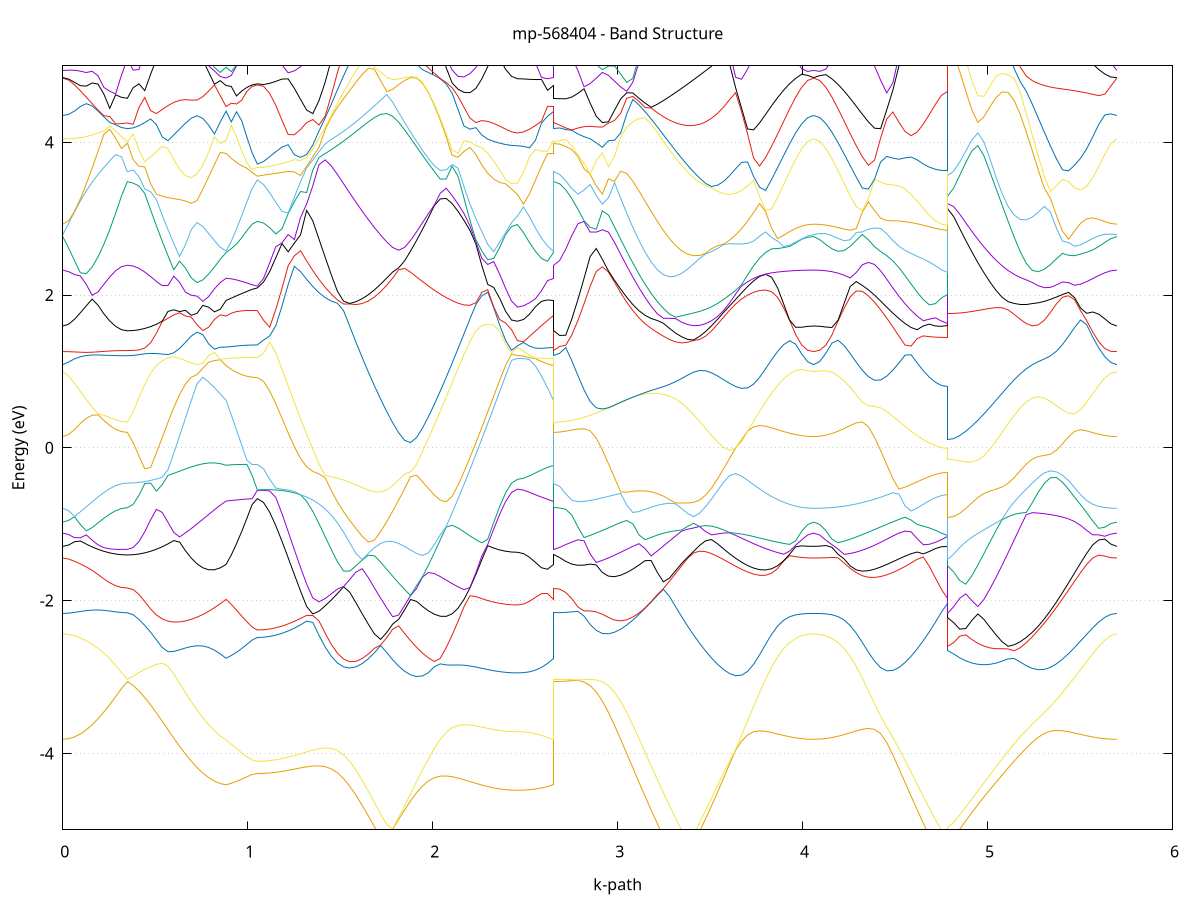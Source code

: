set title 'mp-568404 - Band Structure'
set xlabel 'k-path'
set ylabel 'Energy (eV)'
set grid y
set yrange [-5:5]
set terminal png size 800,600
set output 'mp-568404_bands_gnuplot.png'
plot '-' using 1:2 with lines notitle, '-' using 1:2 with lines notitle, '-' using 1:2 with lines notitle, '-' using 1:2 with lines notitle, '-' using 1:2 with lines notitle, '-' using 1:2 with lines notitle, '-' using 1:2 with lines notitle, '-' using 1:2 with lines notitle, '-' using 1:2 with lines notitle, '-' using 1:2 with lines notitle, '-' using 1:2 with lines notitle, '-' using 1:2 with lines notitle, '-' using 1:2 with lines notitle, '-' using 1:2 with lines notitle, '-' using 1:2 with lines notitle, '-' using 1:2 with lines notitle, '-' using 1:2 with lines notitle, '-' using 1:2 with lines notitle, '-' using 1:2 with lines notitle, '-' using 1:2 with lines notitle, '-' using 1:2 with lines notitle, '-' using 1:2 with lines notitle, '-' using 1:2 with lines notitle, '-' using 1:2 with lines notitle, '-' using 1:2 with lines notitle, '-' using 1:2 with lines notitle, '-' using 1:2 with lines notitle, '-' using 1:2 with lines notitle, '-' using 1:2 with lines notitle, '-' using 1:2 with lines notitle, '-' using 1:2 with lines notitle, '-' using 1:2 with lines notitle, '-' using 1:2 with lines notitle, '-' using 1:2 with lines notitle, '-' using 1:2 with lines notitle, '-' using 1:2 with lines notitle, '-' using 1:2 with lines notitle, '-' using 1:2 with lines notitle, '-' using 1:2 with lines notitle, '-' using 1:2 with lines notitle, '-' using 1:2 with lines notitle, '-' using 1:2 with lines notitle, '-' using 1:2 with lines notitle, '-' using 1:2 with lines notitle
0.000000 -46.292300
0.031733 -46.292300
0.063466 -46.292300
0.095199 -46.292300
0.126932 -46.292300
0.158666 -46.292300
0.190399 -46.292300
0.222132 -46.292300
0.253865 -46.292300
0.285598 -46.292300
0.317331 -46.292300
0.349064 -46.292300
0.349064 -46.292300
0.380458 -46.292300
0.411852 -46.292300
0.443246 -46.292200
0.474640 -46.292200
0.506034 -46.292200
0.537428 -46.292100
0.568822 -46.292000
0.600216 -46.291900
0.631610 -46.291900
0.663004 -46.291800
0.694398 -46.291700
0.725792 -46.291600
0.757186 -46.291500
0.788580 -46.291500
0.819974 -46.291400
0.851368 -46.291400
0.882762 -46.291400
0.882762 -46.291400
0.910953 -46.291400
0.939144 -46.291400
0.967336 -46.291400
0.995527 -46.291400
1.023718 -46.291400
1.051909 -46.291400
1.051909 -46.291400
1.085235 -46.291300
1.118561 -46.291300
1.151887 -46.291100
1.185213 -46.291000
1.218539 -46.290700
1.251865 -46.290500
1.285191 -46.290200
1.318517 -46.289800
1.351843 -46.289400
1.385169 -46.289000
1.418495 -46.288500
1.451821 -46.288000
1.485147 -46.287500
1.518473 -46.286900
1.551799 -46.286300
1.585125 -46.285700
1.618451 -46.285100
1.651777 -46.284500
1.685103 -46.283900
1.718429 -46.283200
1.751755 -46.282600
1.751755 -46.282600
1.783871 -46.283100
1.815986 -46.283700
1.848102 -46.284300
1.880217 -46.284900
1.912333 -46.285500
1.944448 -46.286100
1.976564 -46.286600
2.008679 -46.287200
2.040795 -46.287700
2.072910 -46.288200
2.105026 -46.288700
2.137141 -46.289100
2.169257 -46.289500
2.201372 -46.289900
2.233488 -46.290200
2.265603 -46.290500
2.297719 -46.290800
2.329834 -46.291000
2.361950 -46.291100
2.394065 -46.291200
2.426181 -46.291300
2.458297 -46.291300
2.458297 -46.291300
2.490797 -46.291300
2.523298 -46.291300
2.555799 -46.291300
2.588299 -46.291300
2.620800 -46.291300
2.653301 -46.291400
2.653301 -46.292300
2.686294 -46.292300
2.719288 -46.292200
2.752282 -46.292000
2.785276 -46.291900
2.818269 -46.291600
2.851263 -46.291300
2.884257 -46.291000
2.917251 -46.290600
2.950244 -46.290200
2.983238 -46.289700
3.016232 -46.289200
3.049226 -46.288700
3.082219 -46.288100
3.115213 -46.287500
3.148207 -46.286900
3.181201 -46.286200
3.214194 -46.285600
3.247188 -46.284900
3.280182 -46.284200
3.313176 -46.283500
3.313176 -46.283500
3.345633 -46.282800
3.378090 -46.283100
3.410547 -46.283800
3.443004 -46.284400
3.475461 -46.285100
3.507918 -46.285700
3.540375 -46.286400
3.572832 -46.287000
3.605289 -46.287600
3.637746 -46.288200
3.670203 -46.288800
3.702660 -46.289300
3.735117 -46.289800
3.767574 -46.290200
3.800032 -46.290700
3.832489 -46.291000
3.864946 -46.291400
3.897403 -46.291700
3.929860 -46.291900
3.962317 -46.292000
3.994774 -46.292200
4.027231 -46.292300
4.059688 -46.292300
4.059688 -46.292300
4.092621 -46.292300
4.125554 -46.292200
4.158488 -46.292100
4.191421 -46.291900
4.224354 -46.291700
4.257287 -46.291400
4.290220 -46.291100
4.323153 -46.290700
4.356086 -46.290300
4.389020 -46.289900
4.421953 -46.289400
4.454886 -46.288900
4.487819 -46.288300
4.520752 -46.287800
4.553685 -46.287200
4.586619 -46.286500
4.619552 -46.285900
4.652485 -46.285300
4.685418 -46.284600
4.718351 -46.284000
4.751284 -46.283300
4.784217 -46.282600
4.784217 -46.282500
4.816899 -46.283000
4.849581 -46.283500
4.882262 -46.284000
4.914944 -46.284500
4.947626 -46.284900
4.980307 -46.285400
5.012989 -46.285900
5.045670 -46.286400
5.078352 -46.286800
5.111034 -46.287300
5.143715 -46.287700
5.176397 -46.288200
5.209078 -46.288600
5.241760 -46.289000
5.274442 -46.289500
5.307123 -46.289800
5.339805 -46.290200
5.372486 -46.290500
5.405168 -46.290900
5.437850 -46.291100
5.470531 -46.291400
5.503213 -46.291600
5.535895 -46.291800
5.568576 -46.292000
5.601258 -46.292100
5.633939 -46.292200
5.666621 -46.292300
5.699303 -46.292300
e
0.000000 -46.273600
0.031733 -46.273600
0.063466 -46.273600
0.095199 -46.273600
0.126932 -46.273600
0.158666 -46.273600
0.190399 -46.273600
0.222132 -46.273600
0.253865 -46.273600
0.285598 -46.273600
0.317331 -46.273600
0.349064 -46.273600
0.349064 -46.273600
0.380458 -46.273600
0.411852 -46.273700
0.443246 -46.273700
0.474640 -46.273700
0.506034 -46.273800
0.537428 -46.273800
0.568822 -46.273900
0.600216 -46.274000
0.631610 -46.274100
0.663004 -46.274100
0.694398 -46.274200
0.725792 -46.274300
0.757186 -46.274400
0.788580 -46.274400
0.819974 -46.274500
0.851368 -46.274500
0.882762 -46.274500
0.882762 -46.274500
0.910953 -46.274600
0.939144 -46.274600
0.967336 -46.274600
0.995527 -46.274600
1.023718 -46.274600
1.051909 -46.274500
1.051909 -46.274500
1.085235 -46.274600
1.118561 -46.274600
1.151887 -46.274700
1.185213 -46.274900
1.218539 -46.275100
1.251865 -46.275300
1.285191 -46.275500
1.318517 -46.275800
1.351843 -46.276200
1.385169 -46.276600
1.418495 -46.277000
1.451821 -46.277400
1.485147 -46.277900
1.518473 -46.278400
1.551799 -46.278900
1.585125 -46.279500
1.618451 -46.280000
1.651777 -46.280600
1.685103 -46.281300
1.718429 -46.281900
1.751755 -46.282500
1.751755 -46.282500
1.783871 -46.282000
1.815986 -46.281400
1.848102 -46.280800
1.880217 -46.280300
1.912333 -46.279700
1.944448 -46.279200
1.976564 -46.278700
2.008679 -46.278200
2.040795 -46.277700
2.072910 -46.277200
2.105026 -46.276800
2.137141 -46.276400
2.169257 -46.276100
2.201372 -46.275800
2.233488 -46.275500
2.265603 -46.275200
2.297719 -46.275000
2.329834 -46.274800
2.361950 -46.274700
2.394065 -46.274600
2.426181 -46.274600
2.458297 -46.274500
2.458297 -46.274500
2.490797 -46.274500
2.523298 -46.274500
2.555799 -46.274500
2.588299 -46.274500
2.620800 -46.274500
2.653301 -46.274500
2.653301 -46.273600
2.686294 -46.273700
2.719288 -46.273700
2.752282 -46.273800
2.785276 -46.274000
2.818269 -46.274200
2.851263 -46.274500
2.884257 -46.274800
2.917251 -46.275100
2.950244 -46.275500
2.983238 -46.275900
3.016232 -46.276300
3.049226 -46.276800
3.082219 -46.277400
3.115213 -46.277900
3.148207 -46.278500
3.181201 -46.279100
3.214194 -46.279700
3.247188 -46.280400
3.280182 -46.281000
3.313176 -46.281700
3.313176 -46.281700
3.345633 -46.282400
3.378090 -46.282200
3.410547 -46.281500
3.443004 -46.280800
3.475461 -46.280200
3.507918 -46.279500
3.540375 -46.278900
3.572832 -46.278300
3.605289 -46.277800
3.637746 -46.277200
3.670203 -46.276700
3.702660 -46.276300
3.735117 -46.275800
3.767574 -46.275400
3.800032 -46.275000
3.832489 -46.274700
3.864946 -46.274400
3.897403 -46.274200
3.929860 -46.274000
3.962317 -46.273800
3.994774 -46.273700
4.027231 -46.273600
4.059688 -46.273600
4.059688 -46.273600
4.092621 -46.273600
4.125554 -46.273700
4.158488 -46.273800
4.191421 -46.274000
4.224354 -46.274200
4.257287 -46.274400
4.290220 -46.274700
4.323153 -46.275000
4.356086 -46.275300
4.389020 -46.275700
4.421953 -46.276200
4.454886 -46.276600
4.487819 -46.277100
4.520752 -46.277600
4.553685 -46.278200
4.586619 -46.278800
4.619552 -46.279400
4.652485 -46.280000
4.685418 -46.280600
4.718351 -46.281300
4.751284 -46.282000
4.784217 -46.282600
4.784217 -46.282500
4.816899 -46.282100
4.849581 -46.281600
4.882262 -46.281100
4.914944 -46.280700
4.947626 -46.280200
4.980307 -46.279800
5.012989 -46.279300
5.045670 -46.278900
5.078352 -46.278500
5.111034 -46.278000
5.143715 -46.277600
5.176397 -46.277200
5.209078 -46.276900
5.241760 -46.276500
5.274442 -46.276100
5.307123 -46.275800
5.339805 -46.275500
5.372486 -46.275200
5.405168 -46.274900
5.437850 -46.274600
5.470531 -46.274400
5.503213 -46.274200
5.535895 -46.274000
5.568576 -46.273900
5.601258 -46.273800
5.633939 -46.273700
5.666621 -46.273600
5.699303 -46.273600
e
0.000000 -46.219100
0.031733 -46.219100
0.063466 -46.219100
0.095199 -46.219100
0.126932 -46.219100
0.158666 -46.219100
0.190399 -46.219100
0.222132 -46.219100
0.253865 -46.219100
0.285598 -46.219100
0.317331 -46.219100
0.349064 -46.219100
0.349064 -46.219100
0.380458 -46.219100
0.411852 -46.219000
0.443246 -46.218900
0.474640 -46.218700
0.506034 -46.218500
0.537428 -46.218300
0.568822 -46.218000
0.600216 -46.217700
0.631610 -46.217300
0.663004 -46.216900
0.694398 -46.216500
0.725792 -46.216000
0.757186 -46.215600
0.788580 -46.215100
0.819974 -46.214700
0.851368 -46.214300
0.882762 -46.213900
0.882762 -46.213900
0.910953 -46.213900
0.939144 -46.213800
0.967336 -46.213800
0.995527 -46.213800
1.023718 -46.213700
1.051909 -46.213700
1.051909 -46.213700
1.085235 -46.213700
1.118561 -46.213600
1.151887 -46.213400
1.185213 -46.213200
1.218539 -46.212900
1.251865 -46.212600
1.285191 -46.212200
1.318517 -46.211700
1.351843 -46.211200
1.385169 -46.210700
1.418495 -46.210000
1.451821 -46.209400
1.485147 -46.208700
1.518473 -46.208100
1.551799 -46.208000
1.585125 -46.207900
1.618451 -46.207900
1.651777 -46.207800
1.685103 -46.207800
1.718429 -46.207800
1.751755 -46.207700
1.751755 -46.207700
1.783871 -46.207700
1.815986 -46.207800
1.848102 -46.207800
1.880217 -46.207800
1.912333 -46.207900
1.944448 -46.208000
1.976564 -46.208000
2.008679 -46.208400
2.040795 -46.209000
2.072910 -46.209700
2.105026 -46.210300
2.137141 -46.210900
2.169257 -46.211400
2.201372 -46.211900
2.233488 -46.212300
2.265603 -46.212600
2.297719 -46.213000
2.329834 -46.213200
2.361950 -46.213400
2.394065 -46.213600
2.426181 -46.213600
2.458297 -46.213700
2.458297 -46.213700
2.490797 -46.213700
2.523298 -46.213700
2.555799 -46.213700
2.588299 -46.213800
2.620800 -46.213900
2.653301 -46.213900
2.653301 -46.219100
2.686294 -46.219000
2.719288 -46.218900
2.752282 -46.218800
2.785276 -46.218500
2.818269 -46.218200
2.851263 -46.217900
2.884257 -46.217400
2.917251 -46.216900
2.950244 -46.216400
2.983238 -46.215800
3.016232 -46.215200
3.049226 -46.214500
3.082219 -46.213800
3.115213 -46.213000
3.148207 -46.212300
3.181201 -46.211500
3.214194 -46.210800
3.247188 -46.210100
3.280182 -46.209500
3.313176 -46.209000
3.313176 -46.209000
3.345633 -46.208800
3.378090 -46.208900
3.410547 -46.209200
3.443004 -46.209700
3.475461 -46.210300
3.507918 -46.211000
3.540375 -46.211700
3.572832 -46.212400
3.605289 -46.213200
3.637746 -46.213900
3.670203 -46.214600
3.702660 -46.215300
3.735117 -46.215900
3.767574 -46.216500
3.800032 -46.217000
3.832489 -46.217500
3.864946 -46.217900
3.897403 -46.218300
3.929860 -46.218600
3.962317 -46.218800
3.994774 -46.218900
4.027231 -46.219000
4.059688 -46.219100
4.059688 -46.219100
4.092621 -46.219000
4.125554 -46.218900
4.158488 -46.218800
4.191421 -46.218600
4.224354 -46.218300
4.257287 -46.217900
4.290220 -46.217500
4.323153 -46.217100
4.356086 -46.216500
4.389020 -46.216000
4.421953 -46.215400
4.454886 -46.214700
4.487819 -46.214000
4.520752 -46.213300
4.553685 -46.212600
4.586619 -46.211900
4.619552 -46.211200
4.652485 -46.210500
4.685418 -46.209800
4.718351 -46.209300
4.751284 -46.208900
4.784217 -46.208800
4.784217 -46.207700
4.816899 -46.207700
4.849581 -46.207800
4.882262 -46.207800
4.914944 -46.208000
4.947626 -46.208200
4.980307 -46.208600
5.012989 -46.209100
5.045670 -46.209600
5.078352 -46.210300
5.111034 -46.210900
5.143715 -46.211600
5.176397 -46.212300
5.209078 -46.213100
5.241760 -46.213700
5.274442 -46.214400
5.307123 -46.215000
5.339805 -46.215600
5.372486 -46.216200
5.405168 -46.216700
5.437850 -46.217200
5.470531 -46.217600
5.503213 -46.218000
5.535895 -46.218300
5.568576 -46.218600
5.601258 -46.218800
5.633939 -46.219000
5.666621 -46.219100
5.699303 -46.219100
e
0.000000 -46.201500
0.031733 -46.201500
0.063466 -46.201500
0.095199 -46.201500
0.126932 -46.201500
0.158666 -46.201500
0.190399 -46.201500
0.222132 -46.201500
0.253865 -46.201500
0.285598 -46.201500
0.317331 -46.201500
0.349064 -46.201500
0.349064 -46.201500
0.380458 -46.201600
0.411852 -46.201700
0.443246 -46.201900
0.474640 -46.202200
0.506034 -46.202600
0.537428 -46.203000
0.568822 -46.203500
0.600216 -46.204000
0.631610 -46.204500
0.663004 -46.205100
0.694398 -46.205700
0.725792 -46.206300
0.757186 -46.206800
0.788580 -46.207400
0.819974 -46.207900
0.851368 -46.208400
0.882762 -46.208800
0.882762 -46.208800
0.910953 -46.208800
0.939144 -46.208900
0.967336 -46.209000
0.995527 -46.209000
1.023718 -46.209000
1.051909 -46.209000
1.051909 -46.209000
1.085235 -46.209000
1.118561 -46.209000
1.151887 -46.208900
1.185213 -46.208900
1.218539 -46.208800
1.251865 -46.208800
1.285191 -46.208700
1.318517 -46.208600
1.351843 -46.208500
1.385169 -46.208400
1.418495 -46.208300
1.451821 -46.208200
1.485147 -46.208200
1.518473 -46.208000
1.551799 -46.207200
1.585125 -46.206500
1.618451 -46.205700
1.651777 -46.204900
1.685103 -46.204100
1.718429 -46.203400
1.751755 -46.202900
1.751755 -46.202900
1.783871 -46.203200
1.815986 -46.203900
1.848102 -46.204700
1.880217 -46.205400
1.912333 -46.206200
1.944448 -46.206900
1.976564 -46.207700
2.008679 -46.208100
2.040795 -46.208200
2.072910 -46.208300
2.105026 -46.208400
2.137141 -46.208500
2.169257 -46.208500
2.201372 -46.208600
2.233488 -46.208700
2.265603 -46.208800
2.297719 -46.208800
2.329834 -46.208900
2.361950 -46.208900
2.394065 -46.209000
2.426181 -46.209000
2.458297 -46.209000
2.458297 -46.209000
2.490797 -46.209000
2.523298 -46.209000
2.555799 -46.208900
2.588299 -46.208900
2.620800 -46.208800
2.653301 -46.208800
2.653301 -46.201500
2.686294 -46.201500
2.719288 -46.201500
2.752282 -46.201500
2.785276 -46.201500
2.818269 -46.201400
2.851263 -46.201400
2.884257 -46.201300
2.917251 -46.201300
2.950244 -46.201200
2.983238 -46.201200
3.016232 -46.201100
3.049226 -46.201000
3.082219 -46.201000
3.115213 -46.200900
3.148207 -46.200900
3.181201 -46.200800
3.214194 -46.201200
3.247188 -46.201900
3.280182 -46.202400
3.313176 -46.202900
3.313176 -46.202900
3.345633 -46.203100
3.378090 -46.203100
3.410547 -46.202800
3.443004 -46.202300
3.475461 -46.201700
3.507918 -46.201000
3.540375 -46.200800
3.572832 -46.200900
3.605289 -46.200900
3.637746 -46.201000
3.670203 -46.201000
3.702660 -46.201100
3.735117 -46.201200
3.767574 -46.201200
3.800032 -46.201300
3.832489 -46.201300
3.864946 -46.201400
3.897403 -46.201400
3.929860 -46.201500
3.962317 -46.201500
3.994774 -46.201500
4.027231 -46.201500
4.059688 -46.201500
4.059688 -46.201500
4.092621 -46.201500
4.125554 -46.201500
4.158488 -46.201500
4.191421 -46.201500
4.224354 -46.201400
4.257287 -46.201400
4.290220 -46.201300
4.323153 -46.201300
4.356086 -46.201200
4.389020 -46.201200
4.421953 -46.201100
4.454886 -46.201100
4.487819 -46.201000
4.520752 -46.200900
4.553685 -46.200900
4.586619 -46.200900
4.619552 -46.200800
4.652485 -46.201500
4.685418 -46.202100
4.718351 -46.202600
4.751284 -46.203000
4.784217 -46.203100
4.784217 -46.202900
4.816899 -46.203100
4.849581 -46.203600
4.882262 -46.204200
4.914944 -46.204600
4.947626 -46.205000
4.980307 -46.205300
5.012989 -46.205400
5.045670 -46.205400
5.078352 -46.205200
5.111034 -46.205100
5.143715 -46.204900
5.176397 -46.204700
5.209078 -46.204400
5.241760 -46.204200
5.274442 -46.203900
5.307123 -46.203600
5.339805 -46.203300
5.372486 -46.203100
5.405168 -46.202800
5.437850 -46.202600
5.470531 -46.202300
5.503213 -46.202100
5.535895 -46.201900
5.568576 -46.201800
5.601258 -46.201700
5.633939 -46.201600
5.666621 -46.201500
5.699303 -46.201500
e
0.000000 -46.193800
0.031733 -46.193800
0.063466 -46.193800
0.095199 -46.193900
0.126932 -46.193900
0.158666 -46.193900
0.190399 -46.193900
0.222132 -46.193900
0.253865 -46.193900
0.285598 -46.193900
0.317331 -46.193900
0.349064 -46.193900
0.349064 -46.193900
0.380458 -46.193800
0.411852 -46.193800
0.443246 -46.193700
0.474640 -46.193600
0.506034 -46.193400
0.537428 -46.193200
0.568822 -46.193100
0.600216 -46.192900
0.631610 -46.192700
0.663004 -46.192600
0.694398 -46.192400
0.725792 -46.192300
0.757186 -46.192200
0.788580 -46.192100
0.819974 -46.192100
0.851368 -46.192000
0.882762 -46.192000
0.882762 -46.192000
0.910953 -46.191900
0.939144 -46.191900
0.967336 -46.191900
0.995527 -46.191900
1.023718 -46.191900
1.051909 -46.191900
1.051909 -46.191900
1.085235 -46.191900
1.118561 -46.192000
1.151887 -46.192100
1.185213 -46.192300
1.218539 -46.192600
1.251865 -46.192900
1.285191 -46.193200
1.318517 -46.193600
1.351843 -46.194000
1.385169 -46.194500
1.418495 -46.195100
1.451821 -46.195600
1.485147 -46.196200
1.518473 -46.196900
1.551799 -46.197600
1.585125 -46.198300
1.618451 -46.199000
1.651777 -46.199800
1.685103 -46.200600
1.718429 -46.201300
1.751755 -46.201800
1.751755 -46.201800
1.783871 -46.201400
1.815986 -46.200700
1.848102 -46.200000
1.880217 -46.199300
1.912333 -46.198600
1.944448 -46.197900
1.976564 -46.197200
2.008679 -46.196600
2.040795 -46.196000
2.072910 -46.195400
2.105026 -46.194900
2.137141 -46.194400
2.169257 -46.193900
2.201372 -46.193500
2.233488 -46.193100
2.265603 -46.192800
2.297719 -46.192500
2.329834 -46.192300
2.361950 -46.192200
2.394065 -46.192000
2.426181 -46.191900
2.458297 -46.191900
2.458297 -46.191900
2.490797 -46.191900
2.523298 -46.191900
2.555799 -46.191900
2.588299 -46.191900
2.620800 -46.192000
2.653301 -46.192000
2.653301 -46.193900
2.686294 -46.193900
2.719288 -46.194000
2.752282 -46.194100
2.785276 -46.194300
2.818269 -46.194600
2.851263 -46.194900
2.884257 -46.195300
2.917251 -46.195700
2.950244 -46.196200
2.983238 -46.196700
3.016232 -46.197200
3.049226 -46.197800
3.082219 -46.198500
3.115213 -46.199100
3.148207 -46.199800
3.181201 -46.200500
3.214194 -46.200800
3.247188 -46.200800
3.280182 -46.200800
3.313176 -46.200700
3.313176 -46.200700
3.345633 -46.200700
3.378090 -46.200700
3.410547 -46.200700
3.443004 -46.200800
3.475461 -46.200800
3.507918 -46.200800
3.540375 -46.200300
3.572832 -46.199700
3.605289 -46.199000
3.637746 -46.198300
3.670203 -46.197700
3.702660 -46.197100
3.735117 -46.196600
3.767574 -46.196100
3.800032 -46.195600
3.832489 -46.195200
3.864946 -46.194800
3.897403 -46.194500
3.929860 -46.194300
3.962317 -46.194100
3.994774 -46.194000
4.027231 -46.193900
4.059688 -46.193800
4.059688 -46.193800
4.092621 -46.193900
4.125554 -46.194000
4.158488 -46.194100
4.191421 -46.194300
4.224354 -46.194500
4.257287 -46.194800
4.290220 -46.195200
4.323153 -46.195600
4.356086 -46.196000
4.389020 -46.196500
4.421953 -46.197000
4.454886 -46.197600
4.487819 -46.198200
4.520752 -46.198800
4.553685 -46.199500
4.586619 -46.200200
4.619552 -46.200800
4.652485 -46.200800
4.685418 -46.200800
4.718351 -46.200800
4.751284 -46.200700
4.784217 -46.200700
4.784217 -46.201800
4.816899 -46.201500
4.849581 -46.201000
4.882262 -46.200400
4.914944 -46.199900
4.947626 -46.199300
4.980307 -46.198800
5.012989 -46.198300
5.045670 -46.197900
5.078352 -46.197400
5.111034 -46.197000
5.143715 -46.196600
5.176397 -46.196300
5.209078 -46.195900
5.241760 -46.195600
5.274442 -46.195400
5.307123 -46.195100
5.339805 -46.194900
5.372486 -46.194700
5.405168 -46.194500
5.437850 -46.194400
5.470531 -46.194200
5.503213 -46.194100
5.535895 -46.194000
5.568576 -46.194000
5.601258 -46.193900
5.633939 -46.193900
5.666621 -46.193800
5.699303 -46.193800
e
0.000000 -46.129500
0.031733 -46.129600
0.063466 -46.129600
0.095199 -46.129600
0.126932 -46.129600
0.158666 -46.129500
0.190399 -46.129500
0.222132 -46.129500
0.253865 -46.129500
0.285598 -46.129600
0.317331 -46.129600
0.349064 -46.129500
0.349064 -46.129500
0.380458 -46.129600
0.411852 -46.129600
0.443246 -46.129600
0.474640 -46.129600
0.506034 -46.129600
0.537428 -46.129600
0.568822 -46.129700
0.600216 -46.129700
0.631610 -46.129700
0.663004 -46.129700
0.694398 -46.129800
0.725792 -46.129800
0.757186 -46.129800
0.788580 -46.129800
0.819974 -46.129800
0.851368 -46.129900
0.882762 -46.129900
0.882762 -46.129900
0.910953 -46.129900
0.939144 -46.129900
0.967336 -46.129900
0.995527 -46.129900
1.023718 -46.129900
1.051909 -46.129900
1.051909 -46.129900
1.085235 -46.129900
1.118561 -46.129900
1.151887 -46.129900
1.185213 -46.130000
1.218539 -46.130000
1.251865 -46.130100
1.285191 -46.130100
1.318517 -46.130200
1.351843 -46.130300
1.385169 -46.130400
1.418495 -46.130500
1.451821 -46.130500
1.485147 -46.130600
1.518473 -46.130700
1.551799 -46.130800
1.585125 -46.130800
1.618451 -46.130900
1.651777 -46.130900
1.685103 -46.131000
1.718429 -46.131000
1.751755 -46.131000
1.751755 -46.131000
1.783871 -46.131000
1.815986 -46.131000
1.848102 -46.130900
1.880217 -46.130900
1.912333 -46.130800
1.944448 -46.130800
1.976564 -46.130700
2.008679 -46.130600
2.040795 -46.130600
2.072910 -46.130500
2.105026 -46.130400
2.137141 -46.130300
2.169257 -46.130200
2.201372 -46.130200
2.233488 -46.130100
2.265603 -46.130000
2.297719 -46.129900
2.329834 -46.129900
2.361950 -46.129900
2.394065 -46.129800
2.426181 -46.129800
2.458297 -46.129800
2.458297 -46.129800
2.490797 -46.129800
2.523298 -46.129800
2.555799 -46.129800
2.588299 -46.129800
2.620800 -46.129900
2.653301 -46.129900
2.653301 -46.129500
2.686294 -46.129600
2.719288 -46.129600
2.752282 -46.129600
2.785276 -46.129600
2.818269 -46.129700
2.851263 -46.129700
2.884257 -46.129800
2.917251 -46.129900
2.950244 -46.129900
2.983238 -46.130000
3.016232 -46.130100
3.049226 -46.130100
3.082219 -46.130200
3.115213 -46.130300
3.148207 -46.130300
3.181201 -46.130400
3.214194 -46.130400
3.247188 -46.130500
3.280182 -46.130500
3.313176 -46.130500
3.313176 -46.130500
3.345633 -46.130500
3.378090 -46.130500
3.410547 -46.130500
3.443004 -46.130500
3.475461 -46.130400
3.507918 -46.130400
3.540375 -46.130300
3.572832 -46.130300
3.605289 -46.130200
3.637746 -46.130200
3.670203 -46.130100
3.702660 -46.130000
3.735117 -46.130000
3.767574 -46.129900
3.800032 -46.129800
3.832489 -46.129800
3.864946 -46.129700
3.897403 -46.129700
3.929860 -46.129600
3.962317 -46.129600
3.994774 -46.129600
4.027231 -46.129600
4.059688 -46.129500
4.059688 -46.129500
4.092621 -46.129600
4.125554 -46.129600
4.158488 -46.129600
4.191421 -46.129600
4.224354 -46.129700
4.257287 -46.129700
4.290220 -46.129800
4.323153 -46.129800
4.356086 -46.129900
4.389020 -46.130000
4.421953 -46.130000
4.454886 -46.130100
4.487819 -46.130200
4.520752 -46.130200
4.553685 -46.130300
4.586619 -46.130300
4.619552 -46.130400
4.652485 -46.130400
4.685418 -46.130500
4.718351 -46.130500
4.751284 -46.130500
4.784217 -46.130500
4.784217 -46.131000
4.816899 -46.131000
4.849581 -46.131000
4.882262 -46.130900
4.914944 -46.130900
4.947626 -46.130900
4.980307 -46.130800
5.012989 -46.130800
5.045670 -46.130700
5.078352 -46.130600
5.111034 -46.130500
5.143715 -46.130500
5.176397 -46.130400
5.209078 -46.130300
5.241760 -46.130200
5.274442 -46.130100
5.307123 -46.130100
5.339805 -46.130000
5.372486 -46.129900
5.405168 -46.129900
5.437850 -46.129800
5.470531 -46.129700
5.503213 -46.129700
5.535895 -46.129700
5.568576 -46.129600
5.601258 -46.129600
5.633939 -46.129600
5.666621 -46.129600
5.699303 -46.129500
e
0.000000 -46.127600
0.031733 -46.127600
0.063466 -46.127700
0.095199 -46.127700
0.126932 -46.127700
0.158666 -46.127700
0.190399 -46.127700
0.222132 -46.127700
0.253865 -46.127700
0.285598 -46.127700
0.317331 -46.127700
0.349064 -46.127700
0.349064 -46.127700
0.380458 -46.127700
0.411852 -46.127700
0.443246 -46.127700
0.474640 -46.127600
0.506034 -46.127600
0.537428 -46.127600
0.568822 -46.127600
0.600216 -46.127500
0.631610 -46.127500
0.663004 -46.127500
0.694398 -46.127400
0.725792 -46.127400
0.757186 -46.127400
0.788580 -46.127400
0.819974 -46.127300
0.851368 -46.127300
0.882762 -46.127300
0.882762 -46.127300
0.910953 -46.127300
0.939144 -46.127300
0.967336 -46.127300
0.995527 -46.127300
1.023718 -46.127300
1.051909 -46.127300
1.051909 -46.127300
1.085235 -46.127300
1.118561 -46.127300
1.151887 -46.127300
1.185213 -46.127400
1.218539 -46.127400
1.251865 -46.127400
1.285191 -46.127500
1.318517 -46.127500
1.351843 -46.127600
1.385169 -46.127600
1.418495 -46.127700
1.451821 -46.127800
1.485147 -46.127800
1.518473 -46.127900
1.551799 -46.127900
1.585125 -46.128000
1.618451 -46.128000
1.651777 -46.128000
1.685103 -46.128100
1.718429 -46.128100
1.751755 -46.128100
1.751755 -46.128100
1.783871 -46.128100
1.815986 -46.128100
1.848102 -46.128100
1.880217 -46.128000
1.912333 -46.128000
1.944448 -46.128000
1.976564 -46.127900
2.008679 -46.127900
2.040795 -46.127800
2.072910 -46.127800
2.105026 -46.127700
2.137141 -46.127700
2.169257 -46.127600
2.201372 -46.127600
2.233488 -46.127500
2.265603 -46.127500
2.297719 -46.127400
2.329834 -46.127400
2.361950 -46.127400
2.394065 -46.127300
2.426181 -46.127300
2.458297 -46.127300
2.458297 -46.127300
2.490797 -46.127300
2.523298 -46.127300
2.555799 -46.127300
2.588299 -46.127300
2.620800 -46.127300
2.653301 -46.127300
2.653301 -46.127700
2.686294 -46.127700
2.719288 -46.127700
2.752282 -46.127700
2.785276 -46.127700
2.818269 -46.127800
2.851263 -46.127800
2.884257 -46.127800
2.917251 -46.127900
2.950244 -46.127900
2.983238 -46.128000
3.016232 -46.128000
3.049226 -46.128100
3.082219 -46.128100
3.115213 -46.128200
3.148207 -46.128200
3.181201 -46.128300
3.214194 -46.128300
3.247188 -46.128300
3.280182 -46.128300
3.313176 -46.128300
3.313176 -46.128300
3.345633 -46.128300
3.378090 -46.128300
3.410547 -46.128300
3.443004 -46.128300
3.475461 -46.128300
3.507918 -46.128300
3.540375 -46.128200
3.572832 -46.128200
3.605289 -46.128100
3.637746 -46.128100
3.670203 -46.128100
3.702660 -46.128000
3.735117 -46.128000
3.767574 -46.127900
3.800032 -46.127900
3.832489 -46.127800
3.864946 -46.127800
3.897403 -46.127700
3.929860 -46.127700
3.962317 -46.127700
3.994774 -46.127700
4.027231 -46.127600
4.059688 -46.127600
4.059688 -46.127600
4.092621 -46.127600
4.125554 -46.127700
4.158488 -46.127700
4.191421 -46.127700
4.224354 -46.127700
4.257287 -46.127800
4.290220 -46.127800
4.323153 -46.127900
4.356086 -46.127900
4.389020 -46.127900
4.421953 -46.128000
4.454886 -46.128000
4.487819 -46.128100
4.520752 -46.128100
4.553685 -46.128200
4.586619 -46.128200
4.619552 -46.128200
4.652485 -46.128300
4.685418 -46.128300
4.718351 -46.128300
4.751284 -46.128300
4.784217 -46.128300
4.784217 -46.128100
4.816899 -46.128100
4.849581 -46.128100
4.882262 -46.128100
4.914944 -46.128100
4.947626 -46.128000
4.980307 -46.128000
5.012989 -46.128000
5.045670 -46.128000
5.078352 -46.128000
5.111034 -46.127900
5.143715 -46.127900
5.176397 -46.127900
5.209078 -46.127900
5.241760 -46.127800
5.274442 -46.127800
5.307123 -46.127800
5.339805 -46.127800
5.372486 -46.127800
5.405168 -46.127700
5.437850 -46.127700
5.470531 -46.127700
5.503213 -46.127700
5.535895 -46.127700
5.568576 -46.127700
5.601258 -46.127700
5.633939 -46.127600
5.666621 -46.127600
5.699303 -46.127600
e
0.000000 -46.062400
0.031733 -46.062400
0.063466 -46.062400
0.095199 -46.062400
0.126932 -46.062400
0.158666 -46.062400
0.190399 -46.062400
0.222132 -46.062400
0.253865 -46.062400
0.285598 -46.062400
0.317331 -46.062400
0.349064 -46.062400
0.349064 -46.062400
0.380458 -46.062400
0.411852 -46.062400
0.443246 -46.062400
0.474640 -46.062400
0.506034 -46.062400
0.537428 -46.062400
0.568822 -46.062400
0.600216 -46.062500
0.631610 -46.062500
0.663004 -46.062500
0.694398 -46.062500
0.725792 -46.062500
0.757186 -46.062500
0.788580 -46.062500
0.819974 -46.062500
0.851368 -46.062500
0.882762 -46.062500
0.882762 -46.062500
0.910953 -46.062500
0.939144 -46.062500
0.967336 -46.062500
0.995527 -46.062500
1.023718 -46.062500
1.051909 -46.062500
1.051909 -46.062500
1.085235 -46.062500
1.118561 -46.062500
1.151887 -46.062500
1.185213 -46.062500
1.218539 -46.062500
1.251865 -46.062400
1.285191 -46.062400
1.318517 -46.062300
1.351843 -46.062300
1.385169 -46.062200
1.418495 -46.062100
1.451821 -46.062100
1.485147 -46.062000
1.518473 -46.061900
1.551799 -46.061800
1.585125 -46.061700
1.618451 -46.061600
1.651777 -46.061500
1.685103 -46.061300
1.718429 -46.061200
1.751755 -46.061100
1.751755 -46.061100
1.783871 -46.061200
1.815986 -46.061300
1.848102 -46.061400
1.880217 -46.061500
1.912333 -46.061600
1.944448 -46.061800
1.976564 -46.061900
2.008679 -46.061900
2.040795 -46.062000
2.072910 -46.062100
2.105026 -46.062200
2.137141 -46.062300
2.169257 -46.062300
2.201372 -46.062400
2.233488 -46.062400
2.265603 -46.062400
2.297719 -46.062500
2.329834 -46.062500
2.361950 -46.062500
2.394065 -46.062500
2.426181 -46.062500
2.458297 -46.062500
2.458297 -46.062500
2.490797 -46.062500
2.523298 -46.062500
2.555799 -46.062500
2.588299 -46.062500
2.620800 -46.062500
2.653301 -46.062500
2.653301 -46.062400
2.686294 -46.062400
2.719288 -46.062400
2.752282 -46.062400
2.785276 -46.062400
2.818269 -46.062300
2.851263 -46.062300
2.884257 -46.062300
2.917251 -46.062200
2.950244 -46.062100
2.983238 -46.062100
3.016232 -46.062000
3.049226 -46.061900
3.082219 -46.061900
3.115213 -46.061800
3.148207 -46.061700
3.181201 -46.061600
3.214194 -46.061500
3.247188 -46.061400
3.280182 -46.061300
3.313176 -46.061200
3.313176 -46.061200
3.345633 -46.061000
3.378090 -46.061100
3.410547 -46.061200
3.443004 -46.061300
3.475461 -46.061400
3.507918 -46.061500
3.540375 -46.061600
3.572832 -46.061700
3.605289 -46.061800
3.637746 -46.061900
3.670203 -46.062000
3.702660 -46.062100
3.735117 -46.062100
3.767574 -46.062200
3.800032 -46.062200
3.832489 -46.062300
3.864946 -46.062300
3.897403 -46.062300
3.929860 -46.062400
3.962317 -46.062400
3.994774 -46.062400
4.027231 -46.062400
4.059688 -46.062400
4.059688 -46.062400
4.092621 -46.062400
4.125554 -46.062400
4.158488 -46.062400
4.191421 -46.062400
4.224354 -46.062300
4.257287 -46.062300
4.290220 -46.062300
4.323153 -46.062200
4.356086 -46.062200
4.389020 -46.062100
4.421953 -46.062100
4.454886 -46.062000
4.487819 -46.061900
4.520752 -46.061800
4.553685 -46.061700
4.586619 -46.061600
4.619552 -46.061500
4.652485 -46.061400
4.685418 -46.061300
4.718351 -46.061200
4.751284 -46.061100
4.784217 -46.061000
4.784217 -46.061100
4.816899 -46.061100
4.849581 -46.061200
4.882262 -46.061300
4.914944 -46.061400
4.947626 -46.061500
4.980307 -46.061600
5.012989 -46.061700
5.045670 -46.061800
5.078352 -46.061800
5.111034 -46.061900
5.143715 -46.062000
5.176397 -46.062000
5.209078 -46.062100
5.241760 -46.062100
5.274442 -46.062200
5.307123 -46.062200
5.339805 -46.062200
5.372486 -46.062300
5.405168 -46.062300
5.437850 -46.062300
5.470531 -46.062300
5.503213 -46.062400
5.535895 -46.062400
5.568576 -46.062400
5.601258 -46.062400
5.633939 -46.062400
5.666621 -46.062400
5.699303 -46.062400
e
0.000000 -46.058900
0.031733 -46.058900
0.063466 -46.058900
0.095199 -46.058900
0.126932 -46.058900
0.158666 -46.058900
0.190399 -46.058900
0.222132 -46.058900
0.253865 -46.058900
0.285598 -46.059000
0.317331 -46.059000
0.349064 -46.059000
0.349064 -46.059000
0.380458 -46.059000
0.411852 -46.059000
0.443246 -46.059000
0.474640 -46.059000
0.506034 -46.059000
0.537428 -46.059000
0.568822 -46.059000
0.600216 -46.059000
0.631610 -46.059000
0.663004 -46.059000
0.694398 -46.059000
0.725792 -46.059000
0.757186 -46.059000
0.788580 -46.059000
0.819974 -46.059000
0.851368 -46.059000
0.882762 -46.058900
0.882762 -46.058900
0.910953 -46.059000
0.939144 -46.059000
0.967336 -46.059000
0.995527 -46.059000
1.023718 -46.059000
1.051909 -46.059000
1.051909 -46.059000
1.085235 -46.059000
1.118561 -46.059000
1.151887 -46.059000
1.185213 -46.059100
1.218539 -46.059100
1.251865 -46.059200
1.285191 -46.059300
1.318517 -46.059300
1.351843 -46.059400
1.385169 -46.059500
1.418495 -46.059700
1.451821 -46.059800
1.485147 -46.059900
1.518473 -46.060100
1.551799 -46.060200
1.585125 -46.060300
1.618451 -46.060500
1.651777 -46.060600
1.685103 -46.060800
1.718429 -46.060900
1.751755 -46.061000
1.751755 -46.061000
1.783871 -46.060900
1.815986 -46.060800
1.848102 -46.060700
1.880217 -46.060500
1.912333 -46.060400
1.944448 -46.060300
1.976564 -46.060100
2.008679 -46.060000
2.040795 -46.059800
2.072910 -46.059700
2.105026 -46.059600
2.137141 -46.059500
2.169257 -46.059400
2.201372 -46.059300
2.233488 -46.059200
2.265603 -46.059100
2.297719 -46.059100
2.329834 -46.059000
2.361950 -46.059000
2.394065 -46.058900
2.426181 -46.058900
2.458297 -46.058900
2.458297 -46.058900
2.490797 -46.058900
2.523298 -46.058900
2.555799 -46.058900
2.588299 -46.058900
2.620800 -46.058900
2.653301 -46.058900
2.653301 -46.059000
2.686294 -46.059000
2.719288 -46.059000
2.752282 -46.059000
2.785276 -46.059100
2.818269 -46.059100
2.851263 -46.059200
2.884257 -46.059300
2.917251 -46.059400
2.950244 -46.059500
2.983238 -46.059500
3.016232 -46.059700
3.049226 -46.059800
3.082219 -46.059900
3.115213 -46.060000
3.148207 -46.060200
3.181201 -46.060300
3.214194 -46.060400
3.247188 -46.060600
3.280182 -46.060700
3.313176 -46.060800
3.313176 -46.060800
3.345633 -46.061000
3.378090 -46.060900
3.410547 -46.060800
3.443004 -46.060700
3.475461 -46.060500
3.507918 -46.060400
3.540375 -46.060200
3.572832 -46.060100
3.605289 -46.060000
3.637746 -46.059900
3.670203 -46.059700
3.702660 -46.059600
3.735117 -46.059500
3.767574 -46.059400
3.800032 -46.059300
3.832489 -46.059200
3.864946 -46.059200
3.897403 -46.059100
3.929860 -46.059000
3.962317 -46.059000
3.994774 -46.059000
4.027231 -46.058900
4.059688 -46.058900
4.059688 -46.058900
4.092621 -46.058900
4.125554 -46.059000
4.158488 -46.059000
4.191421 -46.059000
4.224354 -46.059100
4.257287 -46.059200
4.290220 -46.059200
4.323153 -46.059300
4.356086 -46.059400
4.389020 -46.059500
4.421953 -46.059600
4.454886 -46.059700
4.487819 -46.059800
4.520752 -46.059900
4.553685 -46.060100
4.586619 -46.060200
4.619552 -46.060300
4.652485 -46.060500
4.685418 -46.060600
4.718351 -46.060800
4.751284 -46.060900
4.784217 -46.061000
4.784217 -46.061000
4.816899 -46.060900
4.849581 -46.060800
4.882262 -46.060700
4.914944 -46.060600
4.947626 -46.060500
4.980307 -46.060400
5.012989 -46.060300
5.045670 -46.060200
5.078352 -46.060100
5.111034 -46.060000
5.143715 -46.059900
5.176397 -46.059800
5.209078 -46.059700
5.241760 -46.059600
5.274442 -46.059500
5.307123 -46.059400
5.339805 -46.059400
5.372486 -46.059300
5.405168 -46.059200
5.437850 -46.059200
5.470531 -46.059100
5.503213 -46.059100
5.535895 -46.059000
5.568576 -46.059000
5.601258 -46.059000
5.633939 -46.058900
5.666621 -46.058900
5.699303 -46.058900
e
0.000000 -7.239300
0.031733 -7.237500
0.063466 -7.232100
0.095199 -7.223300
0.126932 -7.211100
0.158666 -7.195800
0.190399 -7.177700
0.222132 -7.157200
0.253865 -7.135200
0.285598 -7.113400
0.317331 -7.095100
0.349064 -7.087400
0.349064 -7.087400
0.380458 -7.085500
0.411852 -7.080100
0.443246 -7.071000
0.474640 -7.058500
0.506034 -7.042600
0.537428 -7.023600
0.568822 -7.001700
0.600216 -6.977300
0.631610 -6.950800
0.663004 -6.922700
0.694398 -6.893900
0.725792 -6.865700
0.757186 -6.840600
0.788580 -6.821900
0.819974 -6.811300
0.851368 -6.807800
0.882762 -6.810700
0.882762 -6.810700
0.910953 -6.802000
0.939144 -6.795100
0.967336 -6.789900
0.995527 -6.786400
1.023718 -6.784400
1.051909 -6.783800
1.051909 -6.783800
1.085235 -6.780000
1.118561 -6.768500
1.151887 -6.749400
1.185213 -6.722600
1.218539 -6.688200
1.251865 -6.646100
1.285191 -6.596500
1.318517 -6.539400
1.351843 -6.474700
1.385169 -6.402500
1.418495 -6.323000
1.451821 -6.236000
1.485147 -6.141800
1.518473 -6.040300
1.551799 -5.931800
1.585125 -5.816300
1.618451 -5.694000
1.651777 -5.565200
1.685103 -5.430400
1.718429 -5.291400
1.751755 -5.254000
1.751755 -5.254000
1.783871 -5.383100
1.815986 -5.512500
1.848102 -5.638100
1.880217 -5.758900
1.912333 -5.874500
1.944448 -5.984300
1.976564 -6.088300
2.008679 -6.186200
2.040795 -6.277800
2.072910 -6.362900
2.105026 -6.441600
2.137141 -6.513600
2.169257 -6.579000
2.201372 -6.637600
2.233488 -6.689400
2.265603 -6.734400
2.297719 -6.772600
2.329834 -6.803800
2.361950 -6.828100
2.394065 -6.845500
2.426181 -6.855900
2.458297 -6.859400
2.458297 -6.859400
2.490797 -6.857900
2.523298 -6.853600
2.555799 -6.846400
2.588299 -6.836700
2.620800 -6.824600
2.653301 -6.810700
2.653301 -7.087400
2.686294 -7.083700
2.719288 -7.072700
2.752282 -7.054300
2.785276 -7.028600
2.818269 -6.995500
2.851263 -6.955100
2.884257 -6.907500
2.917251 -6.852500
2.950244 -6.790300
2.983238 -6.720800
3.016232 -6.644100
3.049226 -6.560300
3.082219 -6.469300
3.115213 -6.371200
3.148207 -6.266100
3.181201 -6.154000
3.214194 -6.035000
3.247188 -5.909200
3.280182 -5.776700
3.313176 -5.637800
3.313176 -5.637800
3.345633 -5.585800
3.378090 -5.721900
3.410547 -5.858700
3.443004 -5.990600
3.475461 -6.116700
3.507918 -6.236500
3.540375 -6.349900
3.572832 -6.456700
3.605289 -6.556900
3.637746 -6.650400
3.670203 -6.737100
3.702660 -6.817000
3.735117 -6.890100
3.767574 -6.956200
3.800032 -7.015500
3.832489 -7.067900
3.864946 -7.113300
3.897403 -7.151800
3.929860 -7.183200
3.962317 -7.207700
3.994774 -7.225300
4.027231 -7.235800
4.059688 -7.239300
4.059688 -7.239300
4.092621 -7.235700
4.125554 -7.225200
4.158488 -7.207700
4.191421 -7.183100
4.224354 -7.151600
4.257287 -7.113000
4.290220 -7.067500
4.323153 -7.015000
4.356086 -6.955500
4.389020 -6.889100
4.421953 -6.815800
4.454886 -6.735600
4.487819 -6.648500
4.520752 -6.554500
4.553685 -6.453800
4.586619 -6.346400
4.619552 -6.232300
4.652485 -6.111600
4.685418 -5.984600
4.718351 -5.851700
4.751284 -5.714700
4.784217 -5.607500
4.784217 -5.251700
4.816899 -5.341700
4.849581 -5.456400
4.882262 -5.572000
4.914944 -5.687000
4.947626 -5.800500
4.980307 -5.911900
5.012989 -6.020700
5.045670 -6.126400
5.078352 -6.228700
5.111034 -6.327200
5.143715 -6.421600
5.176397 -6.511600
5.209078 -6.597100
5.241760 -6.677800
5.274442 -6.753500
5.307123 -6.824100
5.339805 -6.889500
5.372486 -6.949500
5.405168 -7.004100
5.437850 -7.053100
5.470531 -7.096500
5.503213 -7.134200
5.535895 -7.166200
5.568576 -7.192500
5.601258 -7.212900
5.633939 -7.227500
5.666621 -7.236300
5.699303 -7.239300
e
0.000000 -6.756800
0.031733 -6.759900
0.063466 -6.769100
0.095199 -6.783800
0.126932 -6.803600
0.158666 -6.827300
0.190399 -6.854200
0.222132 -6.882900
0.253865 -6.912000
0.285598 -6.939300
0.317331 -6.961000
0.349064 -6.970000
0.349064 -6.970000
0.380458 -6.968500
0.411852 -6.964300
0.443246 -6.957300
0.474640 -6.947700
0.506034 -6.935700
0.537428 -6.921700
0.568822 -6.906000
0.600216 -6.888900
0.631610 -6.871000
0.663004 -6.852700
0.694398 -6.834400
0.725792 -6.816200
0.757186 -6.796900
0.788580 -6.774800
0.819974 -6.749700
0.851368 -6.724000
0.882762 -6.699500
0.882762 -6.699500
0.910953 -6.705200
0.939144 -6.709500
0.967336 -6.712700
0.995527 -6.714600
1.023718 -6.715700
1.051909 -6.716000
1.051909 -6.716000
1.085235 -6.712200
1.118561 -6.700800
1.151887 -6.681900
1.185213 -6.655400
1.218539 -6.621300
1.251865 -6.579800
1.285191 -6.530800
1.318517 -6.474400
1.351843 -6.410600
1.385169 -6.339500
1.418495 -6.261300
1.451821 -6.175900
1.485147 -6.083700
1.518473 -5.984700
1.551799 -5.879200
1.585125 -5.767400
1.618451 -5.649700
1.651777 -5.526700
1.685103 -5.399100
1.718429 -5.268200
1.751755 -5.137600
1.751755 -5.137600
1.783871 -5.097500
1.815986 -5.223200
1.848102 -5.353300
1.880217 -5.479100
1.912333 -5.599600
1.944448 -5.714200
1.976564 -5.822700
2.008679 -5.924700
2.040795 -6.020200
2.072910 -6.109000
2.105026 -6.191000
2.137141 -6.266000
2.169257 -6.334100
2.201372 -6.395200
2.233488 -6.449100
2.265603 -6.496000
2.297719 -6.535700
2.329834 -6.568200
2.361950 -6.593500
2.394065 -6.611600
2.426181 -6.622400
2.458297 -6.626100
2.458297 -6.626100
2.490797 -6.628400
2.523298 -6.635200
2.555799 -6.646300
2.588299 -6.661200
2.620800 -6.679200
2.653301 -6.699500
2.653301 -6.970000
2.686294 -6.966300
2.719288 -6.955200
2.752282 -6.936700
2.785276 -6.910800
2.818269 -6.877600
2.851263 -6.837000
2.884257 -6.789000
2.917251 -6.733800
2.950244 -6.671200
2.983238 -6.601400
3.016232 -6.524500
3.049226 -6.440300
3.082219 -6.349100
3.115213 -6.250900
3.148207 -6.145700
3.181201 -6.033800
3.214194 -5.915400
3.247188 -5.791100
3.280182 -5.662300
3.313176 -5.543100
3.313176 -5.543100
3.345633 -5.495500
3.378090 -5.350600
3.410547 -5.316600
3.443004 -5.447400
3.475461 -5.578300
3.507918 -5.703500
3.540375 -5.822200
3.572832 -5.934200
3.605289 -6.039400
3.637746 -6.137500
3.670203 -6.228600
3.702660 -6.312600
3.735117 -6.389400
3.767574 -6.459000
3.800032 -6.521400
3.832489 -6.576500
3.864946 -6.624300
3.897403 -6.664700
3.929860 -6.697900
3.962317 -6.723700
3.994774 -6.742100
4.027231 -6.753100
4.059688 -6.756800
4.059688 -6.756800
4.092621 -6.753500
4.125554 -6.743300
4.158488 -6.726400
4.191421 -6.702800
4.224354 -6.672400
4.257287 -6.635300
4.290220 -6.591600
4.323153 -6.541100
4.356086 -6.484100
4.389020 -6.420400
4.421953 -6.350200
4.454886 -6.273500
4.487819 -6.190400
4.520752 -6.100900
4.553685 -6.005200
4.586619 -5.903200
4.619552 -5.795200
4.652485 -5.681400
4.685418 -5.562000
4.718351 -5.438100
4.751284 -5.402200
4.784217 -5.514600
4.784217 -5.192200
4.816899 -5.117300
4.849581 -5.206400
4.882262 -5.301000
4.914944 -5.395200
4.947626 -5.488600
4.980307 -5.580900
5.012989 -5.671700
5.045670 -5.760900
5.078352 -5.848000
5.111034 -5.932600
5.143715 -6.014600
5.176397 -6.093600
5.209078 -6.169200
5.241760 -6.241100
5.274442 -6.309200
5.307123 -6.373100
5.339805 -6.432600
5.372486 -6.487600
5.405168 -6.537800
5.437850 -6.583100
5.470531 -6.623400
5.503213 -6.658500
5.535895 -6.688400
5.568576 -6.712900
5.601258 -6.732100
5.633939 -6.745800
5.666621 -6.754100
5.699303 -6.756800
e
0.000000 -3.815900
0.031733 -3.807900
0.063466 -3.784000
0.095199 -3.744900
0.126932 -3.691300
0.158666 -3.624600
0.190399 -3.546000
0.222132 -3.457300
0.253865 -3.360400
0.285598 -3.257800
0.317331 -3.152200
0.349064 -3.060000
0.349064 -3.060000
0.380458 -3.110300
0.411852 -3.183500
0.443246 -3.268800
0.474640 -3.364700
0.506034 -3.469000
0.537428 -3.578500
0.568822 -3.690000
0.600216 -3.800500
0.631610 -3.907300
0.663004 -4.008200
0.694398 -4.101200
0.725792 -4.184600
0.757186 -4.256900
0.788580 -4.316700
0.819974 -4.363000
0.851368 -4.394800
0.882762 -4.411600
0.882762 -4.411600
0.910953 -4.392000
0.939144 -4.367100
0.967336 -4.337800
0.995527 -4.306100
1.023718 -4.277400
1.051909 -4.264200
1.051909 -4.264200
1.085235 -4.262300
1.118561 -4.256900
1.151887 -4.248000
1.185213 -4.236100
1.218539 -4.221900
1.251865 -4.206000
1.285191 -4.190000
1.318517 -4.175600
1.351843 -4.165400
1.385169 -4.163300
1.418495 -4.173900
1.451821 -4.202700
1.485147 -4.254300
1.518473 -4.330800
1.551799 -4.430500
1.585125 -4.548600
1.618451 -4.679600
1.651777 -4.818100
1.685103 -4.960000
1.718429 -5.100700
1.751755 -5.132600
1.751755 -5.132600
1.783871 -4.990700
1.815986 -4.864600
1.848102 -4.739800
1.880217 -4.621600
1.912333 -4.515600
1.944448 -4.427300
1.976564 -4.361000
2.008679 -4.318600
2.040795 -4.298100
2.072910 -4.295300
2.105026 -4.305000
2.137141 -4.322600
2.169257 -4.344600
2.201372 -4.368400
2.233488 -4.392100
2.265603 -4.414500
2.297719 -4.434500
2.329834 -4.451600
2.361950 -4.465300
2.394065 -4.475300
2.426181 -4.481300
2.458297 -4.483400
2.458297 -4.483400
2.490797 -4.481500
2.523298 -4.475800
2.555799 -4.466200
2.588299 -4.452400
2.620800 -4.434200
2.653301 -4.411600
2.653301 -3.060000
2.686294 -3.058500
2.719288 -3.054400
2.752282 -3.048000
2.785276 -3.043100
2.818269 -3.066000
2.851263 -3.112800
2.884257 -3.194400
2.917251 -3.314000
2.950244 -3.464400
2.983238 -3.634800
3.016232 -3.816200
3.049226 -4.002600
3.082219 -4.190400
3.115213 -4.377100
3.148207 -4.561100
3.181201 -4.741300
3.214194 -4.916800
3.247188 -5.086500
3.280182 -5.248600
3.313176 -5.389200
3.313176 -5.389200
3.345633 -5.355600
3.378090 -5.217100
3.410547 -5.174900
3.443004 -5.021500
3.475461 -4.855700
3.507918 -4.683800
3.540375 -4.506800
3.572832 -4.325200
3.605289 -4.139800
3.637746 -3.957400
3.670203 -3.840100
3.702660 -3.758900
3.735117 -3.716600
3.767574 -3.704700
3.800032 -3.711200
3.832489 -3.726800
3.864946 -3.745800
3.897403 -3.764900
3.929860 -3.782200
3.962317 -3.796600
3.994774 -3.807200
4.027231 -3.813700
4.059688 -3.815900
4.059688 -3.815900
4.092621 -3.813200
4.125554 -3.805400
4.158488 -3.792600
4.191421 -3.775300
4.224354 -3.754100
4.257287 -3.730300
4.290220 -3.706000
4.323153 -3.684800
4.356086 -3.673700
4.389020 -3.685400
4.421953 -3.741100
4.454886 -3.858200
4.487819 -4.019400
4.520752 -4.197200
4.553685 -4.379200
4.586619 -4.560400
4.619552 -4.738700
4.652485 -4.912800
4.685418 -5.081800
4.718351 -5.244600
4.751284 -5.309400
4.784217 -5.218800
4.784217 -5.043400
4.816899 -5.098000
4.849581 -4.991700
4.882262 -4.882400
4.914944 -4.775800
4.947626 -4.672400
4.980307 -4.571900
5.012989 -4.473900
5.045670 -4.378200
5.078352 -4.284300
5.111034 -4.192200
5.143715 -4.102100
5.176397 -4.014600
5.209078 -3.931100
5.241760 -3.854200
5.274442 -3.788300
5.307123 -3.738900
5.339805 -3.709700
5.372486 -3.699600
5.405168 -3.703500
5.437850 -3.716200
5.470531 -3.733300
5.503213 -3.751700
5.535895 -3.769500
5.568576 -3.785300
5.601258 -3.798400
5.633939 -3.808000
5.666621 -3.813900
5.699303 -3.815900
e
0.000000 -2.436100
0.031733 -2.442800
0.063466 -2.461600
0.095199 -2.490200
0.126932 -2.527000
0.158666 -2.571300
0.190399 -2.624200
0.222132 -2.686900
0.253865 -2.760800
0.285598 -2.846200
0.317331 -2.941300
0.349064 -3.030000
0.349064 -3.030000
0.380458 -2.988800
0.411852 -2.942500
0.443246 -2.901200
0.474640 -2.864400
0.506034 -2.834100
0.537428 -2.820200
0.568822 -2.859000
0.600216 -2.960800
0.631610 -3.082200
0.663004 -3.204600
0.694398 -3.322400
0.725792 -3.432800
0.757186 -3.534100
0.788580 -3.624900
0.819974 -3.704200
0.851368 -3.771000
0.882762 -3.824400
0.882762 -3.824400
0.910953 -3.879800
0.939144 -3.936900
0.967336 -3.993100
0.995527 -4.045000
1.023718 -4.086200
1.051909 -4.103600
1.051909 -4.103600
1.085235 -4.101400
1.118561 -4.094700
1.151887 -4.083700
1.185213 -4.068700
1.218539 -4.050100
1.251865 -4.028400
1.285191 -4.004700
1.318517 -3.980300
1.351843 -3.957200
1.385169 -3.938600
1.418495 -3.929100
1.451821 -3.934900
1.485147 -3.963400
1.518473 -4.020600
1.551799 -4.108000
1.585125 -4.221100
1.618451 -4.352400
1.651777 -4.494800
1.685103 -4.642400
1.718429 -4.790800
1.751755 -4.934900
1.751755 -4.934900
1.783871 -4.984100
1.815986 -4.840500
1.848102 -4.686500
1.880217 -4.530300
1.912333 -4.373700
1.944448 -4.219400
1.976564 -4.071300
2.008679 -3.934900
2.040795 -3.817400
2.072910 -3.726200
2.105026 -3.665700
2.137141 -3.633900
2.169257 -3.624200
2.201372 -3.628600
2.233488 -3.640800
2.265603 -3.656400
2.297719 -3.672500
2.329834 -3.687300
2.361950 -3.699700
2.394065 -3.709000
2.426181 -3.714800
2.458297 -3.716700
2.458297 -3.716700
2.490797 -3.719300
2.523298 -3.727500
2.555799 -3.742100
2.588299 -3.763400
2.620800 -3.791300
2.653301 -3.824400
2.653301 -3.030000
2.686294 -3.030000
2.719288 -3.030500
2.752282 -3.033600
2.785276 -3.040600
2.818269 -3.034200
2.851263 -3.031700
2.884257 -3.038600
2.917251 -3.062500
2.950244 -3.113300
2.983238 -3.198600
3.016232 -3.318400
3.049226 -3.465500
3.082219 -3.630200
3.115213 -3.804600
3.148207 -3.983200
3.181201 -4.162500
3.214194 -4.340100
3.247188 -4.514500
3.280182 -4.684400
3.313176 -4.849100
3.313176 -4.849100
3.345633 -5.005000
3.378090 -5.151400
3.410547 -5.066400
3.443004 -4.909700
3.475461 -4.748700
3.507918 -4.584700
3.540375 -4.419700
3.572832 -4.256500
3.605289 -4.099900
3.637746 -3.951600
3.670203 -3.761600
3.702660 -3.571600
3.735117 -3.383900
3.767574 -3.201600
3.800032 -3.029300
3.832489 -2.872500
3.864946 -2.737300
3.897403 -2.629000
3.929860 -2.548800
3.962317 -2.494200
3.994774 -2.460200
4.027231 -2.441900
4.059688 -2.436100
4.059688 -2.436100
4.092621 -2.442100
4.125554 -2.460900
4.158488 -2.495000
4.191421 -2.548600
4.224354 -2.626300
4.257287 -2.731200
4.290220 -2.862500
4.323153 -3.015100
4.356086 -3.181500
4.389020 -3.352100
4.421953 -3.514000
4.454886 -3.656500
4.487819 -3.792900
4.520752 -3.937800
4.553685 -4.091000
4.586619 -4.248400
4.619552 -4.406800
4.652485 -4.563800
4.685418 -4.717900
4.718351 -4.867300
4.751284 -5.009100
4.784217 -5.105700
4.784217 -4.972300
4.816899 -4.902600
4.849581 -4.804800
4.882262 -4.703300
4.914944 -4.599500
4.947626 -4.494000
4.980307 -4.387600
5.012989 -4.281300
5.045670 -4.175900
5.078352 -4.072500
5.111034 -3.972000
5.143715 -3.875500
5.176397 -3.783900
5.209078 -3.697900
5.241760 -3.617600
5.274442 -3.541200
5.307123 -3.464900
5.339805 -3.384300
5.372486 -3.297300
5.405168 -3.204200
5.437850 -3.106300
5.470531 -3.005000
5.503213 -2.901600
5.535895 -2.797800
5.568576 -2.696200
5.601258 -2.600700
5.633939 -2.517800
5.666621 -2.458400
5.699303 -2.436100
e
0.000000 -2.167900
0.031733 -2.164100
0.063466 -2.154500
0.095199 -2.142400
0.126932 -2.131400
0.158666 -2.124300
0.190399 -2.122800
0.222132 -2.127300
0.253865 -2.136500
0.285598 -2.147400
0.317331 -2.156200
0.349064 -2.159500
0.349064 -2.159500
0.380458 -2.184500
0.411852 -2.246000
0.443246 -2.324700
0.474640 -2.413800
0.506034 -2.513400
0.537428 -2.612500
0.568822 -2.668900
0.600216 -2.666200
0.631610 -2.644300
0.663004 -2.620500
0.694398 -2.601300
0.725792 -2.591300
0.757186 -2.594500
0.788580 -2.613700
0.819974 -2.648700
0.851368 -2.697200
0.882762 -2.755300
0.882762 -2.755300
0.910953 -2.718900
0.939144 -2.676200
0.967336 -2.627100
0.995527 -2.572900
1.023718 -2.517200
1.051909 -2.482900
1.051909 -2.482900
1.085235 -2.479500
1.118561 -2.469200
1.151887 -2.452200
1.185213 -2.428400
1.218539 -2.397900
1.251865 -2.360700
1.285191 -2.317100
1.318517 -2.268600
1.351843 -2.286400
1.385169 -2.454700
1.418495 -2.606200
1.451821 -2.728800
1.485147 -2.816700
1.518473 -2.867600
1.551799 -2.882800
1.585125 -2.866700
1.618451 -2.824900
1.651777 -2.762200
1.685103 -2.682800
1.718429 -2.589400
1.751755 -2.680200
1.751755 -2.680200
1.783871 -2.775100
1.815986 -2.857700
1.848102 -2.924500
1.880217 -2.971500
1.912333 -2.993900
1.944448 -2.986300
1.976564 -2.944500
2.008679 -2.867000
2.040795 -2.828000
2.072910 -2.841900
2.105026 -2.843700
2.137141 -2.842600
2.169257 -2.846000
2.201372 -2.855700
2.233488 -2.870100
2.265603 -2.886400
2.297719 -2.902700
2.329834 -2.917500
2.361950 -2.929800
2.394065 -2.938900
2.426181 -2.944500
2.458297 -2.946400
2.458297 -2.946400
2.490797 -2.943100
2.523298 -2.932100
2.555799 -2.910300
2.588299 -2.874600
2.620800 -2.823000
2.653301 -2.755300
2.653301 -2.159500
2.686294 -2.158000
2.719288 -2.153700
2.752282 -2.147400
2.785276 -2.140200
2.818269 -2.203400
2.851263 -2.311700
2.884257 -2.390000
2.917251 -2.429700
2.950244 -2.434700
2.983238 -2.413600
3.016232 -2.373800
3.049226 -2.320000
3.082219 -2.255300
3.115213 -2.181600
3.148207 -2.100500
3.181201 -2.019300
3.214194 -1.934500
3.247188 -1.851500
3.280182 -1.944500
3.313176 -2.079400
3.313176 -2.079400
3.345633 -2.208800
3.378090 -2.332300
3.410547 -2.449100
3.443004 -2.558600
3.475461 -2.660000
3.507918 -2.752400
3.540375 -2.834200
3.572832 -2.903100
3.605289 -2.954800
3.637746 -2.982500
3.670203 -2.976200
3.702660 -2.926700
3.735117 -2.833500
3.767574 -2.709100
3.800032 -2.571900
3.832489 -2.440600
3.864946 -2.332200
3.897403 -2.256500
3.929860 -2.211200
3.962317 -2.186900
3.994774 -2.174800
4.027231 -2.169400
4.059688 -2.167900
4.059688 -2.167900
4.092621 -2.169100
4.125554 -2.173800
4.158488 -2.185200
4.191421 -2.209100
4.224354 -2.253500
4.257287 -2.325800
4.290220 -2.427100
4.323153 -2.548800
4.356086 -2.676200
4.389020 -2.791900
4.421953 -2.877500
4.454886 -2.918800
4.487819 -2.915000
4.520752 -2.875700
4.553685 -2.811100
4.586619 -2.728500
4.619552 -2.632200
4.652485 -2.524500
4.685418 -2.407300
4.718351 -2.281600
4.751284 -2.148900
4.784217 -2.032900
4.784217 -2.654600
4.816899 -2.698400
4.849581 -2.748600
4.882262 -2.788400
4.914944 -2.816800
4.947626 -2.833800
4.980307 -2.839500
5.012989 -2.834100
5.045670 -2.818100
5.078352 -2.792600
5.111034 -2.762500
5.143715 -2.757500
5.176397 -2.802800
5.209078 -2.851600
5.241760 -2.887400
5.274442 -2.904600
5.307123 -2.900100
5.339805 -2.873700
5.372486 -2.827800
5.405168 -2.766600
5.437850 -2.694100
5.470531 -2.613800
5.503213 -2.528600
5.535895 -2.441700
5.568576 -2.357100
5.601258 -2.280200
5.633939 -2.218800
5.666621 -2.180400
5.699303 -2.167900
e
0.000000 -1.442900
0.031733 -1.456200
0.063466 -1.485700
0.095199 -1.520500
0.126932 -1.559000
0.158666 -1.604300
0.190399 -1.658000
0.222132 -1.715300
0.253865 -1.766600
0.285598 -1.804900
0.317331 -1.827600
0.349064 -1.835000
0.349064 -1.835000
0.380458 -1.855200
0.411852 -1.918900
0.443246 -2.012400
0.474640 -2.108800
0.506034 -2.187200
0.537428 -2.239500
0.568822 -2.268700
0.600216 -2.280300
0.631610 -2.278500
0.663004 -2.266300
0.694398 -2.245400
0.725792 -2.217200
0.757186 -2.182100
0.788580 -2.140600
0.819974 -2.093300
0.851368 -2.040600
0.882762 -1.983300
0.882762 -1.983300
0.910953 -2.049400
0.939144 -2.124400
0.967336 -2.201500
0.995527 -2.276800
1.023718 -2.345600
1.051909 -2.384300
1.051909 -2.384300
1.085235 -2.381100
1.118561 -2.371500
1.151887 -2.355500
1.185213 -2.333400
1.218539 -2.305200
1.251865 -2.271400
1.285191 -2.233100
1.318517 -2.193900
1.351843 -2.195500
1.385169 -2.265700
1.418495 -2.425600
1.451821 -2.573200
1.485147 -2.689200
1.518473 -2.765300
1.551799 -2.799100
1.585125 -2.794600
1.618451 -2.759100
1.651777 -2.699800
1.685103 -2.624100
1.718429 -2.582100
1.751755 -2.484200
1.751755 -2.484200
1.783871 -2.374200
1.815986 -2.330400
1.848102 -2.429900
1.880217 -2.524600
1.912333 -2.610500
1.944448 -2.686000
1.976564 -2.749000
2.008679 -2.797100
2.040795 -2.756000
2.072910 -2.616000
2.105026 -2.452600
2.137141 -2.271600
2.169257 -2.080000
2.201372 -1.936500
2.233488 -1.947700
2.265603 -1.974400
2.297719 -1.999000
2.329834 -2.019600
2.361950 -2.035900
2.394065 -2.047600
2.426181 -2.054700
2.458297 -2.057000
2.458297 -2.057000
2.490797 -2.044600
2.523298 -2.009100
2.555799 -1.957700
2.588299 -1.908400
2.620800 -1.907300
2.653301 -1.983300
2.653301 -1.835000
2.686294 -1.848600
2.719288 -1.893300
2.752282 -1.974000
2.785276 -2.083600
2.818269 -2.134600
2.851263 -2.134900
2.884257 -2.147700
2.917251 -2.178100
2.950244 -2.219800
2.983238 -2.254000
3.016232 -2.265400
3.049226 -2.251000
3.082219 -2.214900
3.115213 -2.161900
3.148207 -2.095800
3.181201 -2.013300
3.214194 -1.922700
3.247188 -1.843000
3.280182 -1.746200
3.313176 -1.646000
3.313176 -1.646000
3.345633 -1.546100
3.378090 -1.448200
3.410547 -1.376500
3.443004 -1.352900
3.475461 -1.359100
3.507918 -1.384500
3.540375 -1.420900
3.572832 -1.462700
3.605289 -1.506500
3.637746 -1.549700
3.670203 -1.590000
3.702660 -1.625300
3.735117 -1.652900
3.767574 -1.669000
3.800032 -1.668000
3.832489 -1.641500
3.864946 -1.580400
3.897403 -1.481800
3.929860 -1.411800
3.962317 -1.425000
3.994774 -1.434900
4.027231 -1.440900
4.059688 -1.442900
4.059688 -1.442900
4.092621 -1.441900
4.125554 -1.438900
4.158488 -1.434700
4.191421 -1.439700
4.224354 -1.507500
4.257287 -1.577500
4.290220 -1.634000
4.323153 -1.674500
4.356086 -1.694300
4.389020 -1.696600
4.421953 -1.685100
4.454886 -1.663000
4.487819 -1.632500
4.520752 -1.595400
4.553685 -1.553100
4.586619 -1.507000
4.619552 -1.459300
4.652485 -1.429600
4.685418 -1.551500
4.718351 -1.704100
4.751284 -1.855100
4.784217 -1.977500
4.784217 -2.605800
4.816899 -2.550300
4.849581 -2.465300
4.882262 -2.448400
4.914944 -2.509300
4.947626 -2.558400
4.980307 -2.595000
5.012989 -2.618900
5.045670 -2.630100
5.078352 -2.629500
5.111034 -2.633100
5.143715 -2.656600
5.176397 -2.617300
5.209078 -2.551800
5.241760 -2.474200
5.274442 -2.387700
5.307123 -2.293900
5.339805 -2.193700
5.372486 -2.087700
5.405168 -1.976700
5.437850 -1.862200
5.470531 -1.746500
5.503213 -1.633000
5.535895 -1.527400
5.568576 -1.442300
5.601258 -1.404100
5.633939 -1.417700
5.666621 -1.437400
5.699303 -1.442900
e
0.000000 -1.289700
0.031733 -1.271900
0.063466 -1.229700
0.095199 -1.219700
0.126932 -1.260400
0.158666 -1.297000
0.190399 -1.328600
0.222132 -1.354900
0.253865 -1.375500
0.285598 -1.390300
0.317331 -1.399300
0.349064 -1.402300
0.349064 -1.402300
0.380458 -1.399300
0.411852 -1.390200
0.443246 -1.375200
0.474640 -1.354300
0.506034 -1.327600
0.537428 -1.295200
0.568822 -1.257300
0.600216 -1.214200
0.631610 -1.233800
0.663004 -1.346300
0.694398 -1.442500
0.725792 -1.518500
0.757186 -1.570600
0.788580 -1.596400
0.819974 -1.595900
0.851368 -1.571400
0.882762 -1.526400
0.882762 -1.526400
0.910953 -1.403100
0.939144 -1.256600
0.967336 -1.095100
0.995527 -0.922600
1.023718 -0.741700
1.051909 -0.665600
1.051909 -0.665600
1.085235 -0.715200
1.118561 -0.843100
1.151887 -1.020000
1.185213 -1.223600
1.218539 -1.439300
1.251865 -1.657800
1.285191 -1.872500
1.318517 -2.077000
1.351843 -2.174200
1.385169 -2.138900
1.418495 -2.068900
1.451821 -1.991700
1.485147 -1.907800
1.518473 -1.817900
1.551799 -1.891500
1.585125 -2.028400
1.618451 -2.170700
1.651777 -2.308100
1.685103 -2.436300
1.718429 -2.507200
1.751755 -2.415800
1.751755 -2.415800
1.783871 -2.306500
1.815986 -2.245700
1.848102 -2.121200
1.880217 -1.985800
1.912333 -2.009100
1.944448 -2.076000
1.976564 -2.133300
2.008679 -2.177900
2.040795 -2.204700
2.072910 -2.206200
2.105026 -2.173500
2.137141 -2.099400
2.169257 -1.983900
2.201372 -1.833700
2.233488 -1.658100
2.265603 -1.466000
2.297719 -1.281600
2.329834 -1.312300
2.361950 -1.336400
2.394065 -1.353600
2.426181 -1.364000
2.458297 -1.367500
2.458297 -1.367500
2.490797 -1.384400
2.523298 -1.432100
2.555799 -1.501200
2.588299 -1.570000
2.620800 -1.589200
2.653301 -1.526400
2.653301 -1.402300
2.686294 -1.435700
2.719288 -1.486200
2.752282 -1.522400
2.785276 -1.537500
2.818269 -1.535700
2.851263 -1.522300
2.884257 -1.533000
2.917251 -1.631600
2.950244 -1.679500
2.983238 -1.686800
3.016232 -1.667900
3.049226 -1.632800
3.082219 -1.587200
3.115213 -1.534400
3.148207 -1.476600
3.181201 -1.475700
3.214194 -1.629200
3.247188 -1.753700
3.280182 -1.705300
3.313176 -1.608700
3.313176 -1.608700
3.345633 -1.515000
3.378090 -1.433400
3.410547 -1.356600
3.443004 -1.277300
3.475461 -1.217200
3.507918 -1.201000
3.540375 -1.257000
3.572832 -1.323200
3.605289 -1.386900
3.637746 -1.445400
3.670203 -1.497300
3.702660 -1.540900
3.735117 -1.574200
3.767574 -1.594700
3.800032 -1.599100
3.832489 -1.583300
3.864946 -1.543600
3.897403 -1.478800
3.929860 -1.392700
3.962317 -1.296600
3.994774 -1.283300
4.027231 -1.288100
4.059688 -1.289700
4.059688 -1.289700
4.092621 -1.286900
4.125554 -1.278900
4.158488 -1.302400
4.191421 -1.393100
4.224354 -1.454200
4.257287 -1.545200
4.290220 -1.598200
4.323153 -1.614100
4.356086 -1.608300
4.389020 -1.588800
4.421953 -1.560700
4.454886 -1.527400
4.487819 -1.491200
4.520752 -1.454300
4.553685 -1.418400
4.586619 -1.385900
4.619552 -1.364200
4.652485 -1.388200
4.685418 -1.356800
4.718351 -1.318700
4.751284 -1.294800
4.784217 -1.287100
4.784217 -2.215100
4.816899 -2.289500
4.849581 -2.373300
4.882262 -2.365900
4.914944 -2.259700
4.947626 -2.174300
4.980307 -2.245300
5.012989 -2.348200
5.045670 -2.447700
5.078352 -2.538400
5.111034 -2.597800
5.143715 -2.579000
5.176397 -2.538300
5.209078 -2.483500
5.241760 -2.415200
5.274442 -2.333400
5.307123 -2.239000
5.339805 -2.133100
5.372486 -2.018000
5.405168 -1.895500
5.437850 -1.768000
5.470531 -1.637700
5.503213 -1.507700
5.535895 -1.382400
5.568576 -1.271000
5.601258 -1.205900
5.633939 -1.195200
5.666621 -1.260400
5.699303 -1.289700
e
0.000000 -1.116600
0.031733 -1.136500
0.063466 -1.176600
0.095199 -1.177100
0.126932 -1.139700
0.158666 -1.208500
0.190399 -1.270100
0.222132 -1.306100
0.253865 -1.322800
0.285598 -1.328500
0.317331 -1.329500
0.349064 -1.329400
0.349064 -1.329400
0.380458 -1.305300
0.411852 -1.226500
0.443246 -1.098700
0.474640 -0.943100
0.506034 -0.806300
0.537428 -0.845300
0.568822 -0.975000
0.600216 -1.108500
0.631610 -1.166200
0.663004 -1.113700
0.694398 -1.057300
0.725792 -0.997600
0.757186 -0.935700
0.788580 -0.872800
0.819974 -0.810500
0.851368 -0.751100
0.882762 -0.697100
0.882762 -0.697100
0.910953 -0.689900
0.939144 -0.682600
0.967336 -0.675800
0.995527 -0.670400
1.023718 -0.666900
1.051909 -0.556500
1.051909 -0.556500
1.085235 -0.557400
1.118561 -0.564800
1.151887 -0.651100
1.185213 -0.863100
1.218539 -1.096300
1.251865 -1.332400
1.285191 -1.563900
1.318517 -1.783000
1.351843 -1.965600
1.385169 -2.016300
1.418495 -1.973200
1.451821 -1.911900
1.485147 -1.848800
1.518473 -1.814300
1.551799 -1.722900
1.585125 -1.626800
1.618451 -1.582600
1.651777 -1.698300
1.685103 -1.834500
1.718429 -1.967900
1.751755 -2.095700
1.751755 -2.095700
1.783871 -2.211600
1.815986 -2.188300
1.848102 -2.063400
1.880217 -1.934600
1.912333 -1.842800
1.944448 -1.693100
1.976564 -1.632500
2.008679 -1.645600
2.040795 -1.685500
2.072910 -1.731400
2.105026 -1.777200
2.137141 -1.820200
2.169257 -1.856300
2.201372 -1.829500
2.233488 -1.636000
2.265603 -1.417700
2.297719 -1.265100
2.329834 -1.063500
2.361950 -0.871300
2.394065 -0.704100
2.426181 -0.584700
2.458297 -0.540300
2.458297 -0.540300
2.490797 -0.553500
2.523298 -0.582000
2.555799 -0.614200
2.588299 -0.645200
2.620800 -0.673100
2.653301 -0.697100
2.653301 -1.329400
2.686294 -1.303300
2.719288 -1.266400
2.752282 -1.233700
2.785276 -1.204100
2.818269 -1.217000
2.851263 -1.389100
2.884257 -1.500700
2.917251 -1.473200
2.950244 -1.441200
2.983238 -1.405700
3.016232 -1.367800
3.049226 -1.328600
3.082219 -1.289500
3.115213 -1.254800
3.148207 -1.318800
3.181201 -1.415100
3.214194 -1.351200
3.247188 -1.286000
3.280182 -1.220300
3.313176 -1.154800
3.313176 -1.154800
3.345633 -1.091000
3.378090 -1.065400
3.410547 -1.049000
3.443004 -1.029700
3.475461 -1.096300
3.507918 -1.139900
3.540375 -1.127200
3.572832 -1.115300
3.605289 -1.112600
3.637746 -1.145300
3.670203 -1.182300
3.702660 -1.218900
3.735117 -1.254200
3.767574 -1.287600
3.800032 -1.318500
3.832489 -1.346500
3.864946 -1.371200
3.897403 -1.392200
3.929860 -1.352800
3.962317 -1.275100
3.994774 -1.205900
4.027231 -1.140600
4.059688 -1.116600
4.059688 -1.116600
4.092621 -1.141300
4.125554 -1.208800
4.158488 -1.267200
4.191421 -1.325000
4.224354 -1.394100
4.257287 -1.383900
4.290220 -1.364300
4.323153 -1.339300
4.356086 -1.309600
4.389020 -1.275300
4.421953 -1.237100
4.454886 -1.196100
4.487819 -1.154400
4.520752 -1.116600
4.553685 -1.090800
4.586619 -1.099500
4.619552 -1.188600
4.652485 -1.268400
4.685418 -1.262700
4.718351 -1.236700
4.751284 -1.201200
4.784217 -1.165100
4.784217 -2.163800
4.816899 -2.079500
4.849581 -1.969300
4.882262 -1.912000
4.914944 -2.000700
4.947626 -2.077100
4.980307 -1.985400
5.012989 -1.847100
5.045670 -1.697000
5.078352 -1.538800
5.111034 -1.374500
5.143715 -1.206800
5.176397 -1.038900
5.209078 -0.876000
5.241760 -0.848800
5.274442 -0.854100
5.307123 -0.862800
5.339805 -0.874200
5.372486 -0.888200
5.405168 -0.906000
5.437850 -0.930100
5.470531 -0.964900
5.503213 -1.015500
5.535895 -1.080100
5.568576 -1.138700
5.601258 -1.139400
5.633939 -1.157400
5.666621 -1.129500
5.699303 -1.116600
e
0.000000 -0.972700
0.031733 -0.949100
0.063466 -0.902400
0.095199 -1.004500
0.126932 -1.086800
0.158666 -1.044500
0.190399 -0.982700
0.222132 -0.922300
0.253865 -0.867800
0.285598 -0.823700
0.317331 -0.794600
0.349064 -0.784400
0.349064 -0.784400
0.380458 -0.739200
0.411852 -0.622100
0.443246 -0.468000
0.474640 -0.460900
0.506034 -0.567700
0.537428 -0.481500
0.568822 -0.360900
0.600216 -0.333900
0.631610 -0.305700
0.663004 -0.277500
0.694398 -0.250800
0.725792 -0.227400
0.757186 -0.209300
0.788580 -0.198600
0.819974 -0.197400
0.851368 -0.207000
0.882762 -0.228000
0.882762 -0.228000
0.910953 -0.222300
0.939144 -0.219200
0.967336 -0.217900
0.995527 -0.217600
1.023718 -0.360900
1.051909 -0.551400
1.051909 -0.551400
1.085235 -0.548600
1.118561 -0.547800
1.151887 -0.551500
1.185213 -0.559400
1.218539 -0.571700
1.251865 -0.589000
1.285191 -0.614000
1.318517 -0.700500
1.351843 -0.833000
1.385169 -0.992700
1.418495 -1.162300
1.451821 -1.331700
1.485147 -1.492000
1.518473 -1.613500
1.551799 -1.613400
1.585125 -1.544100
1.618451 -1.470100
1.651777 -1.406400
1.685103 -1.412900
1.718429 -1.496000
1.751755 -1.590000
1.751755 -1.590000
1.783871 -1.680800
1.815986 -1.769400
1.848102 -1.854400
1.880217 -1.934100
1.912333 -1.804900
1.944448 -1.690400
1.976564 -1.536900
2.008679 -1.374500
2.040795 -1.206100
2.072910 -1.036900
2.105026 -1.013600
2.137141 -1.048900
2.169257 -1.100100
2.201372 -1.152400
2.233488 -1.201000
2.265603 -1.244300
2.297719 -1.195900
2.329834 -0.977400
2.361950 -0.770800
2.394065 -0.590900
2.426181 -0.461600
2.458297 -0.413200
2.458297 -0.413200
2.490797 -0.398700
2.523298 -0.366100
2.555799 -0.328100
2.588299 -0.290300
2.620800 -0.256100
2.653301 -0.228000
2.653301 -0.784400
2.686294 -0.787200
2.719288 -0.804000
2.752282 -0.880200
2.785276 -1.036900
2.818269 -1.175300
2.851263 -1.145900
2.884257 -1.115000
2.917251 -1.082300
2.950244 -1.047900
2.983238 -1.012400
3.016232 -0.977700
3.049226 -0.951400
3.082219 -0.994300
3.115213 -1.139500
3.148207 -1.202200
3.181201 -1.172100
3.214194 -1.142600
3.247188 -1.117800
3.280182 -1.098800
3.313176 -1.085400
3.313176 -1.085400
3.345633 -1.075800
3.378090 -1.029100
3.410547 -0.988200
3.443004 -1.028700
3.475461 -1.018000
3.507918 -1.024800
3.540375 -1.045600
3.572832 -1.074900
3.605289 -1.108900
3.637746 -1.117700
3.670203 -1.128600
3.702660 -1.143600
3.735117 -1.161200
3.767574 -1.180200
3.800032 -1.199400
3.832489 -1.218100
3.864946 -1.235600
3.897403 -1.251200
3.929860 -1.264600
3.962317 -1.217000
3.994774 -1.093200
4.027231 -1.005000
4.059688 -0.972700
4.059688 -0.972700
4.092621 -1.002400
4.125554 -1.083300
4.158488 -1.195100
4.191421 -1.243000
4.224354 -1.222100
4.257287 -1.196300
4.290220 -1.167300
4.323153 -1.136000
4.356086 -1.103100
4.389020 -1.069400
4.421953 -1.035600
4.454886 -1.002300
4.487819 -0.969600
4.520752 -0.937100
4.553685 -0.908500
4.586619 -0.945700
4.619552 -1.002100
4.652485 -1.024800
4.685418 -1.048800
4.718351 -1.079800
4.751284 -1.117200
4.784217 -1.153400
4.784217 -1.543300
4.816899 -1.626400
4.849581 -1.736600
4.882262 -1.785200
4.914944 -1.675300
4.947626 -1.534600
4.980307 -1.385600
5.012989 -1.233000
5.045670 -1.081600
5.078352 -0.941200
5.111034 -0.900900
5.143715 -0.872100
5.176397 -0.854700
5.209078 -0.846500
5.241760 -0.719200
5.274442 -0.580100
5.307123 -0.465300
5.339805 -0.391500
5.372486 -0.387600
5.405168 -0.450900
5.437850 -0.543800
5.470531 -0.644900
5.503213 -0.745400
5.535895 -0.848400
5.568576 -0.957000
5.601258 -1.053900
5.633939 -1.039400
5.666621 -0.990900
5.699303 -0.972700
e
0.000000 -0.791900
0.031733 -0.822800
0.063466 -0.897800
0.095199 -0.836800
0.126932 -0.772100
0.158666 -0.706900
0.190399 -0.643700
0.222132 -0.585300
0.253865 -0.534800
0.285598 -0.495400
0.317331 -0.470300
0.349064 -0.461600
0.349064 -0.461600
0.380458 -0.459400
0.411852 -0.452800
0.443246 -0.441900
0.474640 -0.426900
0.506034 -0.408100
0.537428 -0.385900
0.568822 -0.285800
0.600216 -0.068700
0.631610 0.157000
0.663004 0.386500
0.694398 0.615500
0.725792 0.837400
0.757186 0.923300
0.788580 0.860900
0.819974 0.786000
0.851368 0.705500
0.882762 0.622600
0.882762 0.622600
0.910953 0.431700
0.939144 0.234500
0.967336 0.035000
0.995527 -0.164100
1.023718 -0.217800
1.051909 -0.217900
1.051909 -0.217900
1.085235 -0.273000
1.118561 -0.412600
1.151887 -0.526400
1.185213 -0.542000
1.218539 -0.551200
1.251865 -0.570400
1.285191 -0.612600
1.318517 -0.643800
1.351843 -0.684000
1.385169 -0.735200
1.418495 -0.799800
1.451821 -0.881100
1.485147 -0.983000
1.518473 -1.106000
1.551799 -1.243600
1.585125 -1.383700
1.618451 -1.462100
1.651777 -1.380100
1.685103 -1.306500
1.718429 -1.251400
1.751755 -1.223900
1.751755 -1.223900
1.783871 -1.226200
1.815986 -1.251300
1.848102 -1.291000
1.880217 -1.337400
1.912333 -1.382100
1.944448 -1.408800
1.976564 -1.374800
2.008679 -1.267800
2.040795 -1.139100
2.072910 -1.032000
2.105026 -0.852500
2.137141 -0.667900
2.169257 -0.478400
2.201372 -0.284400
2.233488 -0.086400
2.265603 0.115200
2.297719 0.319900
2.329834 0.526700
2.361950 0.734900
2.394065 0.942700
2.426181 1.145100
2.458297 1.170700
2.458297 1.170700
2.490797 1.169700
2.523298 1.154600
2.555799 1.070600
2.588299 0.939600
2.620800 0.786700
2.653301 0.622600
2.653301 -0.461600
2.686294 -0.502500
2.719288 -0.601800
2.752282 -0.685000
2.785276 -0.705300
2.818269 -0.701500
2.851263 -0.689500
2.884257 -0.673600
2.917251 -0.655200
2.950244 -0.635600
2.983238 -0.615800
3.016232 -0.597200
3.049226 -0.748500
3.082219 -0.846300
3.115213 -0.834300
3.148207 -0.805000
3.181201 -0.776500
3.214194 -0.752700
3.247188 -0.735400
3.280182 -0.725200
3.313176 -0.732800
3.313176 -0.732800
3.345633 -0.794100
3.378090 -0.858000
3.410547 -0.900600
3.443004 -0.854300
3.475461 -0.769400
3.507918 -0.668900
3.540375 -0.559400
3.572832 -0.450300
3.605289 -0.363500
3.637746 -0.337800
3.670203 -0.370600
3.702660 -0.424600
3.735117 -0.482400
3.767574 -0.538300
3.800032 -0.590000
3.832489 -0.636500
3.864946 -0.677300
3.897403 -0.712100
3.929860 -0.740700
3.962317 -0.763100
3.994774 -0.779100
4.027231 -0.788700
4.059688 -0.791900
4.059688 -0.791900
4.092621 -0.790800
4.125554 -0.787500
4.158488 -0.781800
4.191421 -0.773800
4.224354 -0.763400
4.257287 -0.750500
4.290220 -0.735000
4.323153 -0.716800
4.356086 -0.696000
4.389020 -0.672500
4.421953 -0.646600
4.454886 -0.618300
4.487819 -0.589200
4.520752 -0.603600
4.553685 -0.760500
4.586619 -0.826600
4.619552 -0.788900
4.652485 -0.739500
4.685418 -0.691600
4.718351 -0.651700
4.751284 -0.625100
4.784217 -0.615800
4.784217 -1.468000
4.816899 -1.393100
4.849581 -1.304200
4.882262 -1.230700
4.914944 -1.171200
4.947626 -1.120400
4.980307 -1.073300
5.012989 -1.027400
5.045670 -0.982100
5.078352 -0.935800
5.111034 -0.811600
5.143715 -0.708300
5.176397 -0.622000
5.209078 -0.541700
5.241760 -0.462500
5.274442 -0.387600
5.307123 -0.327900
5.339805 -0.302300
5.372486 -0.315300
5.405168 -0.356900
5.437850 -0.428900
5.470531 -0.520600
5.503213 -0.614600
5.535895 -0.690200
5.568576 -0.738300
5.601258 -0.766000
5.633939 -0.781500
5.666621 -0.789500
5.699303 -0.791900
e
0.000000 0.147200
0.031733 0.174000
0.063466 0.240400
0.095199 0.319100
0.126932 0.386000
0.158666 0.426600
0.190399 0.431200
0.222132 0.358200
0.253865 0.292400
0.285598 0.243100
0.317331 0.212500
0.349064 0.202100
0.349064 0.202100
0.380458 0.069200
0.411852 -0.107700
0.443246 -0.274300
0.474640 -0.258100
0.506034 -0.067600
0.537428 0.133800
0.568822 0.334500
0.600216 0.526000
0.631610 0.697100
0.663004 0.834000
0.694398 0.924900
0.725792 0.957500
0.757186 1.042500
0.788580 1.121600
0.819974 1.142100
0.851368 1.153400
0.882762 1.075300
0.882762 1.075300
0.910953 1.027500
0.939144 0.988400
0.967336 0.958200
0.995527 0.936800
1.023718 0.924000
1.051909 0.919700
1.051909 0.919700
1.085235 0.870500
1.118561 0.743500
1.151887 0.574100
1.185213 0.386800
1.218539 0.196700
1.251865 0.016200
1.285191 -0.138600
1.318517 -0.248100
1.351843 -0.309400
1.385169 -0.341100
1.418495 -0.391100
1.451821 -0.558600
1.485147 -0.708100
1.518473 -0.837600
1.551799 -0.951800
1.585125 -1.057000
1.618451 -1.155300
1.651777 -1.233300
1.685103 -1.208700
1.718429 -1.096800
1.751755 -0.964900
1.751755 -0.964900
1.783871 -0.828500
1.815986 -0.685000
1.848102 -0.535200
1.880217 -0.379400
1.912333 -0.358100
1.944448 -0.441200
1.976564 -0.532000
2.008679 -0.617400
2.040795 -0.685300
2.072910 -0.706700
2.105026 -0.633900
2.137141 -0.488900
2.169257 -0.315300
2.201372 -0.128600
2.233488 0.066100
2.265603 0.266200
2.297719 0.470100
2.329834 0.675900
2.361950 0.880600
2.394065 1.077700
2.426181 1.226400
2.458297 1.208400
2.458297 1.208400
2.490797 1.201600
2.523298 1.180200
2.555799 1.167300
2.588299 1.129400
2.620800 1.098800
2.653301 1.075300
2.653301 0.202100
2.686294 0.206500
2.719288 0.217900
2.752282 0.232800
2.785276 0.246100
2.818269 0.249600
2.851263 0.222300
2.884257 0.128500
2.917251 -0.026800
2.950244 -0.207000
2.983238 -0.393200
3.016232 -0.577000
3.049226 -0.580900
3.082219 -0.568800
3.115213 -0.562700
3.148207 -0.564500
3.181201 -0.575900
3.214194 -0.598400
3.247188 -0.632500
3.280182 -0.677800
3.313176 -0.721500
3.313176 -0.721500
3.345633 -0.722000
3.378090 -0.722100
3.410547 -0.713800
3.443004 -0.684000
3.475461 -0.620900
3.507918 -0.525000
3.540375 -0.406500
3.572832 -0.275000
3.605289 -0.138100
3.637746 -0.003000
3.670203 0.093900
3.702660 0.217100
3.735117 0.274800
3.767574 0.291500
3.800032 0.282700
3.832489 0.262000
3.864946 0.237600
3.897403 0.213300
3.929860 0.191500
3.962317 0.173200
3.994774 0.159200
4.027231 0.150300
4.059688 0.147200
4.059688 0.147200
4.092621 0.152000
4.125554 0.165900
4.158488 0.187900
4.191421 0.217200
4.224354 0.252500
4.257287 0.291300
4.290220 0.327100
4.323153 0.338900
4.356086 0.275600
4.389020 0.135400
4.421953 -0.036500
4.454886 -0.219300
4.487819 -0.403500
4.520752 -0.538700
4.553685 -0.514500
4.586619 -0.479900
4.619552 -0.444400
4.652485 -0.409500
4.685418 -0.376900
4.718351 -0.348600
4.751284 -0.328600
4.784217 -0.321100
4.784217 -0.911500
4.816899 -0.897900
4.849581 -0.857700
4.882262 -0.794800
4.914944 -0.720400
4.947626 -0.650500
4.980307 -0.598500
5.012989 -0.565400
5.045670 -0.541300
5.078352 -0.512200
5.111034 -0.464500
5.143715 -0.390500
5.176397 -0.300100
5.209078 -0.213900
5.241760 -0.149000
5.274442 -0.113000
5.307123 -0.099800
5.339805 -0.083200
5.372486 -0.031400
5.405168 0.051300
5.437850 0.142600
5.470531 0.215200
5.503213 0.237000
5.535895 0.222400
5.568576 0.199300
5.601258 0.177800
5.633939 0.161200
5.666621 0.150800
5.699303 0.147200
e
0.000000 0.997000
0.031733 0.940900
0.063466 0.843600
0.095199 0.737800
0.126932 0.632200
0.158666 0.531900
0.190399 0.446400
0.222132 0.425500
0.253865 0.397700
0.285598 0.367500
0.317331 0.344700
0.349064 0.336300
0.349064 0.336300
0.380458 0.472000
0.411852 0.655700
0.443246 0.831400
0.474640 0.977400
0.506034 1.075800
0.537428 1.137300
0.568822 1.181600
0.600216 1.191000
0.631610 1.170700
0.663004 1.141600
0.694398 1.109100
0.725792 1.091000
0.757186 1.105800
0.788580 1.208500
0.819974 1.249200
0.851368 1.157500
0.882762 1.168900
0.882762 1.168900
0.910953 1.172800
0.939144 1.176500
0.967336 1.179600
0.995527 1.182000
1.023718 1.183500
1.051909 1.184100
1.051909 1.184100
1.085235 1.237700
1.118561 1.384900
1.151887 1.246200
1.185213 1.026800
1.218539 0.809100
1.251865 0.594600
1.285191 0.384500
1.318517 0.179500
1.351843 -0.019100
1.385169 -0.210100
1.418495 -0.360900
1.451821 -0.378100
1.485147 -0.397600
1.518473 -0.421600
1.551799 -0.450800
1.585125 -0.484300
1.618451 -0.519700
1.651777 -0.552500
1.685103 -0.575300
1.718429 -0.578000
1.751755 -0.551200
1.751755 -0.551200
1.783871 -0.495400
1.815986 -0.419400
1.848102 -0.344300
1.880217 -0.313800
1.912333 -0.217900
1.944448 -0.051000
1.976564 0.121100
2.008679 0.298000
2.040795 0.479100
2.072910 0.663800
2.105026 0.851000
2.137141 1.038600
2.169257 1.222600
2.201372 1.393500
2.233488 1.528400
2.265603 1.599500
2.297719 1.618400
2.329834 1.607400
2.361950 1.527600
2.394065 1.357900
2.426181 1.238000
2.458297 1.313700
2.458297 1.313700
2.490797 1.264600
2.523298 1.212600
2.555799 1.173800
2.588299 1.171700
2.620800 1.170100
2.653301 1.168900
2.653301 0.336300
2.686294 0.339100
2.719288 0.347200
2.752282 0.360200
2.785276 0.377600
2.818269 0.399500
2.851263 0.425400
2.884257 0.455100
2.917251 0.487900
2.950244 0.523200
2.983238 0.553400
3.016232 0.587800
3.049226 0.624200
3.082219 0.660100
3.115213 0.688000
3.148207 0.705400
3.181201 0.713700
3.214194 0.712200
3.247188 0.700500
3.280182 0.676900
3.313176 0.638700
3.313176 0.638700
3.345633 0.584800
3.378090 0.515500
3.410547 0.434000
3.443004 0.345100
3.475461 0.253200
3.507918 0.162400
3.540375 0.077200
3.572832 0.005200
3.605289 -0.033700
3.637746 -0.002700
3.670203 0.120500
3.702660 0.218000
3.735117 0.347400
3.767574 0.476900
3.800032 0.600800
3.832489 0.715200
3.864946 0.816700
3.897403 0.902200
3.929860 0.968500
3.962317 1.011300
3.994774 1.024100
4.027231 1.009200
4.059688 0.997000
4.059688 0.997000
4.092621 1.004400
4.125554 1.009700
4.158488 0.989500
4.191421 0.943100
4.224354 0.876600
4.257287 0.792700
4.290220 0.694300
4.323153 0.597700
4.356086 0.549400
4.389020 0.542800
4.421953 0.522400
4.454886 0.475300
4.487819 0.413500
4.520752 0.347200
4.553685 0.281400
4.586619 0.218800
4.619552 0.160900
4.652485 0.109000
4.685418 0.063900
4.718351 0.027500
4.751284 0.002700
4.784217 -0.006200
4.784217 -0.148600
4.816899 -0.155700
4.849581 -0.171500
4.882262 -0.184800
4.914944 -0.184900
4.947626 -0.160800
4.980307 -0.104500
5.012989 -0.018000
5.045670 0.087900
5.078352 0.202200
5.111034 0.316500
5.143715 0.424700
5.176397 0.521300
5.209078 0.600200
5.241760 0.652700
5.274442 0.669900
5.307123 0.650900
5.339805 0.606800
5.372486 0.551700
5.405168 0.497300
5.437850 0.454800
5.470531 0.445000
5.503213 0.497300
5.535895 0.595000
5.568576 0.707300
5.601258 0.818600
5.633939 0.914700
5.666621 0.977000
5.699303 0.997000
e
0.000000 1.089000
0.031733 1.124100
0.063466 1.164700
0.095199 1.191900
0.126932 1.208300
0.158666 1.215400
0.190399 1.215500
0.222132 1.212800
0.253865 1.209800
0.285598 1.207500
0.317331 1.206000
0.349064 1.205500
0.349064 1.205500
0.380458 1.209100
0.411852 1.219200
0.443246 1.231200
0.474640 1.236300
0.506034 1.234400
0.537428 1.227900
0.568822 1.220600
0.600216 1.243800
0.631610 1.301900
0.663004 1.379100
0.694398 1.462500
0.725792 1.513700
0.757186 1.482300
0.788580 1.359800
0.819974 1.292100
0.851368 1.317500
0.882762 1.318700
0.882762 1.318700
0.910953 1.325900
0.939144 1.333000
0.967336 1.339000
0.995527 1.343400
1.023718 1.346100
1.051909 1.347000
1.051909 1.347000
1.085235 1.410300
1.118561 1.464700
1.151887 1.599000
1.185213 1.855800
1.218539 2.137900
1.251865 2.376200
1.285191 2.308000
1.318517 2.205000
1.351843 2.111000
1.385169 2.030900
1.418495 1.967100
1.451821 1.920800
1.485147 1.892600
1.518473 1.793400
1.551799 1.588100
1.585125 1.383200
1.618451 1.184600
1.651777 0.993600
1.685103 0.810900
1.718429 0.637100
1.751755 0.473400
1.751755 0.473400
1.783871 0.327300
1.815986 0.197500
1.848102 0.098600
1.880217 0.068500
1.912333 0.133800
1.944448 0.256600
1.976564 0.405500
2.008679 0.568600
2.040795 0.741600
2.072910 0.922000
2.105026 1.108300
2.137141 1.299200
2.169257 1.493000
2.201372 1.687000
2.233488 1.875500
2.265603 1.990800
2.297719 2.036900
2.329834 1.835600
2.361950 1.608500
2.394065 1.408300
2.426181 1.276700
2.458297 1.335100
2.458297 1.335100
2.490797 1.379000
2.523298 1.332000
2.555799 1.305500
2.588299 1.302200
2.620800 1.308600
2.653301 1.318700
2.653301 1.205500
2.686294 1.237300
2.719288 1.312700
2.752282 1.139100
2.785276 0.945800
2.818269 0.759600
2.851263 0.606300
2.884257 0.523700
2.917251 0.508500
2.950244 0.524600
2.983238 0.559800
3.016232 0.596400
3.049226 0.631400
3.082219 0.662700
3.115213 0.693800
3.148207 0.724000
3.181201 0.750800
3.214194 0.775500
3.247188 0.801000
3.280182 0.830400
3.313176 0.866100
3.313176 0.866100
3.345633 0.907300
3.378090 0.951300
3.410547 0.990200
3.443004 1.012200
3.475461 1.008700
3.507918 0.981900
3.540375 0.940300
3.572832 0.892000
3.605289 0.844000
3.637746 0.803000
3.670203 0.778500
3.702660 0.784300
3.735117 0.833400
3.767574 0.923300
3.800032 1.035900
3.832489 1.153200
3.864946 1.261700
3.897403 1.350400
3.929860 1.401700
3.962317 1.357200
3.994774 1.229900
4.027231 1.127100
4.059688 1.089000
4.059688 1.089000
4.092621 1.129200
4.125554 1.236800
4.158488 1.370300
4.191421 1.409000
4.224354 1.338700
4.257287 1.233600
4.290220 1.120100
4.323153 1.015200
4.356086 0.932000
4.389020 0.884700
4.421953 0.887900
4.454886 0.937500
4.487819 1.015800
4.520752 1.110400
4.553685 1.212900
4.586619 1.218800
4.619552 1.110600
4.652485 1.010300
4.685418 0.924500
4.718351 0.858200
4.751284 0.816000
4.784217 0.801500
4.784217 0.105200
4.816899 0.120200
4.849581 0.160300
4.882262 0.217000
4.914944 0.285000
4.947626 0.361100
4.980307 0.443600
5.012989 0.531000
5.045670 0.621800
5.078352 0.713800
5.111034 0.804300
5.143715 0.889800
5.176397 0.967000
5.209078 1.033200
5.241760 1.087100
5.274442 1.128800
5.307123 1.163400
5.339805 1.203800
5.372486 1.264800
5.405168 1.352600
5.437850 1.460900
5.470531 1.575100
5.503213 1.673700
5.535895 1.612400
5.568576 1.450300
5.601258 1.307400
5.633939 1.193800
5.666621 1.117600
5.699303 1.089000
e
0.000000 1.260000
0.031733 1.258700
0.063466 1.255400
0.095199 1.251700
0.126932 1.249500
0.158666 1.251200
0.190399 1.256600
0.222132 1.262500
0.253865 1.267400
0.285598 1.270900
0.317331 1.272900
0.349064 1.273600
0.349064 1.273600
0.380458 1.275000
0.411852 1.281800
0.443246 1.306400
0.474640 1.374600
0.506034 1.500000
0.537428 1.653400
0.568822 1.695200
0.600216 1.740400
0.631610 1.768300
0.663004 1.725600
0.694398 1.710800
0.725792 1.611900
0.757186 1.535200
0.788580 1.578600
0.819974 1.680500
0.851368 1.740700
0.882762 1.725800
0.882762 1.725800
0.910953 1.762200
0.939144 1.783500
0.967336 1.793200
0.995527 1.795900
1.023718 1.795900
1.051909 1.795600
1.051909 1.795600
1.085235 1.671800
1.118561 1.578700
1.151887 1.813600
1.185213 2.087300
1.218539 2.383800
1.251865 2.514000
1.285191 2.579900
1.318517 2.447400
1.351843 2.320700
1.385169 2.204400
1.418495 2.101200
1.451821 2.012800
1.485147 1.934500
1.518473 1.882400
1.551799 1.883300
1.585125 1.874900
1.618451 1.888500
1.651777 1.922100
1.685103 1.974300
1.718429 2.043500
1.751755 2.128300
1.751755 2.128300
1.783871 2.223300
1.815986 2.330200
1.848102 2.349100
1.880217 2.299100
1.912333 2.238500
1.944448 2.177300
1.976564 2.118600
2.008679 2.063500
2.040795 2.012800
2.072910 1.966900
2.105026 1.926700
2.137141 1.893600
2.169257 1.870700
2.201372 1.866100
2.233488 1.899600
2.265603 2.035500
2.297719 2.069500
2.329834 1.846700
2.361950 1.679900
2.394065 1.633200
2.426181 1.547500
2.458297 1.402700
2.458297 1.402700
2.490797 1.389700
2.523298 1.458000
2.555799 1.529000
2.588299 1.599900
2.620800 1.667100
2.653301 1.725800
2.653301 1.273600
2.686294 1.327300
2.719288 1.341800
2.752282 1.478400
2.785276 1.667100
2.818269 1.885300
2.851263 2.113800
2.884257 2.308000
2.917251 2.369300
2.950244 2.300900
2.983238 2.168700
3.016232 2.031000
3.049226 1.905700
3.082219 1.795400
3.115213 1.701900
3.148207 1.625200
3.181201 1.562900
3.214194 1.509900
3.247188 1.461700
3.280182 1.418600
3.313176 1.386600
3.313176 1.386600
3.345633 1.373300
3.378090 1.381700
3.410547 1.405400
3.443004 1.417700
3.475461 1.461600
3.507918 1.531900
3.540375 1.618300
3.572832 1.710700
3.605289 1.800900
3.637746 1.881600
3.670203 1.948300
3.702660 1.999700
3.735117 2.036400
3.767574 2.059100
3.800032 2.065400
3.832489 2.044000
3.864946 1.970800
3.897403 1.832900
3.929860 1.669500
3.962317 1.483300
3.994774 1.347100
4.027231 1.277900
4.059688 1.260000
4.059688 1.260000
4.092621 1.277300
4.125554 1.344000
4.158488 1.476700
4.191421 1.657600
4.224354 1.825900
4.257287 1.975100
4.290220 2.052900
4.323153 2.048300
4.356086 1.989200
4.389020 1.905100
4.421953 1.807100
4.454886 1.698900
4.487819 1.583400
4.520752 1.464000
4.553685 1.345800
4.586619 1.332000
4.619552 1.430300
4.652485 1.464800
4.685418 1.455600
4.718351 1.448600
4.751284 1.446100
4.784217 1.445500
4.784217 1.757900
4.816899 1.759700
4.849581 1.764800
4.882262 1.773200
4.914944 1.784400
4.947626 1.797700
4.980307 1.812100
5.012989 1.825600
5.045670 1.835200
5.078352 1.833900
5.111034 1.806000
5.143715 1.748100
5.176397 1.683300
5.209078 1.627400
5.241760 1.596700
5.274442 1.609100
5.307123 1.671400
5.339805 1.771400
5.372486 1.884300
5.405168 1.971500
5.437850 1.990700
5.470531 1.938900
5.503213 1.794200
5.535895 1.665600
5.568576 1.517100
5.601258 1.389100
5.633939 1.300100
5.666621 1.263000
5.699303 1.260000
e
0.000000 1.594400
0.031733 1.618700
0.063466 1.683100
0.095199 1.768600
0.126932 1.858200
0.158666 1.947000
0.190399 1.867100
0.222132 1.754000
0.253865 1.660600
0.285598 1.590400
0.317331 1.546600
0.349064 1.531800
0.349064 1.531800
0.380458 1.535200
0.411852 1.545500
0.443246 1.562700
0.474640 1.586500
0.506034 1.616900
0.537428 1.658200
0.568822 1.785700
0.600216 1.807200
0.631610 1.783300
0.663004 1.800300
0.694398 1.734700
0.725792 1.760400
0.757186 1.864700
0.788580 1.841200
0.819974 1.779900
0.851368 1.814200
0.882762 1.928400
0.882762 1.928400
0.910953 1.959600
0.939144 1.989400
0.967336 2.018600
0.995527 2.047300
1.023718 2.074800
1.051909 2.093200
1.051909 2.093200
1.085235 2.169800
1.118561 2.306400
1.151887 2.489300
1.185213 2.673600
1.218539 2.564900
1.251865 2.679900
1.285191 2.786200
1.318517 3.108500
1.351843 2.970000
1.385169 2.732400
1.418495 2.495900
1.451821 2.264900
1.485147 2.047700
1.518473 1.919600
1.551799 1.889500
1.585125 1.912900
1.618451 1.951300
1.651777 2.003500
1.685103 2.067800
1.718429 2.142200
1.751755 2.223600
1.751755 2.223600
1.783871 2.301600
1.815986 2.356300
1.848102 2.448100
1.880217 2.575900
1.912333 2.712900
1.944448 2.858200
1.976564 3.011000
2.008679 3.170200
2.040795 3.258000
2.072910 3.264500
2.105026 3.197300
2.137141 3.095900
2.169257 2.977800
2.201372 2.847200
2.233488 2.668200
2.265603 2.386800
2.297719 2.139700
2.329834 2.098900
2.361950 1.958600
2.394065 1.788500
2.426181 1.673300
2.458297 1.656900
2.458297 1.656900
2.490797 1.680000
2.523298 1.748700
2.555799 1.848000
2.588299 1.917500
2.620800 1.935900
2.653301 1.928400
2.653301 1.531800
2.686294 1.471000
2.719288 1.474500
2.752282 1.686800
2.785276 1.940400
2.818269 2.218900
2.851263 2.504000
2.884257 2.609700
2.917251 2.468400
2.950244 2.315900
2.983238 2.192400
3.016232 2.078400
3.049226 1.970600
3.082219 1.874900
3.115213 1.795200
3.148207 1.734200
3.181201 1.692800
3.214194 1.666900
3.247188 1.630400
3.280182 1.564400
3.313176 1.502700
3.313176 1.502700
3.345633 1.454100
3.378090 1.420100
3.410547 1.411400
3.443004 1.459400
3.475461 1.522500
3.507918 1.598000
3.540375 1.683200
3.572832 1.772400
3.605289 1.857300
3.637746 1.942600
3.670203 2.028500
3.702660 2.111200
3.735117 2.185500
3.767574 2.243500
3.800032 2.270800
3.832489 2.233700
3.864946 2.092600
3.897403 1.885200
3.929860 1.671100
3.962317 1.578300
3.994774 1.578400
4.027231 1.589800
4.059688 1.594400
4.059688 1.594400
4.092621 1.591300
4.125554 1.581400
4.158488 1.575500
4.191421 1.669400
4.224354 1.889000
4.257287 2.111900
4.290220 2.176800
4.323153 2.125500
4.356086 2.067800
4.389020 1.998500
4.421953 1.921400
4.454886 1.841900
4.487819 1.764500
4.520752 1.692200
4.553685 1.627900
4.586619 1.575400
4.619552 1.546500
4.652485 1.595500
4.685418 1.619200
4.718351 1.594300
4.751284 1.590800
4.784217 1.601100
4.784217 3.139000
4.816899 3.027000
4.849581 2.870200
4.882262 2.715100
4.914944 2.566000
4.947626 2.424700
4.980307 2.292500
5.012989 2.170900
5.045670 2.062300
5.078352 1.971900
5.111034 1.913600
5.143715 1.890100
5.176397 1.881600
5.209078 1.881600
5.241760 1.888000
5.274442 1.898800
5.307123 1.916700
5.339805 1.943700
5.372486 1.973800
5.405168 2.007000
5.437850 2.035500
5.470531 1.965600
5.503213 1.829200
5.535895 1.760800
5.568576 1.778200
5.601258 1.749500
5.633939 1.688600
5.666621 1.624100
5.699303 1.594400
e
0.000000 2.326400
0.031733 2.306000
0.063466 2.267900
0.095199 2.250400
0.126932 2.138700
0.158666 1.996400
0.190399 2.040700
0.222132 2.140100
0.253865 2.236500
0.285598 2.317500
0.317331 2.371500
0.349064 2.390500
0.349064 2.390500
0.380458 2.379800
0.411852 2.349100
0.443246 2.301500
0.474640 2.242000
0.506034 2.178100
0.537428 2.124300
0.568822 2.125400
0.600216 2.247800
0.631610 2.165600
0.663004 2.038000
0.694398 1.998400
0.725792 1.985600
0.757186 1.918200
0.788580 1.978900
0.819974 2.081200
0.851368 2.163400
0.882762 2.219300
0.882762 2.219300
0.910953 2.212500
0.939144 2.198200
0.967336 2.179600
0.995527 2.157800
1.023718 2.134400
1.051909 2.117300
1.051909 2.117300
1.085235 2.216700
1.118561 2.422200
1.151887 2.633200
1.185213 2.682800
1.218539 2.792400
1.251865 2.726300
1.285191 3.012400
1.318517 3.192800
1.351843 3.430200
1.385169 3.706600
1.418495 3.769800
1.451821 3.690800
1.485147 3.577800
1.518473 3.456400
1.551799 3.334500
1.585125 3.215100
1.618451 3.099600
1.651777 2.988800
1.685103 2.883600
1.718429 2.784800
1.751755 2.694800
1.751755 2.694800
1.783871 2.622500
1.815986 2.586300
1.848102 2.623800
1.880217 2.714900
1.912333 2.826000
1.944448 2.945100
1.976564 3.065300
2.008679 3.177300
2.040795 3.332700
2.072910 3.398800
2.105026 3.301300
2.137141 3.192000
2.169257 3.066400
2.201372 2.906300
2.233488 2.698700
2.265603 2.480000
2.297719 2.400300
2.329834 2.438300
2.361950 2.273400
2.394065 2.088400
2.426181 1.922400
2.458297 1.842200
2.458297 1.842200
2.490797 1.859300
2.523298 1.899200
2.555799 1.952600
2.588299 2.056500
2.620800 2.189200
2.653301 2.219300
2.653301 2.390500
2.686294 2.452200
2.719288 2.600300
2.752282 2.779200
2.785276 2.933900
2.818269 2.963000
2.851263 2.824800
2.884257 2.824300
2.917251 2.853500
2.950244 2.824400
2.983238 2.688700
3.016232 2.534500
3.049226 2.381400
3.082219 2.234500
3.115213 2.096500
3.148207 1.968900
3.181201 1.853700
3.214194 1.755000
3.247188 1.697100
3.280182 1.694700
3.313176 1.691300
3.313176 1.691300
3.345633 1.645200
3.378090 1.614100
3.410547 1.599700
3.443004 1.603000
3.475461 1.624600
3.507918 1.664200
3.540375 1.720900
3.572832 1.797300
3.605289 1.897600
3.637746 2.012600
3.670203 2.120000
3.702660 2.173600
3.735117 2.217500
3.767574 2.250800
3.800032 2.274500
3.832489 2.290500
3.864946 2.301100
3.897403 2.309100
3.929860 2.315700
3.962317 2.320700
3.994774 2.324000
4.027231 2.325800
4.059688 2.326400
4.059688 2.326400
4.092621 2.324400
4.125554 2.317900
4.158488 2.306000
4.191421 2.287300
4.224354 2.260100
4.257287 2.223300
4.290220 2.295800
4.323153 2.397100
4.356086 2.427300
4.389020 2.399900
4.421953 2.317700
4.454886 2.207900
4.487819 2.094000
4.520752 1.985600
4.553685 1.886500
4.586619 1.798800
4.619552 1.724100
4.652485 1.664000
4.685418 1.684000
4.718351 1.701100
4.751284 1.658900
4.784217 1.629600
4.784217 3.200700
4.816899 3.157100
4.849581 3.057900
4.882262 2.946200
4.914944 2.835100
4.947626 2.729000
4.980307 2.629800
5.012989 2.538600
5.045670 2.456300
5.078352 2.383700
5.111034 2.321500
5.143715 2.270400
5.176397 2.230300
5.209078 2.198900
5.241760 2.164600
5.274442 2.121700
5.307123 2.096200
5.339805 2.100600
5.372486 2.132600
5.405168 2.171300
5.437850 2.162200
5.470531 2.128500
5.503213 2.142600
5.535895 2.175400
5.568576 2.214800
5.601258 2.255300
5.633939 2.291400
5.666621 2.317000
5.699303 2.326400
e
0.000000 2.765700
0.031733 2.613400
0.063466 2.450300
0.095199 2.291000
0.126932 2.280700
0.158666 2.366900
0.190399 2.499100
0.222132 2.664700
0.253865 2.856100
0.285598 3.068600
0.317331 3.296100
0.349064 3.484000
0.349064 3.484000
0.380458 3.465400
0.411852 3.428200
0.443246 3.329600
0.474640 3.115300
0.506034 2.907200
0.537428 2.706200
0.568822 2.513600
0.600216 2.331500
0.631610 2.443900
0.663004 2.353100
0.694398 2.226500
0.725792 2.163500
0.757186 2.198200
0.788580 2.274800
0.819974 2.366900
0.851368 2.468300
0.882762 2.556500
0.882762 2.556500
0.910953 2.607100
0.939144 2.667200
0.967336 2.750000
0.995527 2.843700
1.023718 2.927400
1.051909 2.964100
1.051909 2.964100
1.085235 2.942700
1.118561 2.882900
1.151887 2.798700
1.185213 2.867200
1.218539 3.065400
1.251865 3.222100
1.285191 3.355000
1.318517 3.341900
1.351843 3.637700
1.385169 3.800900
1.418495 3.852100
1.451821 3.903600
1.485147 3.958200
1.518473 4.016100
1.551799 4.077000
1.585125 4.140000
1.618451 4.204100
1.651777 4.266700
1.685103 4.323400
1.718429 4.365300
1.751755 4.375700
1.751755 4.375700
1.783871 4.339600
1.815986 4.262300
1.848102 4.162200
1.880217 4.053100
1.912333 3.941700
1.944448 3.831300
1.976564 3.723200
2.008679 3.618000
2.040795 3.517700
2.072910 3.519400
2.105026 3.686100
2.137141 3.552700
2.169257 3.268900
2.201372 2.977500
2.233488 2.724700
2.265603 2.577400
2.297719 2.462000
2.329834 2.478400
2.361950 2.622000
2.394065 2.791500
2.426181 2.895600
2.458297 2.922900
2.458297 2.922900
2.490797 2.817700
2.523298 2.687100
2.555799 2.571500
2.588299 2.479100
2.620800 2.441300
2.653301 2.556500
2.653301 3.484000
2.686294 3.456200
2.719288 3.378000
2.752282 3.262500
2.785276 3.123500
2.818269 2.972600
2.851263 2.887400
2.884257 2.860900
2.917251 3.102100
2.950244 3.047400
2.983238 2.891000
3.016232 2.729600
3.049226 2.571600
3.082219 2.419700
3.115213 2.276000
3.148207 2.142500
3.181201 2.021800
3.214194 1.916100
3.247188 1.826500
3.280182 1.752000
3.313176 1.709300
3.313176 1.709300
3.345633 1.727900
3.378090 1.746700
3.410547 1.765200
3.443004 1.785800
3.475461 1.812100
3.507918 1.846600
3.540375 1.890200
3.572832 1.941900
3.605289 1.999600
3.637746 2.060300
3.670203 2.136100
3.702660 2.262900
3.735117 2.383400
3.767574 2.483600
3.800032 2.557800
3.832489 2.604800
3.864946 2.608500
3.897403 2.620900
3.929860 2.637500
3.962317 2.679500
3.994774 2.730100
4.027231 2.756300
4.059688 2.765700
4.059688 2.765700
4.092621 2.725100
4.125554 2.662700
4.158488 2.605400
4.191421 2.573100
4.224354 2.581800
4.257287 2.637100
4.290220 2.715800
4.323153 2.793300
4.356086 2.721600
4.389020 2.633100
4.421953 2.570200
4.454886 2.516100
4.487819 2.448300
4.520752 2.359000
4.553685 2.254100
4.586619 2.144100
4.619552 2.037100
4.652485 1.940500
4.685418 1.871400
4.718351 1.888100
4.751284 1.963400
4.784217 2.002600
4.784217 3.289600
4.816899 3.401200
4.849581 3.567500
4.882262 3.734900
4.914944 3.885800
4.947626 3.956400
4.980307 3.824100
5.012989 3.611200
5.045670 3.394300
5.078352 3.181000
5.111034 2.967400
5.143715 2.759500
5.176397 2.570400
5.209078 2.416200
5.241760 2.322300
5.274442 2.305100
5.307123 2.337900
5.339805 2.397900
5.372486 2.474500
5.405168 2.545300
5.437850 2.520800
5.470531 2.515200
5.503213 2.536400
5.535895 2.560200
5.568576 2.590500
5.601258 2.635300
5.633939 2.688900
5.666621 2.738400
5.699303 2.765700
e
0.000000 2.789800
0.031733 2.938800
0.063466 3.091800
0.095199 3.233800
0.126932 3.362100
0.158666 3.476400
0.190399 3.578100
0.222132 3.670300
0.253865 3.755800
0.285598 3.837500
0.317331 3.810200
0.349064 3.614900
0.349064 3.614900
0.380458 3.637200
0.411852 3.549000
0.443246 3.388800
0.474640 3.352400
0.506034 3.248700
0.537428 3.046800
0.568822 2.854600
0.600216 2.673500
0.631610 2.505300
0.663004 2.657500
0.694398 2.854900
0.725792 2.948700
0.757186 2.897400
0.788580 2.806300
0.819974 2.711700
0.851368 2.625200
0.882762 2.576400
0.882762 2.576400
0.910953 2.702000
0.939144 2.864200
0.967336 3.037500
0.995527 3.218100
1.023718 3.397000
1.051909 3.506500
1.051909 3.506500
1.085235 3.447300
1.118561 3.338400
1.151887 3.213900
1.185213 3.094300
1.218539 3.075500
1.251865 3.281700
1.285191 3.480600
1.318517 3.667200
1.351843 3.767200
1.385169 3.876200
1.418495 3.977100
1.451821 4.038300
1.485147 4.089100
1.518473 4.144200
1.551799 4.204000
1.585125 4.267800
1.618451 4.335100
1.651777 4.405400
1.685103 4.477800
1.718429 4.551300
1.751755 4.624400
1.751755 4.624400
1.783871 4.524300
1.815986 4.390100
1.848102 4.260000
1.880217 4.134200
1.912333 4.013000
1.944448 3.897200
1.976564 3.788700
2.008679 3.693500
2.040795 3.630900
2.072910 3.639100
2.105026 3.708200
2.137141 3.660300
2.169257 3.418100
2.201372 3.191500
2.233488 3.000200
2.265603 2.830400
2.297719 2.663300
2.329834 2.567700
2.361950 2.693000
2.394065 2.815400
2.426181 2.949300
2.458297 3.033200
2.458297 3.033200
2.490797 3.152200
2.523298 3.025600
2.555799 2.875000
2.588299 2.745900
2.620800 2.644100
2.653301 2.576400
2.653301 3.614900
2.686294 3.580200
2.719288 3.495700
2.752282 3.394300
2.785276 3.321100
2.818269 3.373700
2.851263 3.447300
2.884257 3.302300
2.917251 3.190000
2.950244 3.273000
2.983238 3.470500
3.016232 3.267500
3.049226 3.071300
3.082219 2.886000
3.115213 2.715000
3.148207 2.562300
3.181201 2.432800
3.214194 2.332300
3.247188 2.266800
3.280182 2.239300
3.313176 2.247500
3.313176 2.247500
3.345633 2.283600
3.378090 2.339300
3.410547 2.407100
3.443004 2.479400
3.475461 2.536600
3.507918 2.568700
3.540375 2.610500
3.572832 2.660300
3.605289 2.672100
3.637746 2.669600
3.670203 2.668000
3.702660 2.676700
3.735117 2.707500
3.767574 2.770300
3.800032 2.825900
3.832489 2.753400
3.864946 2.706300
3.897403 2.634300
3.929860 2.653500
3.962317 2.693200
3.994774 2.732100
4.027231 2.773900
4.059688 2.789800
4.059688 2.789800
4.092621 2.805700
4.125554 2.803100
4.158488 2.778300
4.191421 2.742100
4.224354 2.711400
4.257287 2.723400
4.290220 2.819300
4.323153 2.826400
4.356086 2.862000
4.389020 2.877400
4.421953 2.871700
4.454886 2.802800
4.487819 2.713500
4.520752 2.640700
4.553685 2.586300
4.586619 2.544100
4.619552 2.507900
4.652485 2.472500
4.685418 2.432400
4.718351 2.383100
4.751284 2.329500
4.784217 2.301100
4.784217 3.568600
4.816899 3.622700
4.849581 3.741600
4.882262 3.883600
4.914944 4.028600
4.947626 4.122400
4.980307 4.003700
5.012989 3.782400
5.045670 3.545900
5.078352 3.330800
5.111034 3.161600
5.143715 3.048100
5.176397 2.990100
5.209078 2.983400
5.241760 3.019500
5.274442 3.086600
5.307123 3.160800
5.339805 3.086800
5.372486 2.875200
5.405168 2.706600
5.437850 2.688500
5.470531 2.638000
5.503213 2.658100
5.535895 2.698900
5.568576 2.740100
5.601258 2.773800
5.633939 2.794300
5.666621 2.797900
5.699303 2.789800
e
0.000000 2.927800
0.031733 2.974700
0.063466 3.095600
0.095199 3.260400
0.126932 3.451800
0.158666 3.660800
0.190399 3.881600
0.222132 4.104800
0.253865 4.170900
0.285598 4.052000
0.317331 3.917300
0.349064 3.989200
0.349064 3.989200
0.380458 3.772100
0.411852 3.685500
0.443246 3.676800
0.474640 3.459200
0.506034 3.320800
0.537428 3.295100
0.568822 3.275600
0.600216 3.261700
0.631610 3.249800
0.663004 3.230400
0.694398 3.200500
0.725792 3.236800
0.757186 3.385000
0.788580 3.547300
0.819974 3.707400
0.851368 3.867700
0.882762 3.853100
0.882762 3.853100
0.910953 3.789800
0.939144 3.735200
0.967336 3.691300
0.995527 3.659900
1.023718 3.605100
1.051909 3.555700
1.051909 3.555700
1.085235 3.569800
1.118561 3.581400
1.151887 3.592800
1.185213 3.605800
1.218539 3.617800
1.251865 3.611800
1.285191 3.566100
1.318517 3.685100
1.351843 3.811700
1.385169 3.932800
1.418495 4.163600
1.451821 4.332000
1.485147 4.458200
1.518473 4.570500
1.551799 4.678900
1.585125 4.785400
1.618451 4.886900
1.651777 4.968400
1.685103 4.955600
1.718429 4.808300
1.751755 4.662100
1.751755 4.662100
1.783871 4.692400
1.815986 4.755300
1.848102 4.808800
1.880217 4.845700
1.912333 4.841400
1.944448 4.773800
1.976564 4.650400
2.008679 4.483900
2.040795 4.291900
2.072910 4.072800
2.105026 3.829500
2.137141 3.804400
2.169257 3.881000
2.201372 3.933500
2.233488 3.840900
2.265603 3.702100
2.297719 3.594700
2.329834 3.518900
2.361950 3.473500
2.394065 3.456500
2.426181 3.388100
2.458297 3.316200
2.458297 3.316200
2.490797 3.190100
2.523298 3.323400
2.555799 3.504300
2.588299 3.686700
2.620800 3.850600
2.653301 3.853100
2.653301 3.989200
2.686294 3.975400
2.719288 3.945200
2.752282 3.903000
2.785276 3.813500
2.818269 3.653200
2.851263 3.581200
2.884257 3.430300
2.917251 3.321200
2.950244 3.520900
2.983238 3.488600
3.016232 3.621600
3.049226 3.590600
3.082219 3.488400
3.115213 3.363000
3.148207 3.229700
3.181201 3.096000
3.214194 2.966800
3.247188 2.846300
3.280182 2.738900
3.313176 2.648600
3.313176 2.648600
3.345633 2.580700
3.378090 2.536300
3.410547 2.516000
3.443004 2.517500
3.475461 2.548600
3.507918 2.606500
3.540375 2.646600
3.572832 2.667000
3.605289 2.718700
3.637746 2.787500
3.670203 2.869400
3.702660 2.966800
3.735117 3.079500
3.767574 3.199000
3.800032 3.090100
3.832489 2.874300
3.864946 2.739200
3.897403 2.782900
3.929860 2.830500
3.962317 2.871400
3.994774 2.902300
4.027231 2.921400
4.059688 2.927800
4.059688 2.927800
4.092621 2.924700
4.125554 2.915600
4.158488 2.901500
4.191421 2.883800
4.224354 2.864900
4.257287 2.848300
4.290220 2.869000
4.323153 3.085500
4.356086 3.218700
4.389020 3.106100
4.421953 3.006700
4.454886 2.975200
4.487819 2.972800
4.520752 2.969300
4.553685 2.961300
4.586619 2.949200
4.619552 2.933200
4.652485 2.914100
4.685418 2.893500
4.718351 2.873300
4.751284 2.856200
4.784217 2.849000
4.784217 5.336400
4.816899 5.171200
4.849581 4.925000
4.882262 4.670600
4.914944 4.426900
4.947626 4.259900
4.980307 4.334300
5.012989 4.464500
5.045670 4.583700
5.078352 4.659300
5.111034 4.652200
5.143715 4.548200
5.176397 4.366800
5.209078 4.138900
5.241760 3.889900
5.274442 3.636100
5.307123 3.397500
5.339805 3.266200
5.372486 3.042700
5.405168 2.836300
5.437850 2.730000
5.470531 2.838200
5.503213 2.938900
5.535895 2.998500
5.568576 3.009600
5.601258 2.990700
5.633939 2.961700
5.666621 2.937300
5.699303 2.927800
e
0.000000 4.044600
0.031733 4.046100
0.063466 4.051100
0.095199 4.060600
0.126932 4.075200
0.158666 4.095100
0.190399 4.119700
0.222132 4.147100
0.253865 4.213800
0.285598 4.148400
0.317331 4.075800
0.349064 4.004600
0.349064 4.004600
0.380458 4.108500
0.411852 3.898300
0.443246 3.744000
0.474640 3.807800
0.506034 3.875600
0.537428 3.946400
0.568822 3.914600
0.600216 3.772000
0.631610 3.649000
0.663004 3.563100
0.694398 3.539100
0.725792 3.586000
0.757186 3.699400
0.788580 3.870200
0.819974 4.071100
0.851368 3.982800
0.882762 4.027300
0.882762 4.027300
0.910953 4.220400
0.939144 4.071000
0.967336 3.888600
0.995527 3.727600
1.023718 3.645300
1.051909 3.669600
1.051909 3.669600
1.085235 3.673700
1.118561 3.684900
1.151887 3.701300
1.185213 3.721600
1.218539 3.745100
1.251865 3.771900
1.285191 3.760300
1.318517 3.803100
1.351843 3.912200
1.385169 4.060000
1.418495 4.196600
1.451821 4.353300
1.485147 4.508700
1.518473 4.656900
1.551799 4.798900
1.585125 4.935200
1.618451 5.062400
1.651777 5.092200
1.685103 4.982900
1.718429 4.918400
1.751755 4.849800
1.751755 4.849800
1.783871 4.820800
1.815986 4.827500
1.848102 4.847900
1.880217 4.859500
1.912333 4.850800
1.944448 4.784900
1.976564 4.654200
2.008679 4.498500
2.040795 4.318400
2.072910 4.117600
2.105026 3.897300
2.137141 3.858300
2.169257 4.021400
2.201372 4.007800
2.233488 3.953500
2.265603 3.931300
2.297719 3.857400
2.329834 3.753400
2.361950 3.637100
2.394065 3.512700
2.426181 3.460100
2.458297 3.465600
2.458297 3.465600
2.490797 3.604700
2.523298 3.809000
2.555799 3.905000
2.588299 3.885300
2.620800 3.881800
2.653301 4.027300
2.653301 4.004600
2.686294 4.020900
2.719288 4.034800
2.752282 3.956600
2.785276 3.833000
2.818269 3.722700
2.851263 3.582200
2.884257 3.759200
2.917251 3.863900
2.950244 3.677900
2.983238 3.818100
3.016232 4.066900
3.049226 4.201700
3.082219 4.267500
3.115213 4.310700
3.148207 4.317800
3.181201 4.239500
3.214194 4.128000
3.247188 4.013600
3.280182 3.902300
3.313176 3.796400
3.313176 3.796400
3.345633 3.699400
3.378090 3.611600
3.410547 3.535600
3.443004 3.474800
3.475461 3.434400
3.507918 3.402800
3.540375 3.357200
3.572832 3.327800
3.605289 3.317900
3.637746 3.330600
3.670203 3.368000
3.702660 3.429200
3.735117 3.500400
3.767574 3.288500
3.800032 3.110300
3.832489 3.128300
3.864946 3.276600
3.897403 3.445100
3.929860 3.615600
3.962317 3.776500
3.994774 3.914000
4.027231 4.009700
4.059688 4.044600
4.059688 4.044600
4.092621 4.010900
4.125554 3.918200
4.158488 3.785100
4.191421 3.629200
4.224354 3.463800
4.257287 3.300600
4.290220 3.157400
4.323153 3.103500
4.356086 3.264800
4.389020 3.514300
4.421953 3.476700
4.454886 3.449200
4.487819 3.441600
4.520752 3.428800
4.553685 3.387000
4.586619 3.317200
4.619552 3.229800
4.652485 3.134900
4.685418 3.044400
4.718351 2.971900
4.751284 2.928500
4.784217 2.914900
4.784217 5.394200
4.816899 5.384800
4.849581 5.341500
4.882262 5.078800
4.914944 4.808300
4.947626 4.609300
4.980307 4.602200
5.012989 4.732600
5.045670 4.863300
5.078352 4.900100
5.111034 4.883900
5.143715 4.836300
5.176397 4.654100
5.209078 4.375700
5.241760 4.094100
5.274442 3.817300
5.307123 3.550200
5.339805 3.356100
5.372486 3.429100
5.405168 3.515100
5.437850 3.485500
5.470531 3.403100
5.503213 3.375200
5.535895 3.421400
5.568576 3.534200
5.601258 3.683900
5.633939 3.842700
5.666621 3.981000
5.699303 4.044600
e
0.000000 4.350700
0.031733 4.365700
0.063466 4.408600
0.095199 4.468500
0.126932 4.505500
0.158666 4.475200
0.190399 4.408800
0.222132 4.332600
0.253865 4.258800
0.285598 4.229600
0.317331 4.193300
0.349064 4.178600
0.349064 4.178600
0.380458 4.188200
0.411852 4.215800
0.443246 4.257600
0.474640 4.305300
0.506034 4.230800
0.537428 4.070200
0.568822 4.021000
0.600216 4.096400
0.631610 4.173100
0.663004 4.248300
0.694398 4.314500
0.725792 4.347100
0.757186 4.312300
0.788580 4.224400
0.819974 4.108800
0.851368 4.266300
0.882762 4.407300
0.882762 4.407300
0.910953 4.266700
0.939144 4.398600
0.967336 4.282200
0.995527 4.066400
1.023718 3.862000
1.051909 3.714600
1.051909 3.714600
1.085235 3.747700
1.118561 3.811200
1.151887 3.876400
1.185213 3.936700
1.218539 3.968000
1.251865 3.837100
1.285191 3.802500
1.318517 3.840000
1.351843 3.963100
1.385169 4.146800
1.418495 4.317200
1.451821 4.498400
1.485147 4.687600
1.518473 4.870700
1.551799 5.045500
1.585125 5.212400
1.618451 5.266500
1.651777 5.220000
1.685103 5.290900
1.718429 5.343700
1.751755 5.422300
1.751755 5.422300
1.783871 5.457500
1.815986 5.375800
1.848102 5.263900
1.880217 5.141600
1.912333 5.025300
1.944448 4.950700
1.976564 4.913300
2.008679 4.875800
2.040795 4.832000
2.072910 4.763000
2.105026 4.643300
2.137141 4.428600
2.169257 4.212500
2.201372 4.171500
2.233488 4.191400
2.265603 4.094700
2.297719 4.040900
2.329834 4.011000
2.361950 3.988400
2.394065 3.970700
2.426181 3.959100
2.458297 3.955000
2.458297 3.955000
2.490797 3.946500
2.523298 3.926900
2.555799 4.026600
2.588299 4.251400
2.620800 4.339500
2.653301 4.407300
2.653301 4.178600
2.686294 4.187200
2.719288 4.166700
2.752282 4.155500
2.785276 4.108200
2.818269 4.073400
2.851263 4.046100
2.884257 3.992700
2.917251 3.935100
2.950244 4.020600
2.983238 4.026700
3.016232 4.120200
3.049226 4.370400
3.082219 4.560900
3.115213 4.488500
3.148207 4.401000
3.181201 4.305100
3.214194 4.203200
3.247188 4.098500
3.280182 3.993500
3.313176 3.890400
3.313176 3.890400
3.345633 3.792300
3.378090 3.699000
3.410547 3.611800
3.443004 3.532300
3.475461 3.462000
3.507918 3.420500
3.540375 3.438000
3.572832 3.487500
3.605289 3.563000
3.637746 3.653100
3.670203 3.737000
3.702660 3.741800
3.735117 3.552200
3.767574 3.410700
3.800032 3.369900
3.832489 3.513500
3.864946 3.668700
3.897403 3.826100
3.929860 3.979600
3.962317 4.121300
3.994774 4.240000
4.027231 4.321400
4.059688 4.350700
4.059688 4.350700
4.092621 4.323100
4.125554 4.246000
4.158488 4.132400
4.191421 3.996000
4.224354 3.847500
4.257287 3.694800
4.290220 3.543300
4.323153 3.400100
4.356086 3.388100
4.389020 3.517100
4.421953 3.742900
4.454886 3.815200
4.487819 3.792300
4.520752 3.778000
4.553685 3.795400
4.586619 3.806600
4.619552 3.769300
4.652485 3.716400
4.685418 3.674100
4.718351 3.646300
4.751284 3.631000
4.784217 3.626200
4.784217 5.511000
4.816899 5.560400
4.849581 5.371800
4.882262 5.306000
4.914944 5.251500
4.947626 5.195700
4.980307 5.143300
5.012989 5.103200
5.045670 5.111700
5.078352 5.236900
5.111034 5.227700
5.143715 4.963500
5.176397 4.795400
5.209078 4.669000
5.241760 4.499000
5.274442 4.315500
5.307123 4.131400
5.339805 3.952500
5.372486 3.784200
5.405168 3.639200
5.437850 3.625800
5.470531 3.700100
5.503213 3.792000
5.535895 3.914800
5.568576 4.068800
5.601258 4.233900
5.633939 4.357400
5.666621 4.371700
5.699303 4.350700
e
0.000000 4.839400
0.031733 4.813600
0.063466 4.751600
0.095199 4.674000
0.126932 4.590600
0.158666 4.505700
0.190399 4.422600
0.222132 4.346900
0.253865 4.337900
0.285598 4.240700
0.317331 4.244400
0.349064 4.252200
0.349064 4.252200
0.380458 4.235100
0.411852 4.455000
0.443246 4.585200
0.474640 4.414100
0.506034 4.375200
0.537428 4.429200
0.568822 4.480200
0.600216 4.521600
0.631610 4.548500
0.663004 4.557700
0.694398 4.551900
0.725792 4.553400
0.757186 4.596400
0.788580 4.669500
0.819974 4.749900
0.851368 4.609500
0.882762 4.467300
0.882762 4.467300
0.910953 4.510900
0.939144 4.501500
0.967336 4.550900
0.995527 4.665400
1.023718 4.731700
1.051909 4.749500
1.051909 4.749500
1.085235 4.733800
1.118561 4.638200
1.151887 4.482500
1.185213 4.286800
1.218539 4.100800
1.251865 4.098700
1.285191 4.167700
1.318517 4.256700
1.351843 4.296800
1.385169 4.225700
1.418495 4.342700
1.451821 4.615500
1.485147 4.913700
1.518473 5.177100
1.551799 5.358100
1.585125 5.375200
1.618451 5.361600
1.651777 5.331200
1.685103 5.325200
1.718429 5.422400
1.751755 5.476800
1.751755 5.476800
1.783871 5.471500
1.815986 5.454300
1.848102 5.372900
1.880217 5.261800
1.912333 5.147600
1.944448 5.050000
1.976564 4.972800
2.008679 4.904100
2.040795 4.836000
2.072910 4.782100
2.105026 4.714500
2.137141 4.600500
2.169257 4.457300
2.201372 4.316900
2.233488 4.257800
2.265603 4.283700
2.297719 4.273100
2.329834 4.246500
2.361950 4.211700
2.394065 4.172300
2.426181 4.136600
2.458297 4.121200
2.458297 4.121200
2.490797 4.135200
2.523298 4.170700
2.555799 4.219100
2.588299 4.276100
2.620800 4.469500
2.653301 4.467300
2.653301 4.252200
2.686294 4.224500
2.719288 4.188000
2.752282 4.161400
2.785276 4.186500
2.818269 4.204400
2.851263 4.208900
2.884257 4.201300
2.917251 4.198100
2.950244 4.250500
2.983238 4.285600
3.016232 4.379900
3.049226 4.576000
3.082219 4.600400
3.115213 4.535900
3.148207 4.453900
3.181201 4.448100
3.214194 4.387800
3.247188 4.334700
3.280182 4.290100
3.313176 4.254900
3.313176 4.254900
3.345633 4.230800
3.378090 4.218600
3.410547 4.219500
3.443004 4.235000
3.475461 4.266300
3.507918 4.314200
3.540375 4.379100
3.572832 4.460600
3.605289 4.556700
3.637746 4.649000
3.670203 4.397800
3.702660 4.107100
3.735117 3.793100
3.767574 3.688400
3.800032 3.801600
3.832489 3.947600
3.864946 4.107000
3.897403 4.272300
3.929860 4.436100
3.962317 4.589300
3.994774 4.719200
4.027231 4.809200
4.059688 4.839400
4.059688 4.839400
4.092621 4.809200
4.125554 4.720100
4.158488 4.591800
4.191421 4.440200
4.224354 4.277500
4.257287 4.113000
4.290220 3.954300
4.323153 3.810100
4.356086 3.698700
4.389020 3.765900
4.421953 4.056700
4.454886 4.303300
4.487819 4.396200
4.520752 4.263500
4.553685 4.142100
4.586619 4.087200
4.619552 4.132700
4.652485 4.237200
4.685418 4.364400
4.718351 4.497200
4.751284 4.614900
4.784217 4.669200
4.784217 5.798200
4.816899 5.775200
4.849581 5.807300
4.882262 5.819200
4.914944 5.810900
4.947626 5.789400
4.980307 5.756900
5.012989 5.712500
5.045670 5.649300
5.078352 5.479100
5.111034 5.377600
5.143715 5.168700
5.176397 4.987600
5.209078 4.868300
5.241760 4.807100
5.274442 4.769400
5.307123 4.742500
5.339805 4.723000
5.372486 4.708900
5.405168 4.697600
5.437850 4.686400
5.470531 4.674100
5.503213 4.660700
5.535895 4.645600
5.568576 4.627900
5.601258 4.611500
5.633939 4.628900
5.666621 4.735700
5.699303 4.839400
e
0.000000 4.846700
0.031733 4.827800
0.063466 4.785000
0.095199 4.740800
0.126932 4.735200
0.158666 4.776100
0.190399 4.762600
0.222132 4.630200
0.253865 4.443800
0.285598 4.621700
0.317331 4.588400
0.349064 4.575800
0.349064 4.575800
0.380458 4.714400
0.411852 4.764300
0.443246 4.675800
0.474640 4.888600
0.506034 5.087600
0.537428 5.265400
0.568822 5.411200
0.600216 5.470400
0.631610 5.383000
0.663004 5.301600
0.694398 5.225700
0.725792 5.151700
0.757186 5.076700
0.788580 4.918500
0.819974 4.760100
0.851368 4.806500
0.882762 4.743100
0.882762 4.743100
0.910953 4.730700
0.939144 4.605800
0.967336 4.670700
0.995527 4.718500
1.023718 4.750400
1.051909 4.765000
1.051909 4.765000
1.085235 4.755300
1.118561 4.771900
1.151887 4.797100
1.185213 4.827500
1.218539 4.829800
1.251865 4.706500
1.285191 4.562300
1.318517 4.421600
1.351843 4.375200
1.385169 4.546200
1.418495 4.785900
1.451821 5.081000
1.485147 5.407100
1.518473 5.661100
1.551799 5.658300
1.585125 5.625900
1.618451 5.486400
1.651777 5.550900
1.685103 5.699000
1.718429 5.836500
1.751755 5.929900
1.751755 5.929900
1.783871 5.937800
1.815986 5.888900
1.848102 5.811800
1.880217 5.741600
1.912333 5.686300
1.944448 5.639800
1.976564 5.574400
2.008679 5.441000
2.040795 5.226000
2.072910 4.977200
2.105026 4.776300
2.137141 4.694200
2.169257 4.653700
2.201372 4.649100
2.233488 4.705400
2.265603 4.829300
2.297719 4.990900
2.329834 5.158900
2.361950 5.096000
2.394065 4.955200
2.426181 4.863400
2.458297 4.831700
2.458297 4.831700
2.490797 4.829200
2.523298 4.824000
2.555799 4.820800
2.588299 4.822600
2.620800 4.680400
2.653301 4.743100
2.653301 4.575800
2.686294 4.570500
2.719288 4.568700
2.752282 4.592300
2.785276 4.640400
2.818269 4.699900
2.851263 4.512600
2.884257 4.340200
2.917251 4.257600
2.950244 4.268600
2.983238 4.419600
3.016232 4.566600
3.049226 4.648400
3.082219 4.645000
3.115213 4.576300
3.148207 4.513600
3.181201 4.457400
3.214194 4.497500
3.247188 4.545500
3.280182 4.597000
3.313176 4.650800
3.313176 4.650800
3.345633 4.705300
3.378090 4.761400
3.410547 4.818800
3.443004 4.877200
3.475461 4.936500
3.507918 4.996100
3.540375 5.054200
3.572832 5.100600
3.605289 5.022800
3.637746 4.715200
3.670203 4.445300
3.702660 4.173800
3.735117 4.162600
3.767574 4.253900
3.800032 4.365400
3.832489 4.478000
3.864946 4.584700
3.897403 4.681500
3.929860 4.766000
3.962317 4.836200
3.994774 4.890500
4.027231 4.875200
4.059688 4.846700
4.059688 4.846700
4.092621 4.871800
4.125554 4.885500
4.158488 4.830100
4.191421 4.757400
4.224354 4.671100
4.257287 4.574500
4.290220 4.471400
4.323153 4.366400
4.356086 4.265900
4.389020 4.184000
4.421953 4.177900
4.454886 4.423900
4.487819 4.678400
4.520752 4.996300
4.553685 5.331700
4.586619 5.434700
4.619552 5.425300
4.652485 5.412200
4.685418 5.398400
4.718351 5.353100
4.751284 5.229400
4.784217 5.168800
4.784217 6.024800
4.816899 5.942700
4.849581 6.000300
4.882262 6.063000
4.914944 6.069700
4.947626 6.017700
4.980307 5.930400
5.012989 5.820700
5.045670 5.684200
5.078352 5.580300
5.111034 5.432800
5.143715 5.529300
5.176397 5.548800
5.209078 5.519900
5.241760 5.455400
5.274442 5.367500
5.307123 5.270700
5.339805 5.183300
5.372486 5.121500
5.405168 5.100400
5.437850 5.130700
5.470531 5.210300
5.503213 5.191200
5.535895 5.106300
5.568576 5.025000
5.601258 4.952200
5.633939 4.893100
5.666621 4.853900
5.699303 4.846700
e
0.000000 4.940400
0.031733 4.943600
0.063466 4.943200
0.095199 4.931100
0.126932 4.912900
0.158666 4.929900
0.190399 4.870600
0.222132 4.717600
0.253865 4.667400
0.285598 4.633100
0.317331 4.879000
0.349064 5.088300
0.349064 5.088300
0.380458 4.945100
0.411852 4.952100
0.443246 5.210600
0.474640 5.478200
0.506034 5.685300
0.537428 5.623700
0.568822 5.553800
0.600216 5.500600
0.631610 5.432600
0.663004 5.371700
0.694398 5.321000
0.725792 5.255800
0.757186 5.084000
0.788580 5.001400
0.819974 4.933700
0.851368 4.860300
0.882762 4.841500
0.882762 4.841500
0.910953 4.874300
0.939144 5.000400
0.967336 5.092100
0.995527 5.175500
1.023718 5.226800
1.051909 5.243100
1.051909 5.243100
1.085235 5.248300
1.118561 5.245500
1.151887 5.138100
1.185213 5.011800
1.218539 4.909200
1.251865 4.934600
1.285191 4.989000
1.318517 5.054000
1.351843 5.128700
1.385169 5.213700
1.418495 5.310800
1.451821 5.422800
1.485147 5.551000
1.518473 5.738500
1.551799 5.780200
1.585125 5.687800
1.618451 5.804500
1.651777 5.934500
1.685103 6.051600
1.718429 6.053700
1.751755 5.990300
1.751755 5.990300
1.783871 5.992000
1.815986 5.987900
1.848102 5.951500
1.880217 5.871500
1.912333 5.803000
1.944448 5.741700
1.976564 5.663800
2.008679 5.525600
2.040795 5.325600
2.072910 5.115800
2.105026 4.946000
2.137141 4.862300
2.169257 4.855500
2.201372 4.898000
2.233488 4.978300
2.265603 5.086100
2.297719 5.209100
2.329834 5.288500
2.361950 5.205900
2.394065 5.110100
2.426181 5.049500
2.458297 5.028900
2.458297 5.028900
2.490797 5.039100
2.523298 5.066400
2.555799 5.038100
2.588299 4.848800
2.620800 4.831200
2.653301 4.841500
2.653301 5.088300
2.686294 5.095000
2.719288 5.110200
2.752282 5.105100
2.785276 4.938600
2.818269 4.726500
2.851263 4.767900
2.884257 4.838700
2.917251 4.914800
2.950244 4.876100
2.983238 4.799900
3.016232 4.724500
3.049226 4.667500
3.082219 4.788000
3.115213 5.045300
3.148207 5.222500
3.181201 5.376400
3.214194 5.519300
3.247188 5.658800
3.280182 5.799100
3.313176 5.942200
3.313176 5.942200
3.345633 6.086900
3.378090 6.236000
3.410547 6.389900
3.443004 6.548300
3.475461 6.486600
3.507918 6.229600
3.540375 5.859500
3.572832 5.502100
3.605289 5.194500
3.637746 4.850900
3.670203 4.825100
3.702660 4.958700
3.735117 5.108200
3.767574 5.265100
3.800032 5.420700
3.832489 5.549900
3.864946 5.565300
3.897403 5.432200
3.929860 5.259200
3.962317 5.096100
3.994774 4.963100
4.027231 4.926900
4.059688 4.940400
4.059688 4.940400
4.092621 4.928000
4.125554 4.957400
4.158488 5.075400
4.191421 5.218700
4.224354 5.372800
4.257287 5.515300
4.290220 5.519700
4.323153 5.366900
4.356086 5.184300
4.389020 4.996200
4.421953 4.811100
4.454886 4.646000
4.487819 4.777400
4.520752 5.128800
4.553685 5.445300
4.586619 5.734300
4.619552 5.952700
4.652485 5.751700
4.685418 5.563400
4.718351 5.426000
4.751284 5.403100
4.784217 5.400000
4.784217 6.025400
4.816899 6.044000
4.849581 6.075400
4.882262 6.148800
4.914944 6.150500
4.947626 6.132800
4.980307 6.078400
5.012989 5.962500
5.045670 5.794700
5.078352 5.601200
5.111034 5.531600
5.143715 5.621700
5.176397 5.652600
5.209078 5.683500
5.241760 5.670200
5.274442 5.615000
5.307123 5.566600
5.339805 5.524500
5.372486 5.481700
5.405168 5.429700
5.437850 5.362100
5.470531 5.283900
5.503213 5.333000
5.535895 5.371000
5.568576 5.313500
5.601258 5.239300
5.633939 5.149500
5.666621 5.039500
5.699303 4.940400
e
0.000000 5.174200
0.031733 5.199500
0.063466 5.257500
0.095199 5.314100
0.126932 5.275100
0.158666 5.096000
0.190399 5.055600
0.222132 5.243600
0.253865 5.461100
0.285598 5.632500
0.317331 5.395400
0.349064 5.187500
0.349064 5.187500
0.380458 5.330700
0.411852 5.509700
0.443246 5.670400
0.474640 5.727100
0.506034 5.747300
0.537428 5.684100
0.568822 5.582700
0.600216 5.507500
0.631610 5.536400
0.663004 5.501700
0.694398 5.425900
0.725792 5.283500
0.757186 5.216600
0.788580 5.099400
0.819974 4.979700
0.851368 4.914100
0.882762 4.983000
0.882762 4.983000
0.910953 4.925200
0.939144 5.008300
0.967336 5.134400
0.995527 5.242600
1.023718 5.318700
1.051909 5.346700
1.051909 5.346700
1.085235 5.319500
1.118561 5.263300
1.151887 5.287800
1.185213 5.321500
1.218539 5.364400
1.251865 5.416000
1.285191 5.475400
1.318517 5.541700
1.351843 5.614200
1.385169 5.691900
1.418495 5.773900
1.451821 5.857200
1.485147 5.930800
1.518473 5.939900
1.551799 6.115300
1.585125 6.300800
1.618451 6.374100
1.651777 6.361800
1.685103 6.228200
1.718429 6.192000
1.751755 6.078600
1.751755 6.078600
1.783871 6.000800
1.815986 6.019900
1.848102 6.059700
1.880217 6.168900
1.912333 6.291300
1.944448 6.404600
1.976564 6.289500
2.008679 6.126600
2.040795 6.064300
2.072910 6.052500
2.105026 6.053200
2.137141 6.046500
2.169257 6.020000
2.201372 5.957000
2.233488 5.825800
2.265603 5.658900
2.297719 5.485200
2.329834 5.306800
2.361950 5.341700
2.394065 5.489700
2.426181 5.598300
2.458297 5.639300
2.458297 5.639300
2.490797 5.443100
2.523298 5.236900
2.555799 5.104500
2.588299 5.146600
2.620800 5.182900
2.653301 4.983000
2.653301 5.187500
2.686294 5.186500
2.719288 5.173400
2.752282 5.123200
2.785276 5.124700
2.818269 5.108500
2.851263 5.072300
2.884257 5.017900
2.917251 4.950400
2.950244 4.997700
2.983238 4.999900
3.016232 4.893400
3.049226 4.783400
3.082219 4.836700
3.115213 5.118000
3.148207 5.475900
3.181201 5.634500
3.214194 5.786400
3.247188 5.936700
3.280182 6.084800
3.313176 6.229000
3.313176 6.229000
3.345633 6.361600
3.378090 6.468800
3.410547 6.535600
3.443004 6.557700
3.475461 6.581800
3.507918 6.254600
3.540375 5.922400
3.572832 5.560400
3.605289 5.277900
3.637746 5.299600
3.670203 5.363900
3.702660 5.437900
3.735117 5.518200
3.767574 5.603500
3.800032 5.690900
3.832489 5.766200
3.864946 5.763600
3.897403 5.647000
3.929860 5.504800
3.962317 5.374300
3.994774 5.269300
4.027231 5.199400
4.059688 5.174200
4.059688 5.174200
4.092621 5.200400
4.125554 5.273600
4.158488 5.385100
4.191421 5.523300
4.224354 5.659400
4.257287 5.712000
4.290220 5.739700
4.323153 5.786500
4.356086 5.748000
4.389020 5.692700
4.421953 5.640200
4.454886 5.593900
4.487819 5.555200
4.520752 5.527300
4.553685 5.560500
4.586619 5.859500
4.619552 6.055500
4.652485 6.120100
4.685418 6.095000
4.718351 6.067600
4.751284 6.049100
4.784217 6.042700
4.784217 6.201200
4.816899 6.223100
4.849581 6.217400
4.882262 6.198400
4.914944 6.201700
4.947626 6.204400
4.980307 6.186000
5.012989 6.102400
5.045670 5.944900
5.078352 5.803900
5.111034 5.725900
5.143715 5.693500
5.176397 5.810000
5.209078 5.805400
5.241760 5.778200
5.274442 5.773600
5.307123 5.743300
5.339805 5.689400
5.372486 5.624000
5.405168 5.560000
5.437850 5.506800
5.470531 5.463000
5.503213 5.421700
5.535895 5.426400
5.568576 5.396500
5.601258 5.316600
5.633939 5.242300
5.666621 5.191600
5.699303 5.174200
e
0.000000 5.822100
0.031733 5.786300
0.063466 5.692500
0.095199 5.570200
0.126932 5.512900
0.158666 5.567500
0.190399 5.644700
0.222132 5.719100
0.253865 5.767100
0.285598 5.697600
0.317331 5.899900
0.349064 5.911200
0.349064 5.911200
0.380458 5.902300
0.411852 5.878300
0.443246 5.854100
0.474640 5.872400
0.506034 5.791400
0.537428 5.955600
0.568822 5.967200
0.600216 5.917000
0.631610 5.785700
0.663004 5.612400
0.694398 5.433000
0.725792 5.327500
0.757186 5.259600
0.788580 5.245900
0.819974 5.238500
0.851368 5.234200
0.882762 5.232500
0.882762 5.232500
0.910953 5.257400
0.939144 5.278200
0.967336 5.300100
0.995527 5.336000
1.023718 5.387300
1.051909 5.415100
1.051909 5.415100
1.085235 5.442200
1.118561 5.519200
1.151887 5.612800
1.185213 5.619100
1.218539 5.658800
1.251865 5.725200
1.285191 5.815300
1.318517 5.928700
1.351843 6.066000
1.385169 6.227300
1.418495 6.336200
1.451821 6.207600
1.485147 6.082500
1.518473 6.030000
1.551799 6.187200
1.585125 6.453700
1.618451 6.518000
1.651777 6.391600
1.685103 6.313900
1.718429 6.214000
1.751755 6.234200
1.751755 6.234200
1.783871 6.166700
1.815986 6.111700
1.848102 6.189700
1.880217 6.305700
1.912333 6.429500
1.944448 6.514300
1.976564 6.349200
2.008679 6.196300
2.040795 6.139200
2.072910 6.142700
2.105026 6.166000
2.137141 6.184600
2.169257 6.176100
2.201372 6.092900
2.233488 5.911800
2.265603 5.698800
2.297719 5.494900
2.329834 5.375600
2.361950 5.471600
2.394065 5.574300
2.426181 5.646300
2.458297 5.674900
2.458297 5.674900
2.490797 5.696800
2.523298 5.685400
2.555799 5.673000
2.588299 5.635600
2.620800 5.320100
2.653301 5.232500
2.653301 5.911200
2.686294 5.783300
2.719288 5.580800
2.752282 5.419900
2.785276 5.350400
2.818269 5.321700
2.851263 5.291200
2.884257 5.245500
2.917251 5.181200
2.950244 5.099700
2.983238 5.095400
3.016232 5.150500
3.049226 5.139300
3.082219 5.211600
3.115213 5.338400
3.148207 5.503800
3.181201 5.889000
3.214194 6.278800
3.247188 6.376500
3.280182 6.415700
3.313176 6.464200
3.313176 6.464200
3.345633 6.525300
3.378090 6.612700
3.410547 6.734200
3.443004 6.839700
3.475461 6.710700
3.507918 6.875000
3.540375 6.998400
3.572832 7.017400
3.605289 7.008500
3.637746 6.944900
3.670203 6.853700
3.702660 6.735100
3.735117 6.592600
3.767574 6.433200
3.800032 6.232400
3.832489 6.057300
3.864946 6.001400
3.897403 6.102900
3.929860 6.234200
3.962317 6.153200
3.994774 5.981600
4.027231 5.864300
4.059688 5.822100
4.059688 5.822100
4.092621 5.860700
4.125554 5.968400
4.158488 6.125600
4.191421 6.237600
4.224354 6.117600
4.257287 6.061000
4.290220 5.993900
4.323153 6.020800
4.356086 6.157900
4.389020 6.316300
4.421953 6.451600
4.454886 6.503600
4.487819 6.480300
4.520752 6.428400
4.553685 6.352500
4.586619 6.160400
4.619552 6.162400
4.652485 6.503300
4.685418 6.850200
4.718351 7.035700
4.751284 7.034400
4.784217 7.032400
4.784217 6.249900
4.816899 6.241900
4.849581 6.230800
4.882262 6.243700
4.914944 6.324200
4.947626 6.395600
4.980307 6.411100
5.012989 6.384400
5.045670 6.362900
5.078352 6.305700
5.111034 6.204600
5.143715 6.099100
5.176397 6.032900
5.209078 6.127500
5.241760 6.246900
5.274442 6.319400
5.307123 6.374700
5.339805 6.406200
5.372486 6.387900
5.405168 6.296600
5.437850 6.139200
5.470531 5.973700
5.503213 5.829000
5.535895 5.763700
5.568576 5.864500
5.601258 5.875300
5.633939 5.840900
5.666621 5.825100
5.699303 5.822100
e
0.000000 6.122500
0.031733 6.133900
0.063466 6.156700
0.095199 6.177000
0.126932 6.188000
0.158666 6.184600
0.190399 6.154200
0.222132 6.064300
0.253865 5.908300
0.285598 5.871600
0.317331 5.947000
0.349064 6.196500
0.349064 6.196500
0.380458 6.168800
0.411852 6.139300
0.443246 6.048300
0.474640 5.984500
0.506034 6.070000
0.537428 6.115800
0.568822 6.237200
0.600216 6.113100
0.631610 6.094500
0.663004 6.156000
0.694398 6.249000
0.725792 6.300300
0.757186 6.186000
0.788580 6.063000
0.819974 5.938700
0.851368 5.820600
0.882762 5.714800
0.882762 5.714800
0.910953 5.711900
0.939144 5.726200
0.967336 5.750600
0.995527 5.766900
1.023718 5.759300
1.051909 5.747900
1.051909 5.747900
1.085235 5.710700
1.118561 5.647100
1.151887 5.639200
1.185213 5.792500
1.218539 5.967300
1.251865 6.150200
1.285191 6.322700
1.318517 6.449900
1.351843 6.488100
1.385169 6.439700
1.418495 6.410600
1.451821 6.436000
1.485147 6.262100
1.518473 6.170800
1.551799 6.217300
1.585125 6.487000
1.618451 6.723900
1.651777 6.585000
1.685103 6.476600
1.718429 6.380400
1.751755 6.323600
1.751755 6.323600
1.783871 6.365300
1.815986 6.485400
1.848102 6.636200
1.880217 6.799300
1.912333 6.889800
1.944448 6.613500
1.976564 6.595900
2.008679 6.698500
2.040795 6.801000
2.072910 6.875800
2.105026 6.668100
2.137141 6.463300
2.169257 6.269000
2.201372 6.100100
2.233488 5.992300
2.265603 5.921500
2.297719 5.860600
2.329834 5.807700
2.361950 5.764500
2.394065 5.732300
2.426181 5.711300
2.458297 5.701400
2.458297 5.701400
2.490797 5.876800
2.523298 6.045100
2.555799 5.936000
2.588299 5.679600
2.620800 5.682000
2.653301 5.714800
2.653301 6.196500
2.686294 6.172200
2.719288 6.107000
2.752282 6.014200
2.785276 5.904600
2.818269 5.786100
2.851263 5.664200
2.884257 5.543000
2.917251 5.426000
2.950244 5.316400
2.983238 5.220000
3.016232 5.206700
3.049226 5.346500
3.082219 5.529700
3.115213 5.768700
3.148207 6.057800
3.181201 6.342000
3.214194 6.370500
3.247188 6.709700
3.280182 6.945700
3.313176 6.954100
3.313176 6.954100
3.345633 6.958200
3.378090 6.955900
3.410547 6.934300
3.443004 6.874000
3.475461 7.019900
3.507918 7.002700
3.540375 7.025100
3.572832 7.046500
3.605289 7.027200
3.637746 7.005100
3.670203 6.932200
3.702660 6.803400
3.735117 6.631300
3.767574 6.434600
3.800032 6.267200
3.832489 6.116400
3.864946 6.053800
3.897403 6.121600
3.929860 6.254800
3.962317 6.376500
3.994774 6.268200
4.027231 6.161000
4.059688 6.122500
4.059688 6.122500
4.092621 6.160600
4.125554 6.267000
4.158488 6.382800
4.191421 6.280700
4.224354 6.168300
4.257287 6.099900
4.290220 6.215400
4.323153 6.368000
4.356086 6.498000
4.389020 6.585600
4.421953 6.645700
4.454886 6.741800
4.487819 6.807200
4.520752 6.600000
4.553685 6.402200
4.586619 6.334800
4.619552 6.375600
4.652485 6.640400
4.685418 6.947900
4.718351 7.137100
4.751284 7.337700
4.784217 7.420200
4.784217 6.323300
4.816899 6.485600
4.849581 6.531600
4.882262 6.541600
4.914944 6.546000
4.947626 6.537900
4.980307 6.505400
5.012989 6.457700
5.045670 6.396900
5.078352 6.365500
5.111034 6.368900
5.143715 6.374300
5.176397 6.384200
5.209078 6.418900
5.241760 6.525400
5.274442 6.699300
5.307123 6.722900
5.339805 6.616600
5.372486 6.488100
5.405168 6.362100
5.437850 6.265200
5.470531 6.171800
5.503213 6.082400
5.535895 6.001300
5.568576 5.934700
5.601258 6.067800
5.633939 6.261900
5.666621 6.166400
5.699303 6.122500
e
0.000000 6.601300
0.031733 6.600100
0.063466 6.596600
0.095199 6.590800
0.126932 6.580900
0.158666 6.557400
0.190399 6.484500
0.222132 6.379000
0.253865 6.315700
0.285598 6.284700
0.317331 6.268700
0.349064 6.212300
0.349064 6.212300
0.380458 6.231800
0.411852 6.150700
0.443246 6.112800
0.474640 6.088700
0.506034 6.103700
0.537428 6.256600
0.568822 6.365200
0.600216 6.506200
0.631610 6.524800
0.663004 6.476100
0.694398 6.398900
0.725792 6.354600
0.757186 6.466600
0.788580 6.462600
0.819974 6.371000
0.851368 6.291000
0.882762 6.231800
0.882762 6.231800
0.910953 6.237800
0.939144 6.241200
0.967336 6.236400
0.995527 6.199700
1.023718 6.184500
1.051909 6.201200
1.051909 6.201200
1.085235 6.209600
1.118561 6.234700
1.151887 6.276100
1.185213 6.333200
1.218539 6.404600
1.251865 6.487200
1.285191 6.578000
1.318517 6.684100
1.351843 6.822900
1.385169 6.849600
1.418495 6.644400
1.451821 6.628600
1.485147 6.853600
1.518473 7.005600
1.551799 6.851100
1.585125 6.686900
1.618451 6.784300
1.651777 6.821500
1.685103 6.674700
1.718429 6.558700
1.751755 6.536000
1.751755 6.536000
1.783871 6.629100
1.815986 6.765300
1.848102 6.915100
1.880217 7.062400
1.912333 6.955100
1.944448 6.684700
1.976564 6.702200
2.008679 6.828500
2.040795 6.946900
2.072910 6.880000
2.105026 6.857900
2.137141 6.665300
2.169257 6.464600
2.201372 6.316800
2.233488 6.249600
2.265603 6.205400
2.297719 6.164500
2.329834 6.126500
2.361950 6.093900
2.394065 6.068700
2.426181 6.052300
2.458297 6.046500
2.458297 6.046500
2.490797 6.048900
2.523298 6.100000
2.555799 6.185500
2.588299 6.173900
2.620800 6.198700
2.653301 6.231800
2.653301 6.212300
2.686294 6.287800
2.719288 6.353200
2.752282 6.441600
2.785276 6.535100
2.818269 6.625900
2.851263 6.708500
2.884257 6.699200
2.917251 6.654800
2.950244 6.597600
2.983238 6.534400
3.016232 6.472900
3.049226 6.419500
3.082219 6.378300
3.115213 6.351300
3.148207 6.339200
3.181201 6.377400
3.214194 6.702500
3.247188 6.916900
3.280182 7.117400
3.313176 7.488400
3.313176 7.488400
3.345633 7.526900
3.378090 7.564800
3.410547 7.565800
3.443004 7.285300
3.475461 7.107300
3.507918 7.112000
3.540375 7.109500
3.572832 7.231700
3.605289 7.393900
3.637746 7.544100
3.670203 7.656800
3.702660 7.626600
3.735117 7.599700
3.767574 7.552800
3.800032 7.344000
3.832489 7.102800
3.864946 6.851800
3.897403 6.604500
3.929860 6.373900
3.962317 6.406000
3.994774 6.512600
4.027231 6.593000
4.059688 6.601300
4.059688 6.601300
4.092621 6.593500
4.125554 6.517600
4.158488 6.418900
4.191421 6.335300
4.224354 6.528400
4.257287 6.734700
4.290220 6.927500
4.323153 7.090300
4.356086 7.209800
4.389020 7.270800
4.421953 7.211300
4.454886 7.032300
4.487819 6.894000
4.520752 7.023500
4.553685 7.133100
4.586619 7.151700
4.619552 7.129600
4.652485 7.108500
4.685418 7.121000
4.718351 7.387300
4.751284 7.687100
4.784217 7.666000
4.784217 6.523200
4.816899 6.533600
4.849581 6.684500
4.882262 6.659500
4.914944 6.616500
4.947626 6.590000
4.980307 6.607400
5.012989 6.653200
5.045670 6.695200
5.078352 6.707100
5.111034 6.710000
5.143715 6.717300
5.176397 6.730100
5.209078 6.746400
5.241760 6.761100
5.274442 6.767400
5.307123 6.760400
5.339805 6.747200
5.372486 6.751200
5.405168 6.778500
5.437850 6.798000
5.470531 6.763900
5.503213 6.712900
5.535895 6.653000
5.568576 6.569700
5.601258 6.440700
5.633939 6.319900
5.666621 6.521400
5.699303 6.601300
e
0.000000 6.715000
0.031733 6.718800
0.063466 6.739800
0.095199 6.786700
0.126932 6.859200
0.158666 6.763200
0.190399 6.670900
0.222132 6.643000
0.253865 6.639200
0.285598 6.641100
0.317331 6.462800
0.349064 6.263500
0.349064 6.263500
0.380458 6.246200
0.411852 6.293600
0.443246 6.347500
0.474640 6.401500
0.506034 6.430600
0.537428 6.377200
0.568822 6.397500
0.600216 6.601700
0.631610 6.642300
0.663004 6.686100
0.694398 6.680000
0.725792 6.629500
0.757186 6.553000
0.788580 6.582900
0.819974 6.703500
0.851368 6.710300
0.882762 6.654400
0.882762 6.654400
0.910953 6.516100
0.939144 6.389300
0.967336 6.287400
0.995527 6.248400
1.023718 6.231800
1.051909 6.210900
1.051909 6.210900
1.085235 6.233400
1.118561 6.302000
1.151887 6.415100
1.185213 6.568300
1.218539 6.756400
1.251865 6.936100
1.285191 6.998700
1.318517 7.052400
1.351843 7.061300
1.385169 6.981100
1.418495 7.117100
1.451821 7.159400
1.485147 7.121400
1.518473 7.093600
1.551799 7.056300
1.585125 6.885600
1.618451 6.843000
1.651777 6.945100
1.685103 6.961400
1.718429 7.052700
1.751755 7.182100
1.751755 7.182100
1.783871 7.325700
1.815986 7.480500
1.848102 7.628600
1.880217 7.266100
1.912333 7.016100
1.944448 7.145500
1.976564 7.313700
2.008679 7.312100
2.040795 7.112500
2.072910 7.088700
2.105026 6.991100
2.137141 7.005400
2.169257 7.016100
2.201372 7.011300
2.233488 6.993500
2.265603 6.964500
2.297719 6.924700
2.329834 6.873600
2.361950 6.811500
2.394065 6.743800
2.426181 6.686000
2.458297 6.662300
2.458297 6.662300
2.490797 6.571800
2.523298 6.356300
2.555799 6.326300
2.588299 6.552600
2.620800 6.771900
2.653301 6.654400
2.653301 6.263500
2.686294 6.333900
2.719288 6.523700
2.752282 6.699300
2.785276 6.777500
2.818269 6.764500
2.851263 6.747600
2.884257 6.816300
2.917251 6.910200
2.950244 7.002700
2.983238 6.994100
3.016232 6.984500
3.049226 6.977000
3.082219 6.971200
3.115213 6.966900
3.148207 6.964700
3.181201 6.966000
3.214194 6.978500
3.247188 7.105500
3.280182 7.410300
3.313176 7.490500
3.313176 7.490500
3.345633 7.686600
3.378090 7.746500
3.410547 7.628700
3.443004 7.363100
3.475461 7.150400
3.507918 7.172900
3.540375 7.324500
3.572832 7.475600
3.605289 7.617300
3.637746 7.689900
3.670203 7.659500
3.702660 7.709300
3.735117 7.686200
3.767574 7.560000
3.800032 7.473600
3.832489 7.295800
3.864946 7.068500
3.897403 6.838400
3.929860 6.621200
3.962317 6.428000
3.994774 6.530900
4.027231 6.643100
4.059688 6.715000
4.059688 6.715000
4.092621 6.645300
4.125554 6.537300
4.158488 6.430100
4.191421 6.618600
4.224354 6.835500
4.257287 7.064800
4.290220 7.286300
4.323153 7.411600
4.356086 7.428500
4.389020 7.407900
4.421953 7.353800
4.454886 7.322800
4.487819 7.291500
4.520752 7.260700
4.553685 7.250500
4.586619 7.323500
4.619552 7.431300
4.652485 7.536500
4.685418 7.634100
4.718351 7.710100
4.751284 7.754500
4.784217 7.852200
4.784217 6.860800
4.816899 6.814900
4.849581 6.873400
4.882262 7.151700
4.914944 7.387500
4.947626 7.151100
4.980307 6.939100
5.012989 6.807100
5.045670 6.759300
5.078352 6.783100
5.111034 6.833400
5.143715 6.888600
5.176397 6.943600
5.209078 6.953400
5.241760 6.893500
5.274442 6.818400
5.307123 6.881700
5.339805 6.986300
5.372486 6.958200
5.405168 6.898200
5.437850 6.860700
5.470531 6.879300
5.503213 6.906300
5.535895 6.921700
5.568576 6.877700
5.601258 6.744400
5.633939 6.669500
5.666621 6.636600
5.699303 6.715000
e
0.000000 6.815300
0.031733 6.840200
0.063466 6.903200
0.095199 6.932800
0.126932 6.873700
0.158666 6.950100
0.190399 6.961200
0.222132 6.885800
0.253865 6.810100
0.285598 6.710600
0.317331 6.640400
0.349064 6.638700
0.349064 6.638700
0.380458 6.611200
0.411852 6.589400
0.443246 6.585300
0.474640 6.590100
0.506034 6.597700
0.537428 6.603500
0.568822 6.603500
0.600216 6.647100
0.631610 6.881700
0.663004 6.859400
0.694398 6.854300
0.725792 6.852900
0.757186 6.837600
0.788580 6.805500
0.819974 6.761500
0.851368 6.828300
0.882762 6.957700
0.882762 6.957700
0.910953 7.059400
0.939144 6.971100
0.967336 6.831600
0.995527 6.704700
1.023718 6.615600
1.051909 6.583100
1.051909 6.583100
1.085235 6.669700
1.118561 6.711100
1.151887 6.761600
1.185213 6.816700
1.218539 6.874700
1.251865 6.973300
1.285191 7.213000
1.318517 7.272900
1.351843 7.090700
1.385169 7.128800
1.418495 7.196400
1.451821 7.330300
1.485147 7.425100
1.518473 7.246100
1.551799 7.322800
1.585125 7.150900
1.618451 6.982600
1.651777 7.095700
1.685103 7.368500
1.718429 7.593200
1.751755 7.758900
1.751755 7.758900
1.783871 7.861200
1.815986 7.910300
1.848102 7.632200
1.880217 7.357400
1.912333 7.243700
1.944448 7.386500
1.976564 7.449100
2.008679 7.430500
2.040795 7.313000
2.072910 7.119900
2.105026 7.197100
2.137141 7.299900
2.169257 7.392000
2.201372 7.472400
2.233488 7.540900
2.265603 7.597700
2.297719 7.643000
2.329834 7.676100
2.361950 7.665300
2.394065 7.622100
2.426181 7.588500
2.458297 7.576000
2.458297 7.576000
2.490797 7.389200
2.523298 7.214700
2.555799 7.064200
2.588299 6.923700
2.620800 6.787600
2.653301 6.957700
2.653301 6.638700
2.686294 6.654200
2.719288 6.697700
2.752282 6.754500
2.785276 6.843300
2.818269 6.949700
2.851263 7.015800
2.884257 7.034000
2.917251 7.021900
2.950244 7.006600
2.983238 7.088100
3.016232 7.165700
3.049226 7.235700
3.082219 7.259000
3.115213 7.284900
3.148207 7.313400
3.181201 7.344400
3.214194 7.377800
3.247188 7.413100
3.280182 7.450400
3.313176 7.715300
3.313176 7.715300
3.345633 7.979300
3.378090 7.956900
3.410547 7.666100
3.443004 7.646600
3.475461 7.682300
3.507918 7.716900
3.540375 7.749600
3.572832 7.781200
3.605289 7.813800
3.637746 7.846900
3.670203 7.899400
3.702660 7.906700
3.735117 7.848700
3.767574 7.804400
3.800032 7.676600
3.832489 7.524100
3.864946 7.396100
3.897403 7.257700
3.929860 7.111300
3.962317 6.972200
3.994774 6.863800
4.027231 6.816800
4.059688 6.815300
4.059688 6.815300
4.092621 6.817600
4.125554 6.863000
4.158488 6.967400
4.191421 7.101200
4.224354 7.236900
4.257287 7.348300
4.290220 7.423500
4.323153 7.526600
4.356086 7.616400
4.389020 7.581500
4.421953 7.583000
4.454886 7.635400
4.487819 7.691000
4.520752 7.737100
4.553685 7.771700
4.586619 7.794400
4.619552 7.804800
4.652485 7.802700
4.685418 7.789000
4.718351 7.775700
4.751284 7.839000
4.784217 7.923800
4.784217 6.906600
4.816899 6.980500
4.849581 7.106100
4.882262 7.287700
4.914944 7.406800
4.947626 7.359000
4.980307 7.158800
5.012989 7.031600
5.045670 6.984600
5.078352 6.990200
5.111034 7.014000
5.143715 7.027000
5.176397 7.013200
5.209078 7.017500
5.241760 7.074800
5.274442 7.132900
5.307123 7.150800
5.339805 7.137100
5.372486 7.198600
5.405168 7.278900
5.437850 7.354200
5.470531 7.413500
5.503213 7.351100
5.535895 7.122100
5.568576 6.952200
5.601258 6.933600
5.633939 6.918600
5.666621 6.892800
5.699303 6.815300
e
0.000000 6.970100
0.031733 6.967300
0.063466 6.957100
0.095199 6.988700
0.126932 7.084700
0.158666 7.026000
0.190399 7.037400
0.222132 7.026100
0.253865 6.923400
0.285598 6.757700
0.317331 6.735600
0.349064 6.732300
0.349064 6.732300
0.380458 6.785800
0.411852 6.863900
0.443246 6.933500
0.474640 7.002400
0.506034 6.898200
0.537428 6.840900
0.568822 6.888300
0.600216 6.913200
0.631610 6.907000
0.663004 7.035100
0.694398 7.095000
0.725792 7.148800
0.757186 7.208400
0.788580 7.276900
0.819974 7.354800
0.851368 7.442100
0.882762 7.481100
0.882762 7.481100
0.910953 7.353500
0.939144 7.178600
0.967336 6.992500
0.995527 6.825800
1.023718 6.704200
1.051909 6.657900
1.051909 6.657900
1.085235 6.672600
1.118561 6.880600
1.151887 7.150700
1.185213 7.439500
1.218539 7.673900
1.251865 7.659000
1.285191 7.483900
1.318517 7.475300
1.351843 7.739800
1.385169 7.922500
1.418495 7.795600
1.451821 7.611300
1.485147 7.444600
1.518473 7.471100
1.551799 7.328600
1.585125 7.165400
1.618451 7.027000
1.651777 7.209500
1.685103 7.562700
1.718429 7.864500
1.751755 8.089700
1.751755 8.088900
1.783871 8.241700
1.815986 8.009800
1.848102 7.744500
1.880217 7.806600
1.912333 7.864200
1.944448 7.816500
1.976564 7.715800
2.008679 7.605400
2.040795 7.675000
2.072910 7.746800
2.105026 7.774000
2.137141 7.787500
2.169257 7.793300
2.201372 7.790300
2.233488 7.779300
2.265603 7.761600
2.297719 7.737500
2.329834 7.705500
2.361950 7.694300
2.394065 7.686600
2.426181 7.648300
2.458297 7.627100
2.458297 7.627100
2.490797 7.736700
2.523298 7.781000
2.555799 7.730900
2.588299 7.653200
2.620800 7.569300
2.653301 7.481100
2.653301 6.732300
2.686294 6.763800
2.719288 6.853400
2.752282 6.895100
2.785276 6.975700
2.818269 7.109000
2.851263 7.127600
2.884257 7.128900
2.917251 7.150900
2.950244 7.173500
2.983238 7.194100
3.016232 7.214300
3.049226 7.237800
3.082219 7.306600
3.115213 7.373300
3.148207 7.438300
3.181201 7.501900
3.214194 7.564600
3.247188 7.627900
3.280182 7.697100
3.313176 7.805100
3.313176 7.805100
3.345633 8.079100
3.378090 8.167800
3.410547 7.915100
3.443004 7.898400
3.475461 7.914900
3.507918 7.923500
3.540375 7.914600
3.572832 7.883000
3.605289 7.836400
3.637746 7.852600
3.670203 7.965600
3.702660 8.084000
3.735117 8.081700
3.767574 7.888100
3.800032 7.765900
3.832489 7.710700
3.864946 7.634700
3.897403 7.539100
3.929860 7.426800
3.962317 7.301400
3.994774 7.168800
4.027231 7.041100
4.059688 6.970100
4.059688 6.970100
4.092621 7.039300
4.125554 7.163800
4.158488 7.290800
4.191421 7.406600
4.224354 7.509000
4.257287 7.609100
4.290220 7.715200
4.323153 7.790400
4.356086 7.804900
4.389020 7.832900
4.421953 7.878700
4.454886 7.922700
4.487819 7.962100
4.520752 7.996000
4.553685 8.026200
4.586619 8.056300
4.619552 8.089300
4.652485 8.119800
4.685418 8.112900
4.718351 8.059800
4.751284 8.007000
4.784217 8.140700
4.784217 8.075500
4.816899 8.043500
4.849581 7.920900
4.882262 7.691000
4.914944 7.581100
4.947626 7.640900
4.980307 7.812700
5.012989 7.824600
5.045670 7.781200
5.078352 7.687000
5.111034 7.576800
5.143715 7.491500
5.176397 7.431300
5.209078 7.378900
5.241760 7.327700
5.274442 7.288700
5.307123 7.308900
5.339805 7.396400
5.372486 7.443800
5.405168 7.472600
5.437850 7.506100
5.470531 7.536900
5.503213 7.542200
5.535895 7.561800
5.568576 7.528000
5.601258 7.407300
5.633939 7.237700
5.666621 7.056700
5.699303 6.970100
e
0.000000 7.775000
0.031733 7.658500
0.063466 7.464700
0.095199 7.274000
0.126932 7.119100
0.158666 7.178200
0.190399 7.116700
0.222132 7.049100
0.253865 6.968300
0.285598 6.922000
0.317331 6.886100
0.349064 6.871400
0.349064 6.871400
0.380458 6.888300
0.411852 6.939400
0.443246 6.997600
0.474640 7.027200
0.506034 7.007000
0.537428 6.980400
0.568822 6.947200
0.600216 6.973100
0.631610 7.084600
0.663004 7.320400
0.694398 7.625300
0.725792 7.774600
0.757186 7.669500
0.788580 7.584300
0.819974 7.534800
0.851368 7.509000
0.882762 7.538100
0.882762 7.538100
0.910953 7.501800
0.939144 7.457400
0.967336 7.361900
0.995527 7.285200
1.023718 7.232900
1.051909 7.214100
1.051909 7.214100
1.085235 7.235200
1.118561 7.298600
1.151887 7.403600
1.185213 7.545200
1.218539 7.716000
1.251865 7.867800
1.285191 7.769000
1.318517 7.741600
1.351843 7.816800
1.385169 7.973900
1.418495 7.847000
1.451821 7.707800
1.485147 7.644000
1.518473 7.517800
1.551799 7.367700
1.585125 7.627100
1.618451 7.858200
1.651777 7.997700
1.685103 8.171800
1.718429 8.409200
1.751755 8.624800
1.751755 8.577700
1.783871 8.404600
1.815986 8.142200
1.848102 7.950500
1.880217 7.948000
1.912333 8.028800
1.944448 7.863300
1.976564 7.749400
2.008679 7.830600
2.040795 7.929400
2.072910 8.023000
2.105026 8.180500
2.137141 8.272200
2.169257 8.223400
2.201372 8.196600
2.233488 8.214300
2.265603 8.248300
2.297719 8.187300
2.329834 8.060100
2.361950 7.924500
2.394065 7.825400
2.426181 7.789500
2.458297 7.783900
2.458297 7.783900
2.490797 7.865200
2.523298 7.872300
2.555799 7.934900
2.588299 7.958700
2.620800 7.803200
2.653301 7.538100
2.653301 6.871400
2.686294 6.872900
2.719288 6.876900
2.752282 6.986700
2.785276 7.121700
2.818269 7.148500
2.851263 7.227100
2.884257 7.280000
2.917251 7.308400
2.950244 7.361700
2.983238 7.455700
3.016232 7.588300
3.049226 7.751300
3.082219 7.936900
3.115213 8.138500
3.148207 8.350100
3.181201 8.565300
3.214194 8.776400
3.247188 8.972700
3.280182 9.121000
3.313176 8.776000
3.313176 8.776200
3.345633 8.382800
3.378090 8.232900
3.410547 8.385600
3.443004 8.483600
3.475461 8.524900
3.507918 8.521300
3.540375 8.484900
3.572832 8.425500
3.605289 8.350400
3.637746 8.269500
3.670203 8.205400
3.702660 8.222400
3.735117 8.284500
3.767574 8.204900
3.800032 8.122500
3.832489 8.048100
3.864946 7.985700
3.897403 7.929900
3.929860 7.879600
3.962317 7.836700
3.994774 7.803600
4.027231 7.782200
4.059688 7.774900
4.059688 7.775200
4.092621 7.772400
4.125554 7.768900
4.158488 7.768500
4.191421 7.773000
4.224354 7.783400
4.257287 7.800800
4.290220 7.834600
4.323153 7.924100
4.356086 8.066700
4.389020 8.168400
4.421953 8.254700
4.454886 8.330800
4.487819 8.395000
4.520752 8.445100
4.553685 8.461700
4.586619 8.420000
4.619552 8.351900
4.652485 8.293400
4.685418 8.295500
4.718351 8.379000
4.751284 8.477400
4.784217 8.294900
4.784217 8.473200
4.816899 8.380100
4.849581 8.180300
4.882262 7.907000
4.914944 7.640000
4.947626 7.842900
4.980307 7.936400
5.012989 7.996300
5.045670 7.891300
5.078352 7.800800
5.111034 7.742400
5.143715 7.698100
5.176397 7.680800
5.209078 7.701600
5.241760 7.742700
5.274442 7.712800
5.307123 7.605000
5.339805 7.576300
5.372486 7.702400
5.405168 7.887900
5.437850 7.951100
5.470531 7.744400
5.503213 7.631000
5.535895 7.658600
5.568576 7.698900
5.601258 7.730700
5.633939 7.754100
5.666621 7.769600
5.699303 7.774900
e
0.000000 7.971500
0.031733 7.955300
0.063466 7.794900
0.095199 7.611000
0.126932 7.425900
0.158666 7.255200
0.190399 7.256400
0.222132 7.340600
0.253865 7.472000
0.285598 7.435700
0.317331 7.407400
0.349064 7.397600
0.349064 7.397600
0.380458 7.397000
0.411852 7.403700
0.443246 7.272900
0.474640 7.061600
0.506034 7.096700
0.537428 7.188900
0.568822 7.289000
0.600216 7.394800
0.631610 7.504700
0.663004 7.617400
0.694398 7.727600
0.725792 7.900900
0.757186 7.992500
0.788580 8.103200
0.819974 8.151400
0.851368 7.959600
0.882762 7.755200
0.882762 7.755200
0.910953 7.581500
0.939144 7.672100
0.967336 7.914000
0.995527 8.169700
1.023718 8.417000
1.051909 8.570400
1.051909 8.570800
1.085235 8.536500
1.118561 8.444400
1.151887 8.313900
1.185213 8.163900
1.218539 8.010800
1.251865 7.912400
1.285191 8.118000
1.318517 8.332700
1.351843 8.240800
1.385169 8.040900
1.418495 8.085400
1.451821 7.913400
1.485147 7.711700
1.518473 7.575100
1.551799 7.638700
1.585125 7.739500
1.618451 7.894700
1.651777 8.158900
1.685103 8.411900
1.718429 8.528200
1.751755 8.723900
1.751755 8.719400
1.783871 8.537400
1.815986 8.349000
1.848102 8.350500
1.880217 8.225700
1.912333 8.050400
1.944448 8.066000
1.976564 7.970200
2.008679 7.921700
2.040795 7.975400
2.072910 8.119100
2.105026 8.240000
2.137141 8.282300
2.169257 8.259000
2.201372 8.239900
2.233488 8.244100
2.265603 8.272000
2.297719 8.309300
2.329834 8.202400
2.361950 8.079400
2.394065 7.998500
2.426181 7.955700
2.458297 7.942700
2.458297 7.942700
2.490797 8.012600
2.523298 8.316600
2.555799 8.442200
2.588299 8.119300
2.620800 7.880800
2.653301 7.755200
2.653301 7.397600
2.686294 7.386000
2.719288 7.354800
2.752282 7.316100
2.785276 7.309500
2.818269 7.444300
2.851263 7.662200
2.884257 7.792400
2.917251 8.001000
2.950244 8.244900
2.983238 8.502100
3.016232 8.762500
3.049226 9.018200
3.082219 9.259000
3.115213 9.478500
3.148207 9.666700
3.181201 9.818800
3.214194 9.827600
3.247188 9.540800
3.280182 9.171600
3.313176 8.946600
3.313176 8.949200
3.345633 8.567800
3.378090 8.497900
3.410547 8.906600
3.443004 9.084500
3.475461 8.956300
3.507918 8.816800
3.540375 8.688100
3.572832 8.580500
3.605289 8.500600
3.637746 8.447100
3.670203 8.414200
3.702660 8.353900
3.735117 8.343000
3.767574 8.312100
3.800032 8.278200
3.832489 8.215900
3.864946 8.166700
3.897403 8.127300
3.929860 8.095300
3.962317 8.069800
3.994774 8.052700
4.027231 8.003800
4.059688 7.971500
4.059688 7.975100
4.092621 8.006600
4.125554 8.024200
4.158488 8.016100
4.191421 8.009200
4.224354 8.010200
4.257287 8.009100
4.290220 8.020300
4.323153 8.044400
4.356086 8.112000
4.389020 8.264100
4.421953 8.426800
4.454886 8.584700
4.487819 8.685700
4.520752 8.660700
4.553685 8.617900
4.586619 8.624900
4.619552 8.658300
4.652485 8.695400
4.685418 8.729200
4.718351 8.754500
4.751284 8.683900
4.784217 8.643300
4.784217 8.702200
4.816899 8.469300
4.849581 8.210100
4.882262 8.090800
4.914944 8.036300
4.947626 8.063400
4.980307 8.258000
5.012989 8.315300
5.045670 8.491000
5.078352 8.519000
5.111034 8.499700
5.143715 8.468700
5.176397 8.366000
5.209078 8.181300
5.241760 7.991100
5.274442 7.909500
5.307123 7.965100
5.339805 8.043300
5.372486 8.120400
5.405168 8.188100
5.437850 8.131000
5.470531 8.102600
5.503213 8.026200
5.535895 7.925200
5.568576 7.863900
5.601258 7.879000
5.633939 7.928300
5.666621 7.968100
5.699303 7.971500
e
0.000000 8.037900
0.031733 8.004700
0.063466 7.993300
0.095199 7.932400
0.126932 7.844900
0.158666 7.747200
0.190399 7.644400
0.222132 7.556000
0.253865 7.485400
0.285598 7.633700
0.317331 7.806400
0.349064 7.930700
0.349064 7.927600
0.380458 7.745000
0.411852 7.504200
0.443246 7.443800
0.474640 7.538700
0.506034 7.676300
0.537428 7.689000
0.568822 7.644700
0.600216 7.665300
0.631610 7.762200
0.663004 7.932000
0.694398 8.000500
0.725792 7.945700
0.757186 8.275300
0.788580 8.559100
0.819974 8.346300
0.851368 8.397600
0.882762 8.507000
0.882762 8.506800
0.910953 8.665600
0.939144 8.814900
0.967336 8.925700
0.995527 8.976500
1.023718 8.958900
1.051909 8.878400
1.051909 8.878600
1.085235 8.787900
1.118561 8.633300
1.151887 8.453100
1.185213 8.271700
1.218539 8.157000
1.251865 8.300500
1.285191 8.556600
1.318517 8.446600
1.351843 8.249600
1.385169 8.159000
1.418495 8.120300
1.451821 7.938800
1.485147 7.800000
1.518473 7.844200
1.551799 7.981100
1.585125 8.124700
1.618451 8.256000
1.651777 8.368000
1.685103 8.458200
1.718429 8.644200
1.751755 8.798200
1.751755 8.808100
1.783871 8.620500
1.815986 8.655800
1.848102 8.536700
1.880217 8.386200
1.912333 8.243400
1.944448 8.235800
1.976564 8.431300
2.008679 8.629000
2.040795 8.744000
2.072910 8.655200
2.105026 8.492400
2.137141 8.445000
2.169257 8.511200
2.201372 8.518100
2.233488 8.512100
2.265603 8.508300
2.297719 8.486700
2.329834 8.530700
2.361950 8.556400
2.394065 8.557600
2.426181 8.533500
2.458297 8.530400
2.458297 8.530000
2.490797 8.565100
2.523298 8.636900
2.555799 8.462700
2.588299 8.366300
2.620800 8.403900
2.653301 8.506900
2.653301 7.934800
2.686294 7.902900
2.719288 7.845500
2.752282 7.775400
2.785276 7.704000
2.818269 7.649900
2.851263 7.663400
2.884257 7.909100
2.917251 8.167800
2.950244 8.434100
2.983238 8.704100
3.016232 8.971300
3.049226 9.229100
3.082219 9.468700
3.115213 9.673900
3.148207 9.827000
3.181201 9.895900
3.214194 9.949000
3.247188 9.820900
3.280182 9.462000
3.313176 9.370600
3.313176 9.364400
3.345633 9.433600
3.378090 9.397000
3.410547 9.289800
3.443004 9.195300
3.475461 9.052600
3.507918 8.919200
3.540375 8.793100
3.572832 8.678700
3.605289 8.578300
3.637746 8.492000
3.670203 8.417100
3.702660 8.402600
3.735117 8.390500
3.767574 8.368900
3.800032 8.287200
3.832489 8.263300
3.864946 8.239700
3.897403 8.217600
3.929860 8.193200
3.962317 8.154000
3.994774 8.081300
4.027231 8.041400
4.059688 8.037800
4.059688 8.038000
4.092621 8.035800
4.125554 8.103000
4.158488 8.219000
4.191421 8.323700
4.224354 8.435800
4.257287 8.471300
4.290220 8.408600
4.323153 8.275900
4.356086 8.268200
4.389020 8.418700
4.421953 8.643600
4.454886 8.790200
4.487819 8.772800
4.520752 8.808000
4.553685 8.852300
4.586619 8.880900
4.619552 8.897300
4.652485 8.904800
4.685418 8.906300
4.718351 8.902300
4.751284 8.788800
4.784217 8.797200
4.784217 8.725300
4.816899 8.635500
4.849581 8.616200
4.882262 8.645500
4.914944 8.683100
4.947626 8.606500
4.980307 8.475100
5.012989 8.588300
5.045670 8.605800
5.078352 8.744400
5.111034 8.814000
5.143715 8.777300
5.176397 8.717900
5.209078 8.720800
5.241760 8.712900
5.274442 8.678300
5.307123 8.640600
5.339805 8.601300
5.372486 8.532800
5.405168 8.339100
5.437850 8.329900
5.470531 8.440300
5.503213 8.427000
5.535895 8.366800
5.568576 8.283700
5.601258 8.182500
5.633939 8.091100
5.666621 8.039700
5.699303 8.038400
e
0.000000 8.236100
0.031733 8.325700
0.063466 8.495800
0.095199 8.528500
0.126932 8.382200
0.158666 8.243100
0.190399 8.137800
0.222132 8.070600
0.253865 7.999700
0.285598 7.962100
0.317331 7.940400
0.349064 7.947900
0.349064 7.931600
0.380458 7.954000
0.411852 8.070900
0.443246 8.050400
0.474640 7.890600
0.506034 7.777100
0.537428 7.845300
0.568822 8.018600
0.600216 8.202000
0.631610 8.346300
0.663004 8.177300
0.694398 8.156200
0.725792 8.415300
0.757186 8.711700
0.788580 8.607600
0.819974 8.940900
0.851368 9.295300
0.882762 9.305800
0.882762 9.294500
0.910953 9.383900
0.939144 9.448100
0.967336 9.502400
0.995527 9.255400
1.023718 9.024200
1.051909 8.953200
1.051909 8.952600
1.085235 8.999000
1.118561 9.039300
1.151887 9.051300
1.185213 9.140000
1.218539 9.036000
1.251865 8.918300
1.285191 8.709300
1.318517 8.466600
1.351843 8.530500
1.385169 8.365800
1.418495 8.309000
1.451821 8.554900
1.485147 8.838200
1.518473 9.300200
1.551799 9.529000
1.585125 9.727800
1.618451 9.571000
1.651777 9.639200
1.685103 9.319800
1.718429 9.180200
1.751755 8.907800
1.751755 8.878200
1.783871 8.813900
1.815986 8.682800
1.848102 8.677500
1.880217 8.687900
1.912333 8.706300
1.944448 8.702100
1.976564 8.718800
2.008679 8.722300
2.040795 8.839600
2.072910 8.752800
2.105026 8.582700
2.137141 8.506000
2.169257 8.619400
2.201372 8.818900
2.233488 8.840300
2.265603 8.650200
2.297719 8.539600
2.329834 8.585100
2.361950 8.695400
2.394065 8.796300
2.426181 8.934200
2.458297 8.985600
2.458297 9.029100
2.490797 8.858100
2.523298 8.693200
2.555799 8.734100
2.588299 9.001300
2.620800 9.120300
2.653301 9.291100
2.653301 8.014800
2.686294 7.945600
2.719288 7.975500
2.752282 8.033500
2.785276 8.108300
2.818269 8.268200
2.851263 8.378000
2.884257 8.555000
2.917251 8.732000
2.950244 9.001900
2.983238 9.164100
3.016232 9.415300
3.049226 9.662200
3.082219 9.919500
3.115213 10.162300
3.148207 10.351400
3.181201 10.353200
3.214194 10.155800
3.247188 9.991500
3.280182 9.965500
3.313176 9.856300
3.313176 9.825200
3.345633 9.681200
3.378090 9.527300
3.410547 9.347100
3.443004 9.403800
3.475461 9.622600
3.507918 9.581200
3.540375 9.448100
3.572832 9.313900
3.605289 9.148300
3.637746 8.951500
3.670203 8.726700
3.702660 8.694000
3.735117 8.510500
3.767574 8.506100
3.800032 8.644300
3.832489 8.802700
3.864946 8.882500
3.897403 8.660000
3.929860 8.476100
3.962317 8.341100
3.994774 8.266100
4.027231 8.240800
4.059688 8.232500
4.059688 8.232800
4.092621 8.245900
4.125554 8.284500
4.158488 8.350400
4.191421 8.444600
4.224354 8.578500
4.257287 8.587800
4.290220 8.566000
4.323153 8.637200
4.356086 8.729400
4.389020 8.810200
4.421953 8.910200
4.454886 9.004100
4.487819 9.148700
4.520752 9.305100
4.553685 9.519000
4.586619 9.737400
4.619552 9.922200
4.652485 9.873800
4.685418 9.521000
4.718351 9.103000
4.751284 8.933200
4.784217 8.985100
4.784217 8.828900
4.816899 9.007500
4.849581 9.242600
4.882262 9.068100
4.914944 8.829700
4.947626 8.725200
4.980307 8.841400
5.012989 8.815700
5.045670 8.898800
5.078352 8.932400
5.111034 9.082500
5.143715 8.939500
5.176397 8.857700
5.209078 8.815100
5.241760 8.820600
5.274442 8.878800
5.307123 8.977800
5.339805 8.787200
5.372486 8.631100
5.405168 8.553200
5.437850 8.521100
5.470531 8.533500
5.503213 8.576900
5.535895 8.518800
5.568576 8.462200
5.601258 8.376800
5.633939 8.314800
5.666621 8.257700
5.699303 8.233000
e
